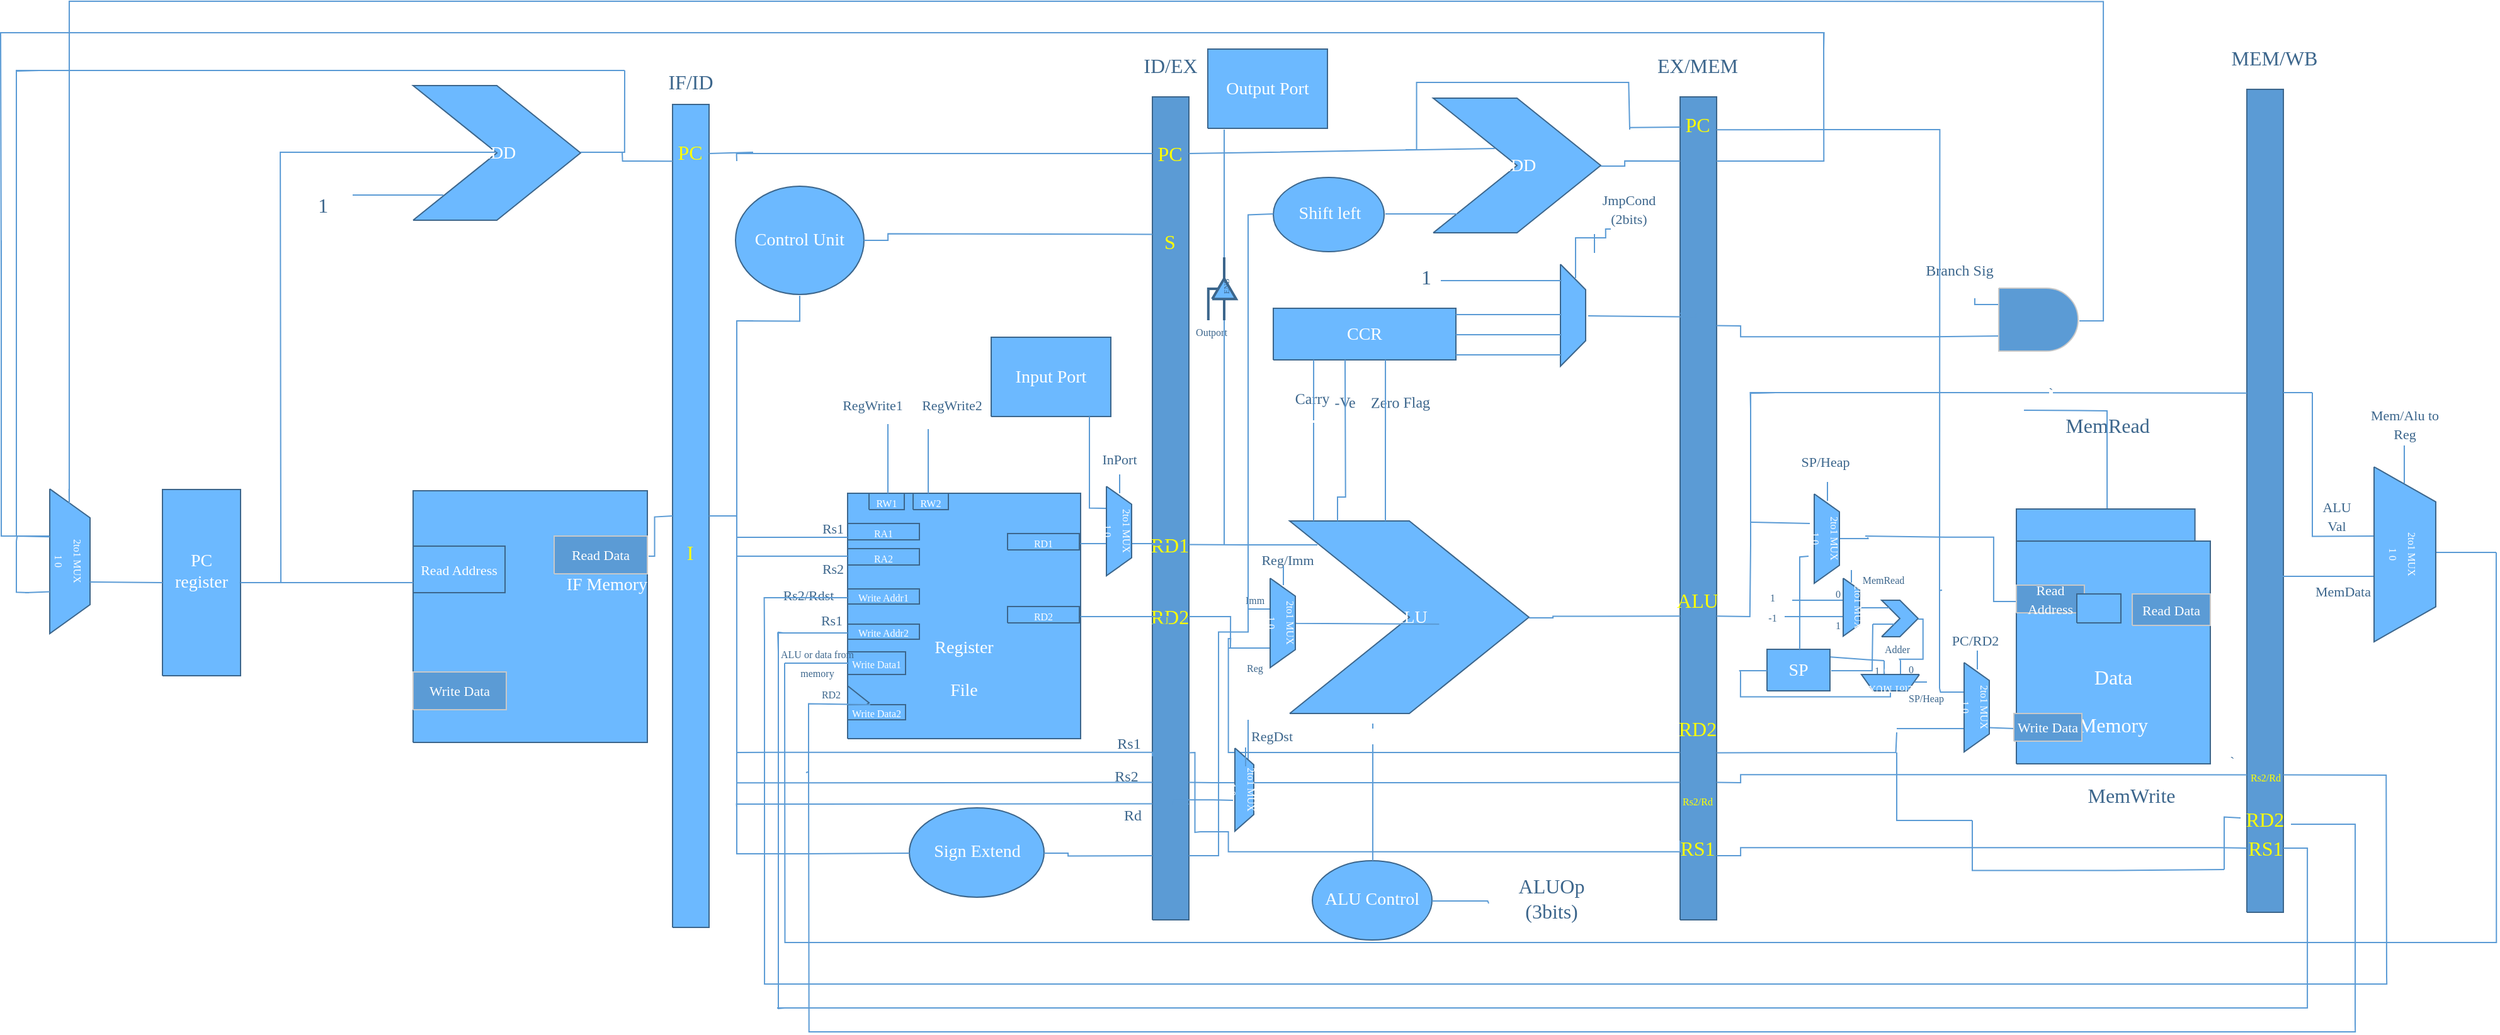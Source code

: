 <mxfile version="13.9.9" type="device"><diagram name="Page-1" id="Page-1"><mxGraphModel dx="262" dy="132" grid="1" gridSize="10" guides="1" tooltips="1" connect="1" arrows="1" fold="1" page="1" pageScale="1" pageWidth="827" pageHeight="1169" math="0" shadow="0"><root><mxCell id="0"/><mxCell id="1" value="Connector" parent="0"/><mxCell id="4" style="vsdxID=79;fillColor=#6cb9ff;gradientColor=none;shape=stencil(vVHLDsIgEPwajiQU4hfU+h8bu7RELM2CFv9eyMZYjCcP3mZ2Zh/ZEaaPM6wotIqJwgU3N6ZZmKPQ2i0zkksFCTMI09tAOFG4LSPzFaqzomu41wmZ+1Tt0OrB7MD0xE6gc5EoN5qi1vsa1Kmvo1SWkF2UFBIkF5ZmqweaUJY10nqYGiluiOuu3P182P/OKuD9Zuu855T2+mcspcSRmuEJ);strokeColor=#3c668c;labelBackgroundColor=none;rounded=0;html=1;whiteSpace=wrap;" parent="1" vertex="1"><mxGeometry x="621" y="172" width="102" height="86" as="geometry"/></mxCell><mxCell id="5" value="&lt;font style=&quot;font-size:14px;font-family:Calibri;color:#feffff;direction:ltr;letter-spacing:0px;line-height:120%;opacity:1&quot;&gt;Control Unit&lt;br/&gt;&lt;/font&gt;" style="text;vsdxID=79;fillColor=none;gradientColor=none;strokeColor=none;labelBackgroundColor=none;rounded=0;html=1;whiteSpace=wrap;verticalAlign=middle;align=center;;html=1;" parent="4" vertex="1"><mxGeometry x="6.4" y="4.89" width="89.59" height="75.7" as="geometry"/></mxCell><mxCell id="6" value="&lt;font style=&quot;font-size:14px;font-family:Calibri;color:#feffff;direction:ltr;letter-spacing:0px;line-height:120%;opacity:1&quot;&gt;PC register&lt;br/&gt;&lt;br/&gt;&lt;/font&gt;" style="verticalAlign=middle;align=center;vsdxID=82;fillColor=#6cb9ff;gradientColor=none;shape=stencil(nZBLDoAgDERP0z3SIyjew0SURgSD+Lu9kMZoXLhwN9O+tukAlrNpJg1SzDH4QW/URgNYgZTkjA4UkwJUgGXng+6DX1zLfmoymdXo17xh5zmRJ6Q42BWCfc2oJfdAr+Yv+AP9Cb7OJ3H/2JG1HNGz/84klThPVCc=);strokeColor=#3c668c;labelBackgroundColor=none;rounded=0;html=1;whiteSpace=wrap;" parent="1" vertex="1"><mxGeometry x="166" y="413" width="62" height="148" as="geometry"/></mxCell><mxCell id="7" value="&lt;font style=&quot;font-size:14px;font-family:Calibri;color:#feffff;direction:ltr;letter-spacing:0px;line-height:120%;opacity:1&quot;&gt;          ALU&lt;br/&gt;&lt;/font&gt;" style="verticalAlign=middle;align=center;vsdxID=90;fillColor=#6cb9ff;gradientColor=none;shape=stencil(lZHRDoMgDEW/pu+Mhi9w7j9MxNGIYJBt+vdCGjPig8G3e9vTEm4Bm8V0swYplhj8qH/URwP4BCnJGR0oJgXYAjaDD/od/Mf17Ocuk1lN/ps3rDwn8oQUG7uHYP9i1JIrUHWDPZoHrOr3XpDVoKp//fJTSfyDG8hazr3sn4NOJT4Stjs=);strokeColor=#3c668c;labelBackgroundColor=none;rounded=0;html=1;whiteSpace=wrap;" parent="1" vertex="1"><mxGeometry x="1061" y="438" width="190" height="153" as="geometry"/></mxCell><mxCell id="8" value="&lt;font style=&quot;font-size:14px;font-family:Calibri;color:#feffff;direction:ltr;letter-spacing:0px;line-height:120%;opacity:1&quot;&gt;          ADD&lt;br/&gt;&lt;/font&gt;" style="verticalAlign=middle;align=center;vsdxID=91;fillColor=#6cb9ff;gradientColor=none;shape=stencil(lZHRDoMgDEW/pu+Mhi9w7j9MxNGIYJBt+vdCGjPig8G3e9vTEm4Bm8V0swYplhj8qH/URwP4BCnJGR0oJgXYAjaDD/od/Mf17Ocuk1lN/ps3rDwn8oQUG7uHYP9i1JIrUHWDPZoHrOr3XpDVoKp//fJTSfyDG8hazr3sn4NOJT4Stjs=);strokeColor=#3c668c;labelBackgroundColor=none;rounded=0;html=1;whiteSpace=wrap;" parent="1" vertex="1"><mxGeometry x="365" y="92" width="133" height="107" as="geometry"/></mxCell><mxCell id="9" style="vsdxID=121;rotation=270;fillColor=none;gradientColor=none;shape=stencil(nZBLDoAgDERP0z3SIyjew0SURgSD+Lu9kMZoXLhwN9O+tukAlrNpJg1SzDH4QW/URgNYgZTkjA4UkwJUgGXng+6DX1zLfmoymdXo17xh5zmRJ6Q42BWCfc2oJfdAr+Yv+AP9Cb7OJ3H/2JG1HNGz/84klThPVCc=);strokeColor=none;strokeWidth=2;labelBackgroundColor=none;rounded=0;html=1;whiteSpace=wrap;" parent="1" vertex="1"><mxGeometry x="278" y="170" width="30" height="33" as="geometry"/></mxCell><mxCell id="10" value="&lt;font style=&quot;font-size:16px;font-family:Calibri;color:#3c668c;direction:ltr;letter-spacing:0px;line-height:120%;opacity:1&quot;&gt;1&lt;br/&gt;&lt;/font&gt;" style="text;vsdxID=121;rotation=89.43;fillColor=none;gradientColor=none;strokeColor=none;strokeWidth=2;labelBackgroundColor=none;rounded=0;html=1;whiteSpace=wrap;verticalAlign=middle;align=center;horizontal=0;;html=1;" parent="9" vertex="1"><mxGeometry width="30.66" height="33.34" as="geometry"/></mxCell><mxCell id="11" value="&lt;font style=&quot;font-size:14px;font-family:Calibri;color:#feffff;direction:ltr;letter-spacing:0px;line-height:120%;opacity:1&quot;&gt;          ADD&lt;br/&gt;&lt;/font&gt;" style="verticalAlign=middle;align=center;vsdxID=122;fillColor=#6cb9ff;gradientColor=none;shape=stencil(lZHRDoMgDEW/pu+Mhi9w7j9MxNGIYJBt+vdCGjPig8G3e9vTEm4Bm8V0swYplhj8qH/URwP4BCnJGR0oJgXYAjaDD/od/Mf17Ocuk1lN/ps3rDwn8oQUG7uHYP9i1JIrUHWDPZoHrOr3XpDVoKp//fJTSfyDG8hazr3sn4NOJT4Stjs=);strokeColor=#3c668c;labelBackgroundColor=none;rounded=0;html=1;whiteSpace=wrap;" parent="1" vertex="1"><mxGeometry x="1175" y="102" width="133" height="107" as="geometry"/></mxCell><mxCell id="12" style="vsdxID=128;fillColor=none;gradientColor=none;strokeColor=none;strokeWidth=2;labelBackgroundColor=none;rounded=0;html=1;whiteSpace=wrap;" parent="1" vertex="1"><mxGeometry x="710" y="416" width="185" height="195" as="geometry"/></mxCell><mxCell id="13" style="vsdxID=54;fillColor=none;gradientColor=none;strokeColor=none;spacingTop=-2;spacingBottom=-2;spacingLeft=-2;spacingRight=-2;labelBackgroundColor=none;rounded=0;html=1;whiteSpace=wrap;" parent="12" vertex="1"><mxGeometry width="185" height="195" as="geometry"/></mxCell><mxCell id="14" value="&lt;font style=&quot;font-size:14px;font-family:Calibri;color:#feffff;direction:ltr;letter-spacing:0px;line-height:120%;opacity:1&quot;&gt;&lt;br/&gt;&lt;br/&gt;&lt;br/&gt;&lt;br/&gt;&lt;br/&gt;&lt;br/&gt;Register&lt;br/&gt;&lt;br/&gt;File&lt;br/&gt;&lt;br/&gt;&lt;/font&gt;" style="verticalAlign=middle;align=center;vsdxID=55;fillColor=#6cb9ff;gradientColor=none;shape=stencil(nZBLDoAgDERP0z3SIyjew0SURgSD+Lu9kMZoXLhwN9O+tukAlrNpJg1SzDH4QW/URgNYgZTkjA4UkwJUgGXng+6DX1zLfmoymdXo17xh5zmRJ6Q42BWCfc2oJfdAr+Yv+AP9Cb7OJ3H/2JG1HNGz/84klThPVCc=);strokeColor=#3c668c;spacingTop=-2;spacingBottom=-2;spacingLeft=-2;spacingRight=-2;labelBackgroundColor=none;rounded=0;html=1;whiteSpace=wrap;" parent="13" vertex="1"><mxGeometry width="185" height="195" as="geometry"/></mxCell><mxCell id="15" style="vsdxID=57;fillColor=#6cb9ff;gradientColor=none;shape=stencil(fY9LDoAgDERP0z3SeALFe5iIQlQwiL/bC6lGdOFupn3TTAGLWdWTBM5m72wvN914BVgC59oo6bQPClAAFq11snN2MQ35qY5kVKNd44WdciwmODtSVxE4aJOAGXuj+Q/7Ju/khQbxlKE/0t23eBjR0yhO);strokeColor=#3c668c;spacingTop=-2;spacingBottom=-2;spacingLeft=-2;spacingRight=-2;labelBackgroundColor=none;rounded=0;html=1;whiteSpace=wrap;" parent="13" vertex="1"><mxGeometry y="153" width="17" height="27" as="geometry"/></mxCell><mxCell id="16" value="&lt;font style=&quot;font-size:8px;font-family:Calibri;color:#feffff;direction:ltr;letter-spacing:0px;line-height:120%;opacity:1&quot;&gt;RD1&lt;br/&gt;&lt;/font&gt;" style="verticalAlign=middle;align=center;vsdxID=58;fillColor=#6cb9ff;gradientColor=none;shape=stencil(nZBLDoAgDERP0z3SIyjew0SURgSD+Lu9kMZoXLhwN9O+tukAlrNpJg1SzDH4QW/URgNYgZTkjA4UkwJUgGXng+6DX1zLfmoymdXo17xh5zmRJ6Q42BWCfc2oJfdAr+Yv+AP9Cb7OJ3H/2JG1HNGz/84klThPVCc=);strokeColor=#3c668c;spacingTop=-2;spacingBottom=-2;spacingLeft=-2;spacingRight=-2;labelBackgroundColor=none;rounded=0;html=1;whiteSpace=wrap;" parent="13" vertex="1"><mxGeometry x="127" y="32" width="57" height="13" as="geometry"/></mxCell><mxCell id="17" value="&lt;font style=&quot;font-size:8px;font-family:Calibri;color:#feffff;direction:ltr;letter-spacing:0px;line-height:120%;opacity:1&quot;&gt;RW2&lt;br/&gt;&lt;/font&gt;" style="verticalAlign=middle;align=center;vsdxID=59;fillColor=#6cb9ff;gradientColor=none;shape=stencil(nZBLDoAgDERP0z3SIyjew0SURgSD+Lu9kMZoXLhwN9O+tukAlrNpJg1SzDH4QW/URgNYgZTkjA4UkwJUgGXng+6DX1zLfmoymdXo17xh5zmRJ6Q42BWCfc2oJfdAr+Yv+AP9Cb7OJ3H/2JG1HNGz/84klThPVCc=);strokeColor=#3c668c;spacingTop=-2;spacingBottom=-2;spacingLeft=-2;spacingRight=-2;labelBackgroundColor=none;rounded=0;html=1;whiteSpace=wrap;" parent="13" vertex="1"><mxGeometry x="52" width="28" height="13" as="geometry"/></mxCell><mxCell id="18" value="&lt;font style=&quot;font-size:8px;font-family:Calibri;color:#feffff;direction:ltr;letter-spacing:0px;line-height:120%;opacity:1&quot;&gt;RD2&lt;br/&gt;&lt;/font&gt;" style="verticalAlign=middle;align=center;vsdxID=60;fillColor=#6cb9ff;gradientColor=none;shape=stencil(nZBLDoAgDERP0z3SIyjew0SURgSD+Lu9kMZoXLhwN9O+tukAlrNpJg1SzDH4QW/URgNYgZTkjA4UkwJUgGXng+6DX1zLfmoymdXo17xh5zmRJ6Q42BWCfc2oJfdAr+Yv+AP9Cb7OJ3H/2JG1HNGz/84klThPVCc=);strokeColor=#3c668c;spacingTop=-2;spacingBottom=-2;spacingLeft=-2;spacingRight=-2;labelBackgroundColor=none;rounded=0;html=1;whiteSpace=wrap;" parent="13" vertex="1"><mxGeometry x="127" y="90" width="57" height="13" as="geometry"/></mxCell><mxCell id="19" value="&lt;font style=&quot;font-size:8px;font-family:Calibri;color:#feffff;direction:ltr;letter-spacing:0px;line-height:120%;opacity:1&quot;&gt;RA1&lt;br/&gt;&lt;/font&gt;" style="verticalAlign=middle;align=center;vsdxID=61;fillColor=#6cb9ff;gradientColor=none;shape=stencil(nZBLDoAgDERP0z3SIyjew0SURgSD+Lu9kMZoXLhwN9O+tukAlrNpJg1SzDH4QW/URgNYgZTkjA4UkwJUgGXng+6DX1zLfmoymdXo17xh5zmRJ6Q42BWCfc2oJfdAr+Yv+AP9Cb7OJ3H/2JG1HNGz/84klThPVCc=);strokeColor=#3c668c;spacingTop=-2;spacingBottom=-2;spacingLeft=-2;spacingRight=-2;labelBackgroundColor=none;rounded=0;html=1;whiteSpace=wrap;" parent="13" vertex="1"><mxGeometry y="24" width="57" height="13" as="geometry"/></mxCell><mxCell id="20" value="&lt;font style=&quot;font-size:8px;font-family:Calibri;color:#feffff;direction:ltr;letter-spacing:0px;line-height:120%;opacity:1&quot;&gt;RA2&lt;br/&gt;&lt;/font&gt;" style="verticalAlign=middle;align=center;vsdxID=62;fillColor=#6cb9ff;gradientColor=none;shape=stencil(nZBLDoAgDERP0z3SIyjew0SURgSD+Lu9kMZoXLhwN9O+tukAlrNpJg1SzDH4QW/URgNYgZTkjA4UkwJUgGXng+6DX1zLfmoymdXo17xh5zmRJ6Q42BWCfc2oJfdAr+Yv+AP9Cb7OJ3H/2JG1HNGz/84klThPVCc=);strokeColor=#3c668c;spacingTop=-2;spacingBottom=-2;spacingLeft=-2;spacingRight=-2;labelBackgroundColor=none;rounded=0;html=1;whiteSpace=wrap;" parent="13" vertex="1"><mxGeometry y="44" width="57" height="13" as="geometry"/></mxCell><mxCell id="21" value="&lt;font style=&quot;font-size:8px;font-family:Calibri;color:#feffff;direction:ltr;letter-spacing:0px;line-height:120%;opacity:1&quot;&gt;RW1&lt;br/&gt;&lt;/font&gt;" style="verticalAlign=middle;align=center;vsdxID=63;fillColor=#6cb9ff;gradientColor=none;shape=stencil(nZBLDoAgDERP0z3SIyjew0SURgSD+Lu9kMZoXLhwN9O+tukAlrNpJg1SzDH4QW/URgNYgZTkjA4UkwJUgGXng+6DX1zLfmoymdXo17xh5zmRJ6Q42BWCfc2oJfdAr+Yv+AP9Cb7OJ3H/2JG1HNGz/84klThPVCc=);strokeColor=#3c668c;spacingTop=-2;spacingBottom=-2;spacingLeft=-2;spacingRight=-2;labelBackgroundColor=none;rounded=0;html=1;whiteSpace=wrap;" parent="13" vertex="1"><mxGeometry x="17" width="28" height="13" as="geometry"/></mxCell><mxCell id="22" value="&lt;font style=&quot;font-size:8px;font-family:Calibri;color:#feffff;direction:ltr;letter-spacing:0px;line-height:120%;opacity:1&quot;&gt;Write Data1&lt;br/&gt;&lt;/font&gt;" style="verticalAlign=middle;align=center;vsdxID=126;fillColor=#6cb9ff;gradientColor=none;shape=stencil(nZBLDoAgDERP0z3SIyjew0SURgSD+Lu9kMZoXLhwN9O+tukAlrNpJg1SzDH4QW/URgNYgZTkjA4UkwJUgGXng+6DX1zLfmoymdXo17xh5zmRJ6Q42BWCfc2oJfdAr+Yv+AP9Cb7OJ3H/2JG1HNGz/84klThPVCc=);strokeColor=#3c668c;spacingTop=-2;spacingBottom=-2;spacingLeft=-2;spacingRight=-2;labelBackgroundColor=none;rounded=0;html=1;whiteSpace=wrap;" parent="12" vertex="1"><mxGeometry y="126" width="46" height="18" as="geometry"/></mxCell><mxCell id="23" value="&lt;font style=&quot;font-size:8px;font-family:Calibri;color:#feffff;direction:ltr;letter-spacing:0px;line-height:120%;opacity:1&quot;&gt;Write Addr1&lt;br/&gt;&lt;/font&gt;" style="verticalAlign=middle;align=center;vsdxID=127;fillColor=#6cb9ff;gradientColor=none;shape=stencil(nZBLDoAgDERP0z3SIyjew0SURgSD+Lu9kMZoXLhwN9O+tukAlrNpJg1SzDH4QW/URgNYgZTkjA4UkwJUgGXng+6DX1zLfmoymdXo17xh5zmRJ6Q42BWCfc2oJfdAr+Yv+AP9Cb7OJ3H/2JG1HNGz/84klThPVCc=);strokeColor=#3c668c;spacingTop=-2;spacingBottom=-2;spacingLeft=-2;spacingRight=-2;labelBackgroundColor=none;rounded=0;html=1;whiteSpace=wrap;" parent="12" vertex="1"><mxGeometry y="76" width="57" height="12" as="geometry"/></mxCell><mxCell id="339" style="vsdxID=131;edgeStyle=none;startArrow=none;endArrow=none;startSize=5;endSize=5;strokeColor=#5b9bd5;spacingTop=0;spacingBottom=0;spacingLeft=0;spacingRight=0;verticalAlign=middle;html=1;labelBackgroundColor=#ffffff;rounded=0;" parent="1" edge="1"><mxGeometry relative="1" as="geometry"><mxPoint x="12" as="offset"/><Array as="points"/><mxPoint x="622" y="466" as="sourcePoint"/><mxPoint x="622" y="451" as="targetPoint"/></mxGeometry></mxCell><mxCell id="24" style="vsdxID=141;rotation=270;fillColor=none;gradientColor=none;shape=stencil(nZBLDoAgDERP0z3SIyjew0SURgSD+Lu9kMZoXLhwN9O+tukAlrNpJg1SzDH4QW/URgNYgZTkjA4UkwJUgGXng+6DX1zLfmoymdXo17xh5zmRJ6Q42BWCfc2oJfdAr+Yv+AP9Cb7OJ3H/2JG1HNGz/84klThPVCc=);strokeColor=none;strokeWidth=2;labelBackgroundColor=none;rounded=0;html=1;whiteSpace=wrap;" parent="1" vertex="1"><mxGeometry x="1091" y="313" width="28" height="62" as="geometry"/></mxCell><mxCell id="25" value="&lt;font style=&quot;font-size:12px;font-family:Calibri;color:#3c668c;direction:ltr;letter-spacing:0px;line-height:120%;opacity:1&quot;&gt;-Ve&lt;br/&gt;&lt;/font&gt;" style="text;vsdxID=141;rotation=89.43;fillColor=none;gradientColor=none;strokeColor=none;strokeWidth=2;labelBackgroundColor=none;rounded=0;html=1;whiteSpace=wrap;verticalAlign=middle;align=center;horizontal=0;;html=1;" parent="24" vertex="1"><mxGeometry width="28.61" height="62.23" as="geometry"/></mxCell><mxCell id="26" style="vsdxID=145;rotation=270;fillColor=none;gradientColor=none;shape=stencil(nZBLDoAgDERP0z3SIyjew0SURgSD+Lu9kMZoXLhwN9O+tukAlrNpJg1SzDH4QW/URgNYgZTkjA4UkwJUgGXng+6DX1zLfmoymdXo17xh5zmRJ6Q42BWCfc2oJfdAr+Yv+AP9Cb7OJ3H/2JG1HNGz/84klThPVCc=);strokeColor=none;strokeWidth=2;labelBackgroundColor=none;rounded=0;html=1;whiteSpace=wrap;" parent="1" vertex="1"><mxGeometry x="1134" y="313" width="30" height="62" as="geometry"/></mxCell><mxCell id="27" value="&lt;font style=&quot;font-size:12px;font-family:Calibri;color:#3c668c;direction:ltr;letter-spacing:0px;line-height:120%;opacity:1&quot;&gt;Zero Flag&lt;br/&gt;&lt;/font&gt;" style="text;vsdxID=145;rotation=89.43;fillColor=none;gradientColor=none;strokeColor=none;strokeWidth=2;labelBackgroundColor=none;rounded=0;html=1;whiteSpace=wrap;verticalAlign=middle;align=center;horizontal=0;;html=1;" parent="26" vertex="1"><mxGeometry width="30.66" height="62.23" as="geometry"/></mxCell><mxCell id="28" style="vsdxID=149;fillColor=none;gradientColor=none;strokeColor=none;strokeWidth=2;labelBackgroundColor=none;rounded=0;html=1;whiteSpace=wrap;" parent="1" vertex="1"><mxGeometry x="365" y="413" width="186" height="202" as="geometry"/></mxCell><mxCell id="29" style="vsdxID=101;fillColor=none;gradientColor=none;strokeColor=none;spacingTop=-2;spacingBottom=-2;spacingLeft=-2;spacingRight=-2;labelBackgroundColor=none;rounded=0;html=1;whiteSpace=wrap;" parent="28" vertex="1"><mxGeometry width="186" height="202" as="geometry"/></mxCell><mxCell id="30" style="vsdxID=102;fillColor=none;gradientColor=none;strokeColor=none;spacingTop=-2;spacingBottom=-2;spacingLeft=-2;spacingRight=-2;labelBackgroundColor=none;rounded=0;html=1;whiteSpace=wrap;" parent="29" vertex="1"><mxGeometry width="186" height="202" as="geometry"/></mxCell><mxCell id="31" value="&lt;p style=&quot;align:right;margin-left:0;margin-right:0;margin-top:0px;margin-bottom:0px;text-indent:0;valign:middle;direction:ltr;&quot;&gt;&lt;font style=&quot;font-size:14px;font-family:Calibri;color:#feffff;direction:ltr;letter-spacing:0px;line-height:120%;opacity:1&quot;&gt;&lt;br/&gt;&lt;br/&gt;&lt;/font&gt;&lt;/p&gt;&lt;p style=&quot;align:right;margin-left:0;margin-right:0;margin-top:0px;margin-bottom:0px;text-indent:0;valign:middle;direction:ltr;&quot;&gt;&lt;font style=&quot;font-size:14px;font-family:Calibri;color:#feffff;direction:ltr;letter-spacing:0px;line-height:120%;opacity:1&quot;&gt;Iin&lt;br/&gt;&lt;br/&gt;&lt;/font&gt;&lt;/p&gt;&lt;p style=&quot;align:center;margin-left:0;margin-right:0;margin-top:0px;margin-bottom:0px;text-indent:0;valign:middle;direction:ltr;&quot;&gt;&lt;font style=&quot;font-size:14px;font-family:Calibri;color:#feffff;direction:ltr;letter-spacing:0px;line-height:120%;opacity:1&quot;&gt;IF Memory&lt;br/&gt;&lt;/font&gt;&lt;/p&gt;&lt;p style=&quot;align:right;margin-left:0;margin-right:0;margin-top:0px;margin-bottom:0px;text-indent:0;valign:middle;direction:ltr;&quot;&gt;&lt;font style=&quot;font-size:14px;font-family:Calibri;color:#feffff;direction:ltr;letter-spacing:0px;line-height:120%;opacity:1&quot;&gt;&lt;br/&gt;&lt;br/&gt;&lt;br/&gt;&lt;br/&gt;&lt;br/&gt;&lt;/font&gt;&lt;/p&gt;&lt;p style=&quot;align:left;margin-left:0;margin-right:0;margin-top:0px;margin-bottom:0px;text-indent:0;valign:middle;direction:ltr;&quot;&gt;&lt;font style=&quot;font-size:14px;font-family:Calibri;color:#feffff;direction:ltr;letter-spacing:0px;line-height:120%;opacity:1&quot;&gt;&lt;br/&gt;   &lt;br/&gt;&lt;/font&gt;&lt;/p&gt;" style="verticalAlign=middle;align=right;vsdxID=103;fillColor=#6cb9ff;gradientColor=none;shape=stencil(nZBLDoAgDERP0z3SIyjew0SURgSD+Lu9kMZoXLhwN9O+tukAlrNpJg1SzDH4QW/URgNYgZTkjA4UkwJUgGXng+6DX1zLfmoymdXo17xh5zmRJ6Q42BWCfc2oJfdAr+Yv+AP9Cb7OJ3H/2JG1HNGz/84klThPVCc=);strokeColor=#3c668c;spacingTop=-2;spacingBottom=-2;spacingLeft=-2;spacingRight=-2;labelBackgroundColor=none;rounded=0;html=1;whiteSpace=wrap;" parent="30" vertex="1"><mxGeometry y="1" width="186" height="200" as="geometry"/></mxCell><mxCell id="32" value="&lt;font style=&quot;font-size:11px;font-family:Calibri;color:#feffff;direction:ltr;letter-spacing:0px;line-height:120%;opacity:1&quot;&gt;Read Address&lt;br/&gt;&lt;/font&gt;" style="verticalAlign=middle;align=center;vsdxID=106;fillColor=#6cb9ff;gradientColor=none;shape=stencil(nZBLDoAgDERP0z3SIyjew0SURgSD+Lu9kMZoXLhwN9O+tukAlrNpJg1SzDH4QW/URgNYgZTkjA4UkwJUgGXng+6DX1zLfmoymdXo17xh5zmRJ6Q42BWCfc2oJfdAr+Yv+AP9Cb7OJ3H/2JG1HNGz/84klThPVCc=);strokeColor=#3c668c;spacingTop=-2;spacingBottom=-2;spacingLeft=-2;spacingRight=-2;labelBackgroundColor=none;rounded=0;html=1;whiteSpace=wrap;" parent="29" vertex="1"><mxGeometry y="45" width="73" height="37" as="geometry"/></mxCell><mxCell id="33" value="&lt;font style=&quot;font-size:11px;font-family:Calibri;color:#feffff;direction:ltr;letter-spacing:0px;line-height:120%;opacity:1&quot;&gt;Write Data&lt;br/&gt;&lt;/font&gt;" style="verticalAlign=middle;align=center;vsdxID=146;fillColor=#5b9bd5;gradientColor=none;shape=stencil(nZBLDoAgDERP0z3SIyjew0SURgSD+Lu9kMZoXLhwN9O+tukAlrNpJg1SzDH4QW/URgNYgZTkjA4UkwJUgGXng+6DX1zLfmoymdXo17xh5zmRJ6Q42BWCfc2oJfdAr+Yv+AP9Cb7OJ3H/2JG1HNGz/84klThPVCc=);strokeColor=#c8c8c8;labelBackgroundColor=none;rounded=0;html=1;whiteSpace=wrap;" parent="28" vertex="1"><mxGeometry y="145" width="74" height="30" as="geometry"/></mxCell><mxCell id="34" value="&lt;font style=&quot;font-size:11px;font-family:Calibri;color:#feffff;direction:ltr;letter-spacing:0px;line-height:120%;opacity:1&quot;&gt;Read Data&lt;br/&gt;&lt;/font&gt;" style="verticalAlign=middle;align=center;vsdxID=148;fillColor=#5b9bd5;gradientColor=none;shape=stencil(nZBLDoAgDERP0z3SIyjew0SURgSD+Lu9kMZoXLhwN9O+tukAlrNpJg1SzDH4QW/URgNYgZTkjA4UkwJUgGXng+6DX1zLfmoymdXo17xh5zmRJ6Q42BWCfc2oJfdAr+Yv+AP9Cb7OJ3H/2JG1HNGz/84klThPVCc=);strokeColor=#c8c8c8;labelBackgroundColor=none;rounded=0;html=1;whiteSpace=wrap;" parent="28" vertex="1"><mxGeometry x="112" y="37" width="74" height="30" as="geometry"/></mxCell><mxCell id="35" value="&lt;font style=&quot;font-size:16px;font-family:Calibri;color:#3c668c;direction:ltr;letter-spacing:0px;line-height:120%;opacity:1&quot;&gt;MemRead&lt;br/&gt;&lt;/font&gt;" style="verticalAlign=middle;align=center;vsdxID=151;fillColor=none;gradientColor=none;shape=stencil(nZBLDoAgDERP0z3SIyjew0SURgSD+Lu9kMZoXLhwN9O+tukAlrNpJg1SzDH4QW/URgNYgZTkjA4UkwJUgGXng+6DX1zLfmoymdXo17xh5zmRJ6Q42BWCfc2oJfdAr+Yv+AP9Cb7OJ3H/2JG1HNGz/84klThPVCc=);strokeColor=none;strokeWidth=2;labelBackgroundColor=none;rounded=0;html=1;whiteSpace=wrap;" parent="1" vertex="1"><mxGeometry x="1644" y="347" width="133" height="30" as="geometry"/></mxCell><mxCell id="341" style="vsdxID=176;edgeStyle=none;startArrow=none;endArrow=none;startSize=5;endSize=5;strokeColor=#5b9bd5;spacingTop=0;spacingBottom=0;spacingLeft=0;spacingRight=0;verticalAlign=middle;html=1;labelBackgroundColor=#ffffff;rounded=0;" parent="1" edge="1"><mxGeometry relative="1" as="geometry"><mxPoint x="12" y="-1" as="offset"/><Array as="points"/><mxPoint x="622" y="470" as="sourcePoint"/><mxPoint x="622" y="474" as="targetPoint"/></mxGeometry></mxCell><mxCell id="344" style="vsdxID=198;edgeStyle=none;startArrow=none;endArrow=none;startSize=5;endSize=5;strokeColor=#5b9bd5;spacingTop=0;spacingBottom=0;spacingLeft=0;spacingRight=0;verticalAlign=middle;html=1;labelBackgroundColor=#ffffff;rounded=0;" parent="1" edge="1"><mxGeometry relative="1" as="geometry"><mxPoint x="12" y="-1" as="offset"/><Array as="points"/><mxPoint x="622" y="428" as="sourcePoint"/><mxPoint x="622" y="482" as="targetPoint"/></mxGeometry></mxCell><mxCell id="343" style="vsdxID=196;edgeStyle=none;startArrow=none;endArrow=none;startSize=5;endSize=5;strokeColor=#5b9bd5;spacingTop=0;spacingBottom=0;spacingLeft=0;spacingRight=0;verticalAlign=middle;html=1;labelBackgroundColor=#ffffff;rounded=0;" parent="1" edge="1"><mxGeometry relative="1" as="geometry"><mxPoint x="12" y="-1" as="offset"/><Array as="points"/><mxPoint x="622" y="425" as="sourcePoint"/><mxPoint x="622" y="457" as="targetPoint"/></mxGeometry></mxCell><mxCell id="342" style="vsdxID=181;edgeStyle=none;startArrow=none;endArrow=none;startSize=5;endSize=5;strokeColor=#5b9bd5;spacingTop=0;spacingBottom=0;spacingLeft=0;spacingRight=0;verticalAlign=middle;html=1;labelBackgroundColor=#ffffff;rounded=0;" parent="1" edge="1"><mxGeometry relative="1" as="geometry"><mxPoint as="offset"/><Array as="points"><mxPoint x="683.53" y="773"/><mxPoint x="660.25" y="773"/></Array><mxPoint x="1327" y="773" as="sourcePoint"/><mxPoint x="660" y="551" as="targetPoint"/></mxGeometry></mxCell><mxCell id="340" value="&lt;font style=&quot;font-size:11px;font-family:Calibri;color:#44749f;direction:ltr;letter-spacing:0px;line-height:120%;opacity:1&quot;&gt;`&lt;br/&gt;&lt;/font&gt;" style="vsdxID=166;edgeStyle=none;startArrow=none;endArrow=none;startSize=5;endSize=5;strokeColor=#5b9bd5;spacingTop=0;spacingBottom=0;spacingLeft=0;spacingRight=0;verticalAlign=middle;html=1;labelBackgroundColor=#ffffff;rounded=0;align=center;" parent="1" edge="1"><mxGeometry relative="1" as="geometry"><mxPoint y="114" as="offset"/><Array as="points"/><mxPoint x="1809" y="515" as="sourcePoint"/><mxPoint x="1809" y="515" as="targetPoint"/></mxGeometry></mxCell><mxCell id="346" style="vsdxID=235;edgeStyle=none;startArrow=none;endArrow=none;startSize=5;endSize=5;strokeColor=#5b9bd5;spacingTop=0;spacingBottom=0;spacingLeft=0;spacingRight=0;verticalAlign=middle;html=1;labelBackgroundColor=#ffffff;rounded=0;" parent="1" edge="1"><mxGeometry relative="1" as="geometry"><mxPoint x="12" y="-1" as="offset"/><Array as="points"/><mxPoint x="38" y="215" as="sourcePoint"/><mxPoint x="38" y="279" as="targetPoint"/></mxGeometry></mxCell><mxCell id="345" style="vsdxID=227;edgeStyle=none;startArrow=none;endArrow=none;startSize=5;endSize=5;strokeColor=#5b9bd5;spacingTop=0;spacingBottom=0;spacingLeft=0;spacingRight=0;verticalAlign=middle;html=1;labelBackgroundColor=#ffffff;rounded=0;" parent="1" edge="1"><mxGeometry relative="1" as="geometry"><mxPoint as="offset"/><Array as="points"><mxPoint x="96.31" y="50"/><mxPoint x="37.5" y="50"/></Array><mxPoint x="1244" y="50" as="sourcePoint"/><mxPoint x="38" y="254" as="targetPoint"/></mxGeometry></mxCell><mxCell id="44" style="vsdxID=199;fillColor=#6cb9ff;gradientColor=none;shape=stencil(vVHLDsIgEPwajiQU4hfU+h8bu7RELM2CFv9eyMZYjCcP3mZ2Zh/ZEaaPM6wotIqJwgU3N6ZZmKPQ2i0zkksFCTMI09tAOFG4LSPzFaqzomu41wmZ+1Tt0OrB7MD0xE6gc5EoN5qi1vsa1Kmvo1SWkF2UFBIkF5ZmqweaUJY10nqYGiluiOuu3P182P/OKuD9Zuu855T2+mcspcSRmuEJ);strokeColor=#3c668c;labelBackgroundColor=none;rounded=0;html=1;whiteSpace=wrap;" parent="1" vertex="1"><mxGeometry x="759" y="666" width="107" height="71" as="geometry"/></mxCell><mxCell id="45" value="&lt;font style=&quot;font-size:14px;font-family:Calibri;color:#feffff;direction:ltr;letter-spacing:0px;line-height:120%;opacity:1&quot;&gt;Sign Extend&lt;br/&gt;&lt;/font&gt;" style="text;vsdxID=199;fillColor=none;gradientColor=none;strokeColor=none;labelBackgroundColor=none;rounded=0;html=1;whiteSpace=wrap;verticalAlign=middle;align=center;;html=1;" parent="44" vertex="1"><mxGeometry x="6.72" y="3.81" width="94.06" height="62.71" as="geometry"/></mxCell><mxCell id="50" style="vsdxID=212;fillColor=#6cb9ff;gradientColor=none;shape=stencil(vVHLDsIgEPwajiQU4hfU+h8bu7RELM2CFv9eyMZYjCcP3mZ2Zh/ZEaaPM6wotIqJwgU3N6ZZmKPQ2i0zkksFCTMI09tAOFG4LSPzFaqzomu41wmZ+1Tt0OrB7MD0xE6gc5EoN5qi1vsa1Kmvo1SWkF2UFBIkF5ZmqweaUJY10nqYGiluiOuu3P182P/OKuD9Zuu855T2+mcspcSRmuEJ);strokeColor=#3c668c;labelBackgroundColor=none;rounded=0;html=1;whiteSpace=wrap;" parent="1" vertex="1"><mxGeometry x="1048" y="165" width="88" height="59" as="geometry"/></mxCell><mxCell id="51" value="&lt;font style=&quot;font-size:14px;font-family:Calibri;color:#feffff;direction:ltr;letter-spacing:0px;line-height:120%;opacity:1&quot;&gt;Shift left&lt;br/&gt;&lt;/font&gt;" style="text;vsdxID=212;fillColor=none;gradientColor=none;strokeColor=none;labelBackgroundColor=none;rounded=0;html=1;whiteSpace=wrap;verticalAlign=middle;align=center;;html=1;" parent="50" vertex="1"><mxGeometry x="5.56" y="3.44" width="77.79" height="51.86" as="geometry"/></mxCell><mxCell id="52" value="&lt;font style=&quot;font-size:8px;font-family:Calibri;color:#feffff;direction:ltr;letter-spacing:0px;line-height:120%;opacity:1&quot;&gt;2to1 MUX&lt;br/&gt;   1              0&lt;br/&gt;&lt;/font&gt;" style="verticalAlign=middle;align=center;vsdxID=220;rotation=90;fillColor=#6cb9ff;gradientColor=none;shape=stencil(lZHNDoMgEISfZq8G2Bj1bO17mIhCSsEg/Xt7IXuomNS2t5ndb/YwC9guqp8lCLYE7y7yoYegAE8ghLZKeh2iAuwA29F5OXl3swP5uU9kUld3TxeelOOMpYxgr9yfCTbabuA/0B17QNY/k02ZkVV5gNaF4Bnd8IJVnwNfeoji3eCojaEHbPf7xuOIvoXdCg==);strokeColor=#3c668c;spacingTop=-2;spacingBottom=-2;spacingLeft=-2;spacingRight=-2;flipH=1;labelBackgroundColor=none;rounded=0;html=1;whiteSpace=wrap;" parent="1" vertex="1"><mxGeometry x="35" y="454" width="115" height="32" as="geometry"/></mxCell><mxCell id="53" style="vsdxID=241;fillColor=#6cb9ff;gradientColor=none;shape=stencil(vVHLDsIgEPwajiQU4hfU+h8bu7RELM2CFv9eyMZYjCcP3mZ2Zh/ZEaaPM6wotIqJwgU3N6ZZmKPQ2i0zkksFCTMI09tAOFG4LSPzFaqzomu41wmZ+1Tt0OrB7MD0xE6gc5EoN5qi1vsa1Kmvo1SWkF2UFBIkF5ZmqweaUJY10nqYGiluiOuu3P182P/OKuD9Zuu855T2+mcspcSRmuEJ);strokeColor=#3c668c;labelBackgroundColor=none;rounded=0;html=1;whiteSpace=wrap;" parent="1" vertex="1"><mxGeometry x="1079" y="708" width="95" height="63" as="geometry"/></mxCell><mxCell id="54" value="&lt;font style=&quot;font-size:14px;font-family:Calibri;color:#feffff;direction:ltr;letter-spacing:0px;line-height:120%;opacity:1&quot;&gt;ALU Control&lt;br/&gt;&lt;/font&gt;" style="text;vsdxID=241;fillColor=none;gradientColor=none;strokeColor=none;labelBackgroundColor=none;rounded=0;html=1;whiteSpace=wrap;verticalAlign=middle;align=center;;html=1;" parent="53" vertex="1"><mxGeometry x="5.95" y="3.47" width="83.34" height="55.56" as="geometry"/></mxCell><mxCell id="55" value="&lt;font style=&quot;font-size:14px;font-family:Calibri;color:#feffff;direction:ltr;letter-spacing:0px;line-height:120%;opacity:1&quot;&gt;CCR&lt;br/&gt;&lt;/font&gt;" style="verticalAlign=middle;align=center;vsdxID=244;fillColor=#6cb9ff;gradientColor=none;shape=stencil(nZBLDoAgDERP0z3SIyjew0SURgSD+Lu9kMZoXLhwN9O+tukAlrNpJg1SzDH4QW/URgNYgZTkjA4UkwJUgGXng+6DX1zLfmoymdXo17xh5zmRJ6Q42BWCfc2oJfdAr+Yv+AP9Cb7OJ3H/2JG1HNGz/84klThPVCc=);strokeColor=#3c668c;labelBackgroundColor=none;rounded=0;html=1;whiteSpace=wrap;" parent="1" vertex="1"><mxGeometry x="1048" y="269" width="145" height="41" as="geometry"/></mxCell><mxCell id="56" style="vsdxID=246;rotation=270;fillColor=none;gradientColor=none;shape=stencil(nZBLDoAgDERP0z3SIyjew0SURgSD+Lu9kMZoXLhwN9O+tukAlrNpJg1SzDH4QW/URgNYgZTkjA4UkwJUgGXng+6DX1zLfmoymdXo17xh5zmRJ6Q42BWCfc2oJfdAr+Yv+AP9Cb7OJ3H/2JG1HNGz/84klThPVCc=);strokeColor=none;strokeWidth=2;labelBackgroundColor=none;rounded=0;html=1;whiteSpace=wrap;" parent="1" vertex="1"><mxGeometry x="1064" y="310" width="30" height="62" as="geometry"/></mxCell><mxCell id="57" value="&lt;font style=&quot;font-size:12px;font-family:Calibri;color:#3c668c;direction:ltr;letter-spacing:0px;line-height:120%;opacity:1&quot;&gt;Carry&lt;br/&gt;&lt;/font&gt;" style="text;vsdxID=246;rotation=89.43;fillColor=none;gradientColor=none;strokeColor=none;strokeWidth=2;labelBackgroundColor=none;rounded=0;html=1;whiteSpace=wrap;verticalAlign=middle;align=center;horizontal=0;;html=1;" parent="56" vertex="1"><mxGeometry width="30.66" height="62.23" as="geometry"/></mxCell><mxCell id="59" style="vsdxID=271;fillColor=none;gradientColor=none;strokeColor=none;spacingTop=-2;spacingBottom=-2;spacingLeft=-2;spacingRight=-2;labelBackgroundColor=none;rounded=0;html=1;whiteSpace=wrap;" parent="1" vertex="1"><mxGeometry x="1243" y="215" width="102" height="91" as="geometry"/></mxCell><mxCell id="60" style="vsdxID=272;fillColor=none;gradientColor=none;strokeColor=none;spacingTop=-2;spacingBottom=-2;spacingLeft=-2;spacingRight=-2;labelBackgroundColor=none;rounded=0;html=1;whiteSpace=wrap;" parent="59" vertex="1"><mxGeometry x="-18" y="19" width="102" height="81" as="geometry"/></mxCell><mxCell id="61" style="vsdxID=273;fillColor=#6cb9ff;gradientColor=none;shape=stencil(UzV2Ls5ILEhVNTIoLinKz04tz0wpyVA1dlE1MsrMy0gtyiwBslSNXVWNndPyi1LTi/JL81Ig/IJEkEoQKze/DGRCBUSfAUiHkUElMs8NojAnMw+nQkMDPEphkjDF5qbEqzXCoxaPW4EMhA/TMnNyIAGELI8eIkAhSGgauwIA);strokeColor=#3c668c;spacingTop=-2;spacingBottom=-2;spacingLeft=-2;spacingRight=-2;labelBackgroundColor=none;rounded=0;html=1;whiteSpace=wrap;" parent="60" vertex="1"><mxGeometry x="51" width="20" height="81" as="geometry"/></mxCell><mxCell id="62" style="vsdxID=4294967295;edgeStyle=none;startArrow=none;endArrow=none;startSize=5;endSize=5;strokeColor=#5b9bd5;spacingTop=0;spacingBottom=0;spacingLeft=0;spacingRight=0;verticalAlign=middle;html=1;labelBackgroundColor=#ffffff;rounded=0;" parent="59" edge="1"><mxGeometry relative="1" as="geometry"><mxPoint x="10" y="-1" as="offset"/><Array as="points"/><mxPoint x="60" y="-5" as="sourcePoint"/><mxPoint x="60" y="10" as="targetPoint"/></mxGeometry></mxCell><mxCell id="63" value="&lt;font style=&quot;font-size:16px;font-family:Calibri;color:#3c668c;direction:ltr;letter-spacing:0px;line-height:120%;opacity:1&quot;&gt;1&lt;br/&gt;&lt;/font&gt;" style="verticalAlign=middle;align=center;vsdxID=294;fillColor=none;gradientColor=none;shape=stencil(nZBLDoAgDERP0z3SIyjew0SURgSD+Lu9kMZoXLhwN9O+tukAlrNpJg1SzDH4QW/URgNYgZTkjA4UkwJUgGXng+6DX1zLfmoymdXo17xh5zmRJ6Q42BWCfc2oJfdAr+Yv+AP9Cb7OJ3H/2JG1HNGz/84klThPVCc=);strokeColor=none;strokeWidth=2;labelBackgroundColor=none;rounded=0;html=1;whiteSpace=wrap;" parent="1" vertex="1"><mxGeometry x="1159" y="238" width="21" height="12" as="geometry"/></mxCell><mxCell id="64" value="&lt;font style=&quot;font-size:11px;font-family:Calibri;color:#3c668c;direction:ltr;letter-spacing:0px;line-height:120%;opacity:1&quot;&gt;JmpCond&lt;br/&gt;(2bits)&lt;br/&gt;&lt;/font&gt;" style="verticalAlign=middle;align=center;vsdxID=296;fillColor=none;gradientColor=none;shape=stencil(nZBLDoAgDERP0z3SIyjew0SURgSD+Lu9kMZoXLhwN9O+tukAlrNpJg1SzDH4QW/URgNYgZTkjA4UkwJUgGXng+6DX1zLfmoymdXo17xh5zmRJ6Q42BWCfc2oJfdAr+Yv+AP9Cb7OJ3H/2JG1HNGz/84klThPVCc=);strokeColor=none;strokeWidth=2;labelBackgroundColor=none;rounded=0;html=1;whiteSpace=wrap;" parent="1" vertex="1"><mxGeometry x="1302" y="182" width="57" height="15" as="geometry"/></mxCell><mxCell id="347" style="vsdxID=314;edgeStyle=none;startArrow=none;endArrow=none;startSize=5;endSize=5;strokeColor=#5b9bd5;spacingTop=0;spacingBottom=0;spacingLeft=0;spacingRight=0;verticalAlign=middle;html=1;labelBackgroundColor=#ffffff;rounded=0;" parent="1" edge="1"><mxGeometry relative="1" as="geometry"><mxPoint x="-12" as="offset"/><Array as="points"><mxPoint x="679" y="637.32"/></Array><mxPoint x="679" y="604" as="sourcePoint"/><mxPoint x="677" y="638" as="targetPoint"/></mxGeometry></mxCell><mxCell id="65" value="&lt;font style=&quot;font-size:8px;font-family:Calibri;color:#feffff;direction:ltr;letter-spacing:0px;line-height:120%;opacity:1&quot;&gt;Write Data2&lt;br/&gt;&lt;/font&gt;" style="verticalAlign=middle;align=center;vsdxID=297;fillColor=#6cb9ff;gradientColor=none;shape=stencil(nZBLDoAgDERP0z3SIyjew0SURgSD+Lu9kMZoXLhwN9O+tukAlrNpJg1SzDH4QW/URgNYgZTkjA4UkwJUgGXng+6DX1zLfmoymdXo17xh5zmRJ6Q42BWCfc2oJfdAr+Yv+AP9Cb7OJ3H/2JG1HNGz/84klThPVCc=);strokeColor=#3c668c;spacingTop=-2;spacingBottom=-2;spacingLeft=-2;spacingRight=-2;labelBackgroundColor=none;rounded=0;html=1;whiteSpace=wrap;" parent="1" vertex="1"><mxGeometry x="710" y="584" width="46" height="12" as="geometry"/></mxCell><mxCell id="66" value="&lt;font style=&quot;font-size:8px;font-family:Calibri;color:#3c668c;direction:ltr;letter-spacing:0px;line-height:120%;opacity:1&quot;&gt;RD2&lt;br/&gt;&lt;/font&gt;" style="verticalAlign=middle;align=center;vsdxID=300;fillColor=none;gradientColor=none;shape=stencil(nZBLDoAgDERP0z3SIyjew0SURgSD+Lu9kMZoXLhwN9O+tukAlrNpJg1SzDH4QW/URgNYgZTkjA4UkwJUgGXng+6DX1zLfmoymdXo17xh5zmRJ6Q42BWCfc2oJfdAr+Yv+AP9Cb7OJ3H/2JG1HNGz/84klThPVCc=);strokeColor=none;strokeWidth=2;labelBackgroundColor=none;rounded=0;html=1;whiteSpace=wrap;" parent="1" vertex="1"><mxGeometry x="677" y="561" width="40" height="28" as="geometry"/></mxCell><mxCell id="348" style="vsdxID=323;edgeStyle=none;startArrow=none;endArrow=none;startSize=5;endSize=5;strokeColor=#5b9bd5;spacingTop=0;spacingBottom=0;spacingLeft=0;spacingRight=0;verticalAlign=middle;html=1;labelBackgroundColor=#ffffff;rounded=0;" parent="1" edge="1"><mxGeometry relative="1" as="geometry"><mxPoint x="6" y="-1" as="offset"/><Array as="points"><mxPoint x="622" y="278.95"/></Array><mxPoint x="622" y="425" as="sourcePoint"/><mxPoint x="635" y="279" as="targetPoint"/></mxGeometry></mxCell><mxCell id="67" value="&lt;font style=&quot;font-size:11px;font-family:Calibri;color:#3c668c;direction:ltr;letter-spacing:0px;line-height:120%;opacity:1&quot;&gt;Rs1&lt;br/&gt;&lt;/font&gt;" style="verticalAlign=middle;align=center;vsdxID=301;fillColor=none;gradientColor=none;shape=stencil(nZBLDoAgDERP0z3SIyjew0SURgSD+Lu9kMZoXLhwN9O+tukAlrNpJg1SzDH4QW/URgNYgZTkjA4UkwJUgGXng+6DX1zLfmoymdXo17xh5zmRJ6Q42BWCfc2oJfdAr+Yv+AP9Cb7OJ3H/2JG1HNGz/84klThPVCc=);strokeColor=none;strokeWidth=2;labelBackgroundColor=none;rounded=0;html=1;whiteSpace=wrap;" parent="1" vertex="1"><mxGeometry x="685" y="435" width="27" height="18" as="geometry"/></mxCell><mxCell id="68" value="&lt;font style=&quot;font-size:11px;font-family:Calibri;color:#3c668c;direction:ltr;letter-spacing:0px;line-height:120%;opacity:1&quot;&gt;Rs2&lt;br/&gt;&lt;/font&gt;" style="verticalAlign=middle;align=center;vsdxID=302;fillColor=none;gradientColor=none;shape=stencil(nZBLDoAgDERP0z3SIyjew0SURgSD+Lu9kMZoXLhwN9O+tukAlrNpJg1SzDH4QW/URgNYgZTkjA4UkwJUgGXng+6DX1zLfmoymdXo17xh5zmRJ6Q42BWCfc2oJfdAr+Yv+AP9Cb7OJ3H/2JG1HNGz/84klThPVCc=);strokeColor=none;strokeWidth=2;labelBackgroundColor=none;rounded=0;html=1;whiteSpace=wrap;" parent="1" vertex="1"><mxGeometry x="685" y="467" width="27" height="18" as="geometry"/></mxCell><mxCell id="69" value="&lt;font style=&quot;font-size:8px;font-family:Calibri;color:#3c668c;direction:ltr;letter-spacing:0px;line-height:120%;opacity:1&quot;&gt;ALU or data from memory&lt;br/&gt;&lt;/font&gt;" style="verticalAlign=middle;align=center;vsdxID=306;fillColor=none;gradientColor=none;shape=stencil(nZBLDoAgDERP0z3SIyjew0SURgSD+Lu9kMZoXLhwN9O+tukAlrNpJg1SzDH4QW/URgNYgZTkjA4UkwJUgGXng+6DX1zLfmoymdXo17xh5zmRJ6Q42BWCfc2oJfdAr+Yv+AP9Cb7OJ3H/2JG1HNGz/84klThPVCc=);strokeColor=none;strokeWidth=2;labelBackgroundColor=none;rounded=0;html=1;whiteSpace=wrap;" parent="1" vertex="1"><mxGeometry x="655" y="541" width="62" height="18" as="geometry"/></mxCell><mxCell id="70" value="&lt;font style=&quot;font-size:8px;font-family:Calibri;color:#feffff;direction:ltr;letter-spacing:0px;line-height:120%;opacity:1&quot;&gt;Write Addr2&lt;br/&gt;&lt;/font&gt;" style="verticalAlign=middle;align=center;vsdxID=307;fillColor=#6cb9ff;gradientColor=none;shape=stencil(nZBLDoAgDERP0z3SIyjew0SURgSD+Lu9kMZoXLhwN9O+tukAlrNpJg1SzDH4QW/URgNYgZTkjA4UkwJUgGXng+6DX1zLfmoymdXo17xh5zmRJ6Q42BWCfc2oJfdAr+Yv+AP9Cb7OJ3H/2JG1HNGz/84klThPVCc=);strokeColor=#3c668c;spacingTop=-2;spacingBottom=-2;spacingLeft=-2;spacingRight=-2;labelBackgroundColor=none;rounded=0;html=1;whiteSpace=wrap;" parent="1" vertex="1"><mxGeometry x="710" y="520" width="57" height="12" as="geometry"/></mxCell><mxCell id="71" value="&lt;font style=&quot;font-size:11px;font-family:Calibri;color:#3c668c;direction:ltr;letter-spacing:0px;line-height:120%;opacity:1&quot;&gt;RegWrite1&lt;br/&gt;&lt;/font&gt;" style="verticalAlign=middle;align=center;vsdxID=311;fillColor=none;gradientColor=none;shape=stencil(nZBLDoAgDERP0z3SIyjew0SURgSD+Lu9kMZoXLhwN9O+tukAlrNpJg1SzDH4QW/URgNYgZTkjA4UkwJUgGXng+6DX1zLfmoymdXo17xh5zmRJ6Q42BWCfc2oJfdAr+Yv+AP9Cb7OJ3H/2JG1HNGz/84klThPVCc=);strokeColor=none;strokeWidth=2;labelBackgroundColor=none;rounded=0;html=1;whiteSpace=wrap;" parent="1" vertex="1"><mxGeometry x="699" y="337" width="62" height="18" as="geometry"/></mxCell><mxCell id="72" value="&lt;font style=&quot;font-size:11px;font-family:Calibri;color:#3c668c;direction:ltr;letter-spacing:0px;line-height:120%;opacity:1&quot;&gt;RegWrite2&lt;br/&gt;&lt;/font&gt;" style="verticalAlign=middle;align=center;vsdxID=312;fillColor=none;gradientColor=none;shape=stencil(nZBLDoAgDERP0z3SIyjew0SURgSD+Lu9kMZoXLhwN9O+tukAlrNpJg1SzDH4QW/URgNYgZTkjA4UkwJUgGXng+6DX1zLfmoymdXo17xh5zmRJ6Q42BWCfc2oJfdAr+Yv+AP9Cb7OJ3H/2JG1HNGz/84klThPVCc=);strokeColor=none;strokeWidth=2;labelBackgroundColor=none;rounded=0;html=1;whiteSpace=wrap;" parent="1" vertex="1"><mxGeometry x="762" y="337" width="62" height="18" as="geometry"/></mxCell><mxCell id="73" value="&lt;font style=&quot;font-size:11px;font-family:Calibri;color:#3c668c;direction:ltr;letter-spacing:0px;line-height:120%;opacity:1&quot;&gt;Rs1&lt;br/&gt;&lt;/font&gt;" style="verticalAlign=middle;align=center;vsdxID=316;fillColor=none;gradientColor=none;shape=stencil(nZBLDoAgDERP0z3SIyjew0SURgSD+Lu9kMZoXLhwN9O+tukAlrNpJg1SzDH4QW/URgNYgZTkjA4UkwJUgGXng+6DX1zLfmoymdXo17xh5zmRJ6Q42BWCfc2oJfdAr+Yv+AP9Cb7OJ3H/2JG1HNGz/84klThPVCc=);strokeColor=none;strokeWidth=2;labelBackgroundColor=none;rounded=0;html=1;whiteSpace=wrap;" parent="1" vertex="1"><mxGeometry x="684" y="508" width="27" height="18" as="geometry"/></mxCell><mxCell id="74" style="vsdxID=317;fillColor=#6cb9ff;gradientColor=none;shape=stencil(nZBLDoAgDERP0z3SIyjew0SURgSD+Lu9kMZoXLhwN9O+tukAlrNpJg1SzDH4QW/URgNYgZTkjA4UkwJUgGXng+6DX1zLfmoymdXo17xh5zmRJ6Q42BWCfc2oJfdAr+Yv+AP9Cb7OJ3H/2JG1HNGz/84klThPVCc=);strokeColor=#3c668c;labelBackgroundColor=none;rounded=0;html=1;whiteSpace=wrap;" parent="1" vertex="1"><mxGeometry x="571" y="107" width="29" height="654" as="geometry"/></mxCell><mxCell id="349" style="vsdxID=506;edgeStyle=none;startArrow=none;endArrow=none;startSize=5;endSize=5;strokeColor=#5b9bd5;spacingTop=0;spacingBottom=0;spacingLeft=0;spacingRight=0;verticalAlign=middle;html=1;labelBackgroundColor=#ffffff;rounded=0;" parent="1" edge="1"><mxGeometry relative="1" as="geometry"><mxPoint x="12" y="-1" as="offset"/><Array as="points"/><mxPoint x="622" y="523" as="sourcePoint"/><mxPoint x="622" y="482" as="targetPoint"/></mxGeometry></mxCell><mxCell id="351" style="vsdxID=516;edgeStyle=none;startArrow=none;endArrow=none;startSize=5;endSize=5;strokeColor=#5b9bd5;spacingTop=0;spacingBottom=0;spacingLeft=0;spacingRight=0;verticalAlign=middle;html=1;labelBackgroundColor=#ffffff;rounded=0;" parent="1" edge="1"><mxGeometry relative="1" as="geometry"><mxPoint as="offset"/><Array as="points"><mxPoint x="600" y="145.63"/></Array><mxPoint x="600" y="146" as="sourcePoint"/><mxPoint x="635" y="145" as="targetPoint"/></mxGeometry></mxCell><mxCell id="350" style="vsdxID=512;edgeStyle=none;startArrow=none;endArrow=none;startSize=5;endSize=5;strokeColor=#5b9bd5;spacingTop=0;spacingBottom=0;spacingLeft=0;spacingRight=0;verticalAlign=middle;html=1;labelBackgroundColor=#ffffff;rounded=0;" parent="1" edge="1"><mxGeometry relative="1" as="geometry"><mxPoint as="offset"/><Array as="points"><mxPoint x="50" y="80.03"/><mxPoint x="87.64" y="80.03"/></Array><mxPoint x="50" y="98" as="sourcePoint"/><mxPoint x="533" y="80" as="targetPoint"/></mxGeometry></mxCell><mxCell id="75" value="&lt;font style=&quot;font-size:16px;font-family:Calibri;color:#3c668c;direction:ltr;letter-spacing:0px;line-height:120%;opacity:1&quot;&gt;IF/ID&lt;br/&gt;&lt;/font&gt;" style="verticalAlign=middle;align=center;vsdxID=318;fillColor=none;gradientColor=none;shape=stencil(nZBLDoAgDERP0z3SIyjew0SURgSD+Lu9kMZoXLhwN9O+tukAlrNpJg1SzDH4QW/URgNYgZTkjA4UkwJUgGXng+6DX1zLfmoymdXo17xh5zmRJ6Q42BWCfc2oJfdAr+Yv+AP9Cb7OJ3H/2JG1HNGz/84klThPVCc=);strokeColor=none;strokeWidth=2;labelBackgroundColor=none;rounded=0;html=1;whiteSpace=wrap;" parent="1" vertex="1"><mxGeometry x="557" y="76" width="57" height="25" as="geometry"/></mxCell><mxCell id="354" style="vsdxID=543;edgeStyle=none;startArrow=none;endArrow=none;startSize=5;endSize=5;strokeColor=#5b9bd5;spacingTop=0;spacingBottom=0;spacingLeft=0;spacingRight=0;verticalAlign=middle;html=1;labelBackgroundColor=#ffffff;rounded=0;" parent="1" edge="1"><mxGeometry relative="1" as="geometry"><mxPoint x="-7" as="offset"/><Array as="points"/><mxPoint x="1422" y="25" as="sourcePoint"/><mxPoint x="1409" y="25" as="targetPoint"/></mxGeometry></mxCell><mxCell id="353" style="vsdxID=540;edgeStyle=none;startArrow=none;endArrow=none;startSize=5;endSize=5;strokeColor=#5b9bd5;spacingTop=0;spacingBottom=0;spacingLeft=0;spacingRight=0;verticalAlign=middle;html=1;labelBackgroundColor=#ffffff;rounded=0;" parent="1" edge="1"><mxGeometry relative="1" as="geometry"><mxPoint x="3" y="-1" as="offset"/><Array as="points"><mxPoint x="50" y="80.54"/></Array><mxPoint x="50" y="450" as="sourcePoint"/><mxPoint x="68" y="80" as="targetPoint"/></mxGeometry></mxCell><mxCell id="352" style="vsdxID=535;edgeStyle=none;startArrow=none;endArrow=none;startSize=5;endSize=5;strokeColor=#5b9bd5;spacingTop=0;spacingBottom=0;spacingLeft=0;spacingRight=0;verticalAlign=middle;html=1;labelBackgroundColor=#ffffff;rounded=0;" parent="1" edge="1"><mxGeometry relative="1" as="geometry"><mxPoint as="offset"/><Array as="points"><mxPoint x="1485.3" y="50"/></Array><mxPoint x="1244" y="50" as="sourcePoint"/><mxPoint x="1485" y="63" as="targetPoint"/></mxGeometry></mxCell><mxCell id="76" value="&lt;font style=&quot;font-size:16px;font-family:Calibri;color:#ffff00;direction:ltr;letter-spacing:0px;line-height:120%;opacity:1&quot;&gt;PC&lt;br/&gt;&lt;/font&gt;" style="verticalAlign=middle;align=center;vsdxID=325;fillColor=none;gradientColor=none;shape=stencil(nZBLDoAgDERP0z3SIyjew0SURgSD+Lu9kMZoXLhwN9O+tukAlrNpJg1SzDH4QW/URgNYgZTkjA4UkwJUgGXng+6DX1zLfmoymdXo17xh5zmRJ6Q42BWCfc2oJfdAr+Yv+AP9Cb7OJ3H/2JG1HNGz/84klThPVCc=);strokeColor=none;strokeWidth=2;labelBackgroundColor=none;rounded=0;html=1;whiteSpace=wrap;" parent="1" vertex="1"><mxGeometry x="560" y="132" width="50" height="25" as="geometry"/></mxCell><mxCell id="77" value="&lt;font style=&quot;font-size:16px;font-family:Calibri;color:#ffff00;direction:ltr;letter-spacing:0px;line-height:120%;opacity:1&quot;&gt;I&lt;br/&gt;&lt;/font&gt;" style="verticalAlign=middle;align=center;vsdxID=326;fillColor=none;gradientColor=none;shape=stencil(nZBLDoAgDERP0z3SIyjew0SURgSD+Lu9kMZoXLhwN9O+tukAlrNpJg1SzDH4QW/URgNYgZTkjA4UkwJUgGXng+6DX1zLfmoymdXo17xh5zmRJ6Q42BWCfc2oJfdAr+Yv+AP9Cb7OJ3H/2JG1HNGz/84klThPVCc=);strokeColor=none;strokeWidth=2;labelBackgroundColor=none;rounded=0;html=1;whiteSpace=wrap;" parent="1" vertex="1"><mxGeometry x="560" y="450" width="50" height="25" as="geometry"/></mxCell><mxCell id="78" style="vsdxID=328;fillColor=#5b9bd5;gradientColor=none;shape=stencil(nZBLDoAgDERP0z3SIyjew0SURgSD+Lu9kMZoXLhwN9O+tukAlrNpJg1SzDH4QW/URgNYgZTkjA4UkwJUgGXng+6DX1zLfmoymdXo17xh5zmRJ6Q42BWCfc2oJfdAr+Yv+AP9Cb7OJ3H/2JG1HNGz/84klThPVCc=);strokeColor=#3c668c;labelBackgroundColor=none;rounded=0;html=1;whiteSpace=wrap;" parent="1" vertex="1"><mxGeometry x="952" y="101" width="29" height="654" as="geometry"/></mxCell><mxCell id="79" value="&lt;font style=&quot;font-size:16px;font-family:Calibri;color:#ffff00;direction:ltr;letter-spacing:0px;line-height:120%;opacity:1&quot;&gt;PC&lt;br/&gt;&lt;/font&gt;" style="verticalAlign=middle;align=center;vsdxID=337;fillColor=none;gradientColor=none;shape=stencil(nZBLDoAgDERP0z3SIyjew0SURgSD+Lu9kMZoXLhwN9O+tukAlrNpJg1SzDH4QW/URgNYgZTkjA4UkwJUgGXng+6DX1zLfmoymdXo17xh5zmRJ6Q42BWCfc2oJfdAr+Yv+AP9Cb7OJ3H/2JG1HNGz/84klThPVCc=);strokeColor=none;strokeWidth=2;labelBackgroundColor=none;rounded=0;html=1;whiteSpace=wrap;" parent="1" vertex="1"><mxGeometry x="941" y="133" width="50" height="25" as="geometry"/></mxCell><mxCell id="355" style="vsdxID=567;edgeStyle=none;startArrow=none;endArrow=none;startSize=5;endSize=5;strokeColor=#5b9bd5;spacingTop=0;spacingBottom=0;spacingLeft=0;spacingRight=0;verticalAlign=middle;html=1;labelBackgroundColor=#ffffff;rounded=0;" parent="1" edge="1"><mxGeometry relative="1" as="geometry"><mxPoint x="12" y="-1" as="offset"/><Array as="points"/><mxPoint x="1127" y="599" as="sourcePoint"/><mxPoint x="1127" y="603" as="targetPoint"/></mxGeometry></mxCell><mxCell id="358" style="vsdxID=581;edgeStyle=none;startArrow=none;endArrow=none;startSize=5;endSize=5;strokeColor=#5b9bd5;spacingTop=0;spacingBottom=0;spacingLeft=0;spacingRight=0;verticalAlign=middle;html=1;labelBackgroundColor=#ffffff;rounded=0;" parent="1" edge="1"><mxGeometry relative="1" as="geometry"><mxPoint x="10" as="offset"/><Array as="points"><mxPoint x="655" y="526.45"/></Array><mxPoint x="655" y="609" as="sourcePoint"/><mxPoint x="659" y="527" as="targetPoint"/></mxGeometry></mxCell><mxCell id="357" style="vsdxID=580;edgeStyle=none;startArrow=none;endArrow=none;startSize=5;endSize=5;strokeColor=#5b9bd5;spacingTop=0;spacingBottom=0;spacingLeft=0;spacingRight=0;verticalAlign=middle;html=1;labelBackgroundColor=#ffffff;rounded=0;" parent="1" edge="1"><mxGeometry relative="1" as="geometry"><mxPoint x="10" as="offset"/><Array as="points"><mxPoint x="655" y="825.4"/></Array><mxPoint x="655" y="546" as="sourcePoint"/><mxPoint x="660" y="825" as="targetPoint"/></mxGeometry></mxCell><mxCell id="356" style="vsdxID=576;edgeStyle=none;startArrow=none;endArrow=none;startSize=5;endSize=5;strokeColor=#5b9bd5;spacingTop=0;spacingBottom=0;spacingLeft=0;spacingRight=0;verticalAlign=middle;html=1;labelBackgroundColor=#ffffff;rounded=0;" parent="1" edge="1"><mxGeometry relative="1" as="geometry"><mxPoint x="-1" as="offset"/><Array as="points"><mxPoint x="683.18" y="806"/><mxPoint x="659.05" y="806"/><mxPoint x="644.03" y="806"/></Array><mxPoint x="1841" y="806" as="sourcePoint"/><mxPoint x="644" y="533" as="targetPoint"/></mxGeometry></mxCell><mxCell id="80" value="&lt;font style=&quot;font-size:16px;font-family:Calibri;color:#ffff00;direction:ltr;letter-spacing:0px;line-height:120%;opacity:1&quot;&gt;S&lt;br/&gt;&lt;/font&gt;" style="verticalAlign=middle;align=center;vsdxID=338;fillColor=none;gradientColor=none;shape=stencil(nZBLDoAgDERP0z3SIyjew0SURgSD+Lu9kMZoXLhwN9O+tukAlrNpJg1SzDH4QW/URgNYgZTkjA4UkwJUgGXng+6DX1zLfmoymdXo17xh5zmRJ6Q42BWCfc2oJfdAr+Yv+AP9Cb7OJ3H/2JG1HNGz/84klThPVCc=);strokeColor=none;strokeWidth=2;labelBackgroundColor=none;rounded=0;html=1;whiteSpace=wrap;" parent="1" vertex="1"><mxGeometry x="941" y="203" width="50" height="25" as="geometry"/></mxCell><mxCell id="359" style="vsdxID=593;edgeStyle=none;startArrow=none;endArrow=none;startSize=5;endSize=5;strokeColor=#5b9bd5;spacingTop=0;spacingBottom=0;spacingLeft=0;spacingRight=0;verticalAlign=middle;html=1;labelBackgroundColor=#ffffff;rounded=0;" parent="1" edge="1"><mxGeometry relative="1" as="geometry"><mxPoint as="offset"/><Array as="points"><mxPoint x="679.35" y="844"/></Array><mxPoint x="1816" y="844" as="sourcePoint"/><mxPoint x="679" y="631" as="targetPoint"/></mxGeometry></mxCell><mxCell id="361" style="vsdxID=613;edgeStyle=none;startArrow=none;endArrow=none;startSize=5;endSize=5;strokeColor=#5b9bd5;spacingTop=0;spacingBottom=0;spacingLeft=0;spacingRight=0;verticalAlign=middle;html=1;labelBackgroundColor=#ffffff;rounded=0;" parent="1" edge="1"><mxGeometry relative="1" as="geometry"><mxPoint x="2" as="offset"/><Array as="points"><mxPoint x="1427" y="336.35"/></Array><mxPoint x="1427" y="457" as="sourcePoint"/><mxPoint x="1447" y="336" as="targetPoint"/></mxGeometry></mxCell><mxCell id="363" style="vsdxID=629;edgeStyle=none;startArrow=none;endArrow=none;startSize=5;endSize=5;strokeColor=#5b9bd5;spacingTop=0;spacingBottom=0;spacingLeft=0;spacingRight=0;verticalAlign=middle;html=1;labelBackgroundColor=#ffffff;rounded=0;" parent="1" edge="1"><mxGeometry relative="1" as="geometry"><mxPoint as="offset"/><Array as="points"><mxPoint x="1427" y="439.79"/></Array><mxPoint x="1427" y="439" as="sourcePoint"/><mxPoint x="1474" y="440" as="targetPoint"/></mxGeometry></mxCell><mxCell id="362" style="vsdxID=628;edgeStyle=none;startArrow=none;endArrow=none;startSize=5;endSize=5;strokeColor=#5b9bd5;spacingTop=0;spacingBottom=0;spacingLeft=0;spacingRight=0;verticalAlign=middle;html=1;labelBackgroundColor=#ffffff;rounded=0;" parent="1" edge="1"><mxGeometry relative="1" as="geometry"><mxPoint x="2" as="offset"/><Array as="points"><mxPoint x="1427" y="336.35"/></Array><mxPoint x="1427" y="457" as="sourcePoint"/><mxPoint x="1447" y="336" as="targetPoint"/></mxGeometry></mxCell><mxCell id="360" style="vsdxID=612;edgeStyle=none;startArrow=none;endArrow=none;startSize=5;endSize=5;strokeColor=#5b9bd5;spacingTop=0;spacingBottom=0;spacingLeft=0;spacingRight=0;verticalAlign=middle;html=1;labelBackgroundColor=#ffffff;rounded=0;" parent="1" edge="1"><mxGeometry relative="1" as="geometry"><mxPoint x="-1" as="offset"/><Array as="points"><mxPoint x="1426.72" y="336"/></Array><mxPoint x="1521" y="336" as="sourcePoint"/><mxPoint x="1427" y="349" as="targetPoint"/></mxGeometry></mxCell><mxCell id="81" value="&lt;font style=&quot;font-size:12px;font-family:Calibri;color:#3c668c;direction:ltr;letter-spacing:0px;line-height:120%;opacity:1&quot;&gt;Branch Sig&lt;br/&gt;&lt;/font&gt;" style="verticalAlign=middle;align=center;vsdxID=341;fillColor=none;gradientColor=none;shape=stencil(nZBLDoAgDERP0z3SIyjew0SURgSD+Lu9kMZoXLhwN9O+tukAlrNpJg1SzDH4QW/URgNYgZTkjA4UkwJUgGXng+6DX1zLfmoymdXo17xh5zmRJ6Q42BWCfc2oJfdAr+Yv+AP9Cb7OJ3H/2JG1HNGz/84klThPVCc=);strokeColor=none;strokeWidth=2;labelBackgroundColor=none;rounded=0;html=1;whiteSpace=wrap;" parent="1" vertex="1"><mxGeometry x="1562" y="231" width="62" height="15" as="geometry"/></mxCell><mxCell id="82" value="&lt;font style=&quot;font-size:12px;font-family:Calibri;color:#3c668c;direction:ltr;letter-spacing:0px;line-height:120%;opacity:1&quot;&gt;Rs1&lt;br/&gt;&lt;/font&gt;" style="verticalAlign=middle;align=center;vsdxID=346;fillColor=none;gradientColor=none;shape=stencil(nZBLDoAgDERP0z3SIyjew0SURgSD+Lu9kMZoXLhwN9O+tukAlrNpJg1SzDH4QW/URgNYgZTkjA4UkwJUgGXng+6DX1zLfmoymdXo17xh5zmRJ6Q42BWCfc2oJfdAr+Yv+AP9Cb7OJ3H/2JG1HNGz/84klThPVCc=);strokeColor=none;strokeWidth=2;labelBackgroundColor=none;rounded=0;html=1;whiteSpace=wrap;" parent="1" vertex="1"><mxGeometry x="916" y="609" width="35" height="12" as="geometry"/></mxCell><mxCell id="83" value="&lt;font style=&quot;font-size:12px;font-family:Calibri;color:#3c668c;direction:ltr;letter-spacing:0px;line-height:120%;opacity:1&quot;&gt;Rd&lt;br/&gt;&lt;/font&gt;" style="verticalAlign=middle;align=center;vsdxID=494;fillColor=none;gradientColor=none;shape=stencil(nZBLDoAgDERP0z3SIyjew0SURgSD+Lu9kMZoXLhwN9O+tukAlrNpJg1SzDH4QW/URgNYgZTkjA4UkwJUgGXng+6DX1zLfmoymdXo17xh5zmRJ6Q42BWCfc2oJfdAr+Yv+AP9Cb7OJ3H/2JG1HNGz/84klThPVCc=);strokeColor=none;strokeWidth=2;labelBackgroundColor=none;rounded=0;html=1;whiteSpace=wrap;" parent="1" vertex="1"><mxGeometry x="922" y="666" width="29" height="12" as="geometry"/></mxCell><mxCell id="84" value="&lt;font style=&quot;font-size:12px;font-family:Calibri;color:#3c668c;direction:ltr;letter-spacing:0px;line-height:120%;opacity:1&quot;&gt;Rs2&lt;br/&gt;&lt;/font&gt;" style="verticalAlign=middle;align=center;vsdxID=496;fillColor=none;gradientColor=none;shape=stencil(nZBLDoAgDERP0z3SIyjew0SURgSD+Lu9kMZoXLhwN9O+tukAlrNpJg1SzDH4QW/URgNYgZTkjA4UkwJUgGXng+6DX1zLfmoymdXo17xh5zmRJ6Q42BWCfc2oJfdAr+Yv+AP9Cb7OJ3H/2JG1HNGz/84klThPVCc=);strokeColor=none;strokeWidth=2;labelBackgroundColor=none;rounded=0;html=1;whiteSpace=wrap;" parent="1" vertex="1"><mxGeometry x="914" y="635" width="35" height="12" as="geometry"/></mxCell><mxCell id="85" value="&lt;font style=&quot;font-size:16px;font-family:Calibri;color:#3c668c;direction:ltr;letter-spacing:0px;line-height:120%;opacity:1&quot;&gt;ID/EX&lt;br/&gt;&lt;/font&gt;" style="verticalAlign=middle;align=center;vsdxID=509;fillColor=none;gradientColor=none;shape=stencil(nZBLDoAgDERP0z3SIyjew0SURgSD+Lu9kMZoXLhwN9O+tukAlrNpJg1SzDH4QW/URgNYgZTkjA4UkwJUgGXng+6DX1zLfmoymdXo17xh5zmRJ6Q42BWCfc2oJfdAr+Yv+AP9Cb7OJ3H/2JG1HNGz/84klThPVCc=);strokeColor=none;strokeWidth=2;labelBackgroundColor=none;rounded=0;html=1;whiteSpace=wrap;" parent="1" vertex="1"><mxGeometry x="938" y="63" width="57" height="25" as="geometry"/></mxCell><mxCell id="364" style="vsdxID=648;edgeStyle=none;startArrow=none;endArrow=none;startSize=5;endSize=5;strokeColor=#5b9bd5;spacingTop=0;spacingBottom=0;spacingLeft=0;spacingRight=0;verticalAlign=middle;html=1;labelBackgroundColor=#ffffff;rounded=0;" parent="1" edge="1"><mxGeometry relative="1" as="geometry"><mxPoint as="offset"/><Array as="points"><mxPoint x="1519.7" y="548.19"/></Array><mxPoint x="1489" y="546" as="sourcePoint"/><mxPoint x="1533" y="549" as="targetPoint"/></mxGeometry></mxCell><mxCell id="86" style="vsdxID=529;fillColor=#5b9bd5;gradientColor=none;shape=stencil(nZBLDoAgDERP0z3SIyjew0SURgSD+Lu9kMZoXLhwN9O+tukAlrNpJg1SzDH4QW/URgNYgZTkjA4UkwJUgGXng+6DX1zLfmoymdXo17xh5zmRJ6Q42BWCfc2oJfdAr+Yv+AP9Cb7OJ3H/2JG1HNGz/84klThPVCc=);strokeColor=#3c668c;labelBackgroundColor=none;rounded=0;html=1;whiteSpace=wrap;" parent="1" vertex="1"><mxGeometry x="1371" y="101" width="29" height="654" as="geometry"/></mxCell><mxCell id="87" value="&lt;font style=&quot;font-size:16px;font-family:Calibri;color:#3c668c;direction:ltr;letter-spacing:0px;line-height:120%;opacity:1&quot;&gt;EX/MEM&lt;br/&gt;&lt;/font&gt;" style="verticalAlign=middle;align=center;vsdxID=530;fillColor=none;gradientColor=none;shape=stencil(nZBLDoAgDERP0z3SIyjew0SURgSD+Lu9kMZoXLhwN9O+tukAlrNpJg1SzDH4QW/URgNYgZTkjA4UkwJUgGXng+6DX1zLfmoymdXo17xh5zmRJ6Q42BWCfc2oJfdAr+Yv+AP9Cb7OJ3H/2JG1HNGz/84klThPVCc=);strokeColor=none;strokeWidth=2;labelBackgroundColor=none;rounded=0;html=1;whiteSpace=wrap;" parent="1" vertex="1"><mxGeometry x="1348" y="63" width="74" height="25" as="geometry"/></mxCell><mxCell id="97" value="&lt;font style=&quot;font-size:16px;font-family:Calibri;color:#ffff00;direction:ltr;letter-spacing:0px;line-height:120%;opacity:1&quot;&gt;RD1&lt;br/&gt;&lt;/font&gt;" style="verticalAlign=middle;align=center;vsdxID=548;fillColor=none;gradientColor=none;shape=stencil(nZBLDoAgDERP0z3SIyjew0SURgSD+Lu9kMZoXLhwN9O+tukAlrNpJg1SzDH4QW/URgNYgZTkjA4UkwJUgGXng+6DX1zLfmoymdXo17xh5zmRJ6Q42BWCfc2oJfdAr+Yv+AP9Cb7OJ3H/2JG1HNGz/84klThPVCc=);strokeColor=none;strokeWidth=2;labelBackgroundColor=none;rounded=0;html=1;whiteSpace=wrap;" parent="1" vertex="1"><mxGeometry x="941" y="444" width="50" height="25" as="geometry"/></mxCell><mxCell id="98" value="&lt;font style=&quot;font-size:16px;font-family:Calibri;color:#ffff00;direction:ltr;letter-spacing:0px;line-height:120%;opacity:1&quot;&gt;RD2&lt;br/&gt;&lt;/font&gt;" style="verticalAlign=middle;align=center;vsdxID=550;fillColor=none;gradientColor=none;shape=stencil(nZBLDoAgDERP0z3SIyjew0SURgSD+Lu9kMZoXLhwN9O+tukAlrNpJg1SzDH4QW/URgNYgZTkjA4UkwJUgGXng+6DX1zLfmoymdXo17xh5zmRJ6Q42BWCfc2oJfdAr+Yv+AP9Cb7OJ3H/2JG1HNGz/84klThPVCc=);strokeColor=none;strokeWidth=2;labelBackgroundColor=none;rounded=0;html=1;whiteSpace=wrap;" parent="1" vertex="1"><mxGeometry x="941" y="501" width="50" height="25" as="geometry"/></mxCell><mxCell id="365" style="vsdxID=672;edgeStyle=none;startArrow=none;endArrow=none;startSize=5;endSize=5;strokeColor=#5b9bd5;spacingTop=0;spacingBottom=0;spacingLeft=0;spacingRight=0;verticalAlign=middle;html=1;labelBackgroundColor=#ffffff;rounded=0;" parent="1" edge="1"><mxGeometry relative="1" as="geometry"><mxPoint x="-1" as="offset"/><Array as="points"><mxPoint x="1907.11" y="844"/></Array><mxPoint x="1816" y="844" as="sourcePoint"/><mxPoint x="1907" y="838" as="targetPoint"/></mxGeometry></mxCell><mxCell id="99" value="&lt;font style=&quot;font-size:16px;font-family:Calibri;color:#ffff00;direction:ltr;letter-spacing:0px;line-height:120%;opacity:1&quot;&gt;RD2&lt;br/&gt;&lt;/font&gt;" style="verticalAlign=middle;align=center;vsdxID=553;fillColor=none;gradientColor=none;shape=stencil(nZBLDoAgDERP0z3SIyjew0SURgSD+Lu9kMZoXLhwN9O+tukAlrNpJg1SzDH4QW/URgNYgZTkjA4UkwJUgGXng+6DX1zLfmoymdXo17xh5zmRJ6Q42BWCfc2oJfdAr+Yv+AP9Cb7OJ3H/2JG1HNGz/84klThPVCc=);strokeColor=none;strokeWidth=2;labelBackgroundColor=none;rounded=0;html=1;whiteSpace=wrap;" parent="1" vertex="1"><mxGeometry x="1360" y="590" width="50" height="25" as="geometry"/></mxCell><mxCell id="100" value="&lt;font style=&quot;font-size:16px;font-family:Calibri;color:#ffff00;direction:ltr;letter-spacing:0px;line-height:120%;opacity:1&quot;&gt;ALU&lt;br/&gt;&lt;/font&gt;" style="verticalAlign=middle;align=center;vsdxID=562;fillColor=none;gradientColor=none;shape=stencil(nZBLDoAgDERP0z3SIyjew0SURgSD+Lu9kMZoXLhwN9O+tukAlrNpJg1SzDH4QW/URgNYgZTkjA4UkwJUgGXng+6DX1zLfmoymdXo17xh5zmRJ6Q42BWCfc2oJfdAr+Yv+AP9Cb7OJ3H/2JG1HNGz/84klThPVCc=);strokeColor=none;strokeWidth=2;labelBackgroundColor=none;rounded=0;html=1;whiteSpace=wrap;" parent="1" vertex="1"><mxGeometry x="1360" y="488" width="50" height="25" as="geometry"/></mxCell><mxCell id="101" style="vsdxID=564;fillColor=#5b9bd5;gradientColor=none;shape=stencil(nZBLDoAgDERP0z3SIyjew0SURgSD+Lu9kMZoXLhwN9O+tukAlrNpJg1SzDH4QW/URgNYgZTkjA4UkwJUgGXng+6DX1zLfmoymdXo17xh5zmRJ6Q42BWCfc2oJfdAr+Yv+AP9Cb7OJ3H/2JG1HNGz/84klThPVCc=);strokeColor=#3c668c;labelBackgroundColor=none;rounded=0;html=1;whiteSpace=wrap;" parent="1" vertex="1"><mxGeometry x="1821" y="95" width="29" height="654" as="geometry"/></mxCell><mxCell id="102" value="&lt;font style=&quot;font-size:16px;font-family:Calibri;color:#3c668c;direction:ltr;letter-spacing:0px;line-height:120%;opacity:1&quot;&gt;MEM/WB&lt;br/&gt;&lt;/font&gt;" style="verticalAlign=middle;align=center;vsdxID=565;fillColor=none;gradientColor=none;shape=stencil(nZBLDoAgDERP0z3SIyjew0SURgSD+Lu9kMZoXLhwN9O+tukAlrNpJg1SzDH4QW/URgNYgZTkjA4UkwJUgGXng+6DX1zLfmoymdXo17xh5zmRJ6Q42BWCfc2oJfdAr+Yv+AP9Cb7OJ3H/2JG1HNGz/84klThPVCc=);strokeColor=none;strokeWidth=2;labelBackgroundColor=none;rounded=0;html=1;whiteSpace=wrap;" parent="1" vertex="1"><mxGeometry x="1799" y="57" width="88" height="25" as="geometry"/></mxCell><mxCell id="103" value="&lt;font style=&quot;font-size:8px;font-family:Calibri;color:#ffff00;direction:ltr;letter-spacing:0px;line-height:120%;opacity:1&quot;&gt;Rs2/Rd&lt;br/&gt;&lt;/font&gt;" style="verticalAlign=middle;align=center;vsdxID=566;fillColor=none;gradientColor=none;shape=stencil(nZBLDoAgDERP0z3SIyjew0SURgSD+Lu9kMZoXLhwN9O+tukAlrNpJg1SzDH4QW/URgNYgZTkjA4UkwJUgGXng+6DX1zLfmoymdXo17xh5zmRJ6Q42BWCfc2oJfdAr+Yv+AP9Cb7OJ3H/2JG1HNGz/84klThPVCc=);strokeColor=none;strokeWidth=2;labelBackgroundColor=none;rounded=0;html=1;whiteSpace=wrap;" parent="1" vertex="1"><mxGeometry x="1360" y="647" width="50" height="25" as="geometry"/></mxCell><mxCell id="366" style="vsdxID=690;edgeStyle=none;startArrow=none;endArrow=none;startSize=5;endSize=5;strokeColor=#5b9bd5;spacingTop=0;spacingBottom=0;spacingLeft=0;spacingRight=0;verticalAlign=middle;html=1;labelBackgroundColor=#ffffff;rounded=0;" parent="1" edge="1"><mxGeometry relative="1" as="geometry"><mxPoint x="-1" as="offset"/><Array as="points"><mxPoint x="1865.31" y="806"/><mxPoint x="1902.48" y="806"/><mxPoint x="1932.11" y="806"/></Array><mxPoint x="1841" y="806" as="sourcePoint"/><mxPoint x="1932" y="800" as="targetPoint"/></mxGeometry></mxCell><mxCell id="104" value="&lt;font style=&quot;font-size:16px;font-family:Calibri;color:#ffff00;direction:ltr;letter-spacing:0px;line-height:120%;opacity:1&quot;&gt;RS1&lt;br/&gt;&lt;/font&gt;" style="verticalAlign=middle;align=center;vsdxID=573;fillColor=none;gradientColor=none;shape=stencil(nZBLDoAgDERP0z3SIyjew0SURgSD+Lu9kMZoXLhwN9O+tukAlrNpJg1SzDH4QW/URgNYgZTkjA4UkwJUgGXng+6DX1zLfmoymdXo17xh5zmRJ6Q42BWCfc2oJfdAr+Yv+AP9Cb7OJ3H/2JG1HNGz/84klThPVCc=);strokeColor=none;strokeWidth=2;labelBackgroundColor=none;rounded=0;html=1;whiteSpace=wrap;" parent="1" vertex="1"><mxGeometry x="1360" y="685" width="50" height="25" as="geometry"/></mxCell><mxCell id="105" value="&lt;font style=&quot;font-size:11px;font-family:Calibri;color:#3c668c;direction:ltr;letter-spacing:0px;line-height:120%;opacity:1&quot;&gt;Rs2/Rdst&lt;br/&gt;&lt;/font&gt;" style="verticalAlign=middle;align=center;vsdxID=582;fillColor=none;gradientColor=none;shape=stencil(nZBLDoAgDERP0z3SIyjew0SURgSD+Lu9kMZoXLhwN9O+tukAlrNpJg1SzDH4QW/URgNYgZTkjA4UkwJUgGXng+6DX1zLfmoymdXo17xh5zmRJ6Q42BWCfc2oJfdAr+Yv+AP9Cb7OJ3H/2JG1HNGz/84klThPVCc=);strokeColor=none;strokeWidth=2;labelBackgroundColor=none;rounded=0;html=1;whiteSpace=wrap;" parent="1" vertex="1"><mxGeometry x="654" y="488" width="50" height="18" as="geometry"/></mxCell><mxCell id="106" value="&lt;font style=&quot;font-size:8px;font-family:Calibri;color:#ffff00;direction:ltr;letter-spacing:0px;line-height:120%;opacity:1&quot;&gt;Rs2/Rd&lt;br/&gt;&lt;/font&gt;" style="verticalAlign=middle;align=center;vsdxID=583;fillColor=none;gradientColor=none;shape=stencil(nZBLDoAgDERP0z3SIyjew0SURgSD+Lu9kMZoXLhwN9O+tukAlrNpJg1SzDH4QW/URgNYgZTkjA4UkwJUgGXng+6DX1zLfmoymdXo17xh5zmRJ6Q42BWCfc2oJfdAr+Yv+AP9Cb7OJ3H/2JG1HNGz/84klThPVCc=);strokeColor=none;strokeWidth=2;labelBackgroundColor=none;rounded=0;html=1;whiteSpace=wrap;" parent="1" vertex="1"><mxGeometry x="1811" y="628" width="50" height="25" as="geometry"/></mxCell><mxCell id="107" value="&lt;font style=&quot;font-size:16px;font-family:Calibri;color:#ffff00;direction:ltr;letter-spacing:0px;line-height:120%;opacity:1&quot;&gt;RS1&lt;br/&gt;&lt;/font&gt;" style="verticalAlign=middle;align=center;vsdxID=584;fillColor=none;gradientColor=none;shape=stencil(nZBLDoAgDERP0z3SIyjew0SURgSD+Lu9kMZoXLhwN9O+tukAlrNpJg1SzDH4QW/URgNYgZTkjA4UkwJUgGXng+6DX1zLfmoymdXo17xh5zmRJ6Q42BWCfc2oJfdAr+Yv+AP9Cb7OJ3H/2JG1HNGz/84klThPVCc=);strokeColor=none;strokeWidth=2;labelBackgroundColor=none;rounded=0;html=1;whiteSpace=wrap;" parent="1" vertex="1"><mxGeometry x="1811" y="685" width="50" height="25" as="geometry"/></mxCell><mxCell id="108" value="&lt;font style=&quot;font-size:16px;font-family:Calibri;color:#ffff00;direction:ltr;letter-spacing:0px;line-height:120%;opacity:1&quot;&gt;RD2&lt;br/&gt;&lt;/font&gt;" style="verticalAlign=middle;align=center;vsdxID=585;fillColor=none;gradientColor=none;shape=stencil(nZBLDoAgDERP0z3SIyjew0SURgSD+Lu9kMZoXLhwN9O+tukAlrNpJg1SzDH4QW/URgNYgZTkjA4UkwJUgGXng+6DX1zLfmoymdXo17xh5zmRJ6Q42BWCfc2oJfdAr+Yv+AP9Cb7OJ3H/2JG1HNGz/84klThPVCc=);strokeColor=none;strokeWidth=2;labelBackgroundColor=none;rounded=0;html=1;whiteSpace=wrap;" parent="1" vertex="1"><mxGeometry x="1816" y="665" width="39" height="19" as="geometry"/></mxCell><mxCell id="369" style="vsdxID=707;edgeStyle=none;startArrow=none;endArrow=none;startSize=5;endSize=5;strokeColor=#5b9bd5;spacingTop=0;spacingBottom=0;spacingLeft=0;spacingRight=0;verticalAlign=middle;html=1;labelBackgroundColor=#ffffff;rounded=0;" parent="1" edge="1"><mxGeometry relative="1" as="geometry"><mxPoint x="-1" as="offset"/><Array as="points"><mxPoint x="1161.77" y="143"/><mxPoint x="1161.77" y="89.5"/><mxPoint x="1330.15" y="89.5"/></Array><mxPoint x="1153" y="143" as="sourcePoint"/><mxPoint x="1331" y="127" as="targetPoint"/></mxGeometry></mxCell><mxCell id="368" style="vsdxID=703;edgeStyle=none;startArrow=none;endArrow=none;startSize=5;endSize=5;strokeColor=#5b9bd5;spacingTop=0;spacingBottom=0;spacingLeft=0;spacingRight=0;verticalAlign=middle;html=1;labelBackgroundColor=#ffffff;rounded=0;" parent="1" edge="1"><mxGeometry relative="1" as="geometry"><mxPoint x="7" as="offset"/><Array as="points"><mxPoint x="50" y="494.64"/></Array><mxPoint x="50" y="454" as="sourcePoint"/><mxPoint x="60" y="495" as="targetPoint"/></mxGeometry></mxCell><mxCell id="372" style="vsdxID=729;edgeStyle=none;startArrow=none;endArrow=none;startSize=5;endSize=5;strokeColor=#5b9bd5;spacingTop=0;spacingBottom=0;spacingLeft=0;spacingRight=0;verticalAlign=middle;html=1;labelBackgroundColor=#ffffff;rounded=0;" parent="1" edge="1"><mxGeometry relative="1" as="geometry"><mxPoint x="11" as="offset"/><Array as="points"><mxPoint x="1577" y="493.21"/></Array><mxPoint x="1577" y="571" as="sourcePoint"/><mxPoint x="1579" y="493" as="targetPoint"/></mxGeometry></mxCell><mxCell id="371" style="vsdxID=724;edgeStyle=none;startArrow=none;endArrow=none;startSize=5;endSize=5;strokeColor=#5b9bd5;spacingTop=0;spacingBottom=0;spacingLeft=0;spacingRight=0;verticalAlign=middle;html=1;labelBackgroundColor=#ffffff;rounded=0;" parent="1" edge="1"><mxGeometry relative="1" as="geometry"><mxPoint x="-1" as="offset"/><Array as="points"><mxPoint x="1603" y="715.69"/><mxPoint x="1716.38" y="715.69"/></Array><mxPoint x="1603" y="676" as="sourcePoint"/><mxPoint x="1803" y="715" as="targetPoint"/></mxGeometry></mxCell><mxCell id="370" style="vsdxID=717;edgeStyle=none;startArrow=none;endArrow=none;startSize=5;endSize=5;strokeColor=#5b9bd5;spacingTop=0;spacingBottom=0;spacingLeft=0;spacingRight=0;verticalAlign=middle;html=1;labelBackgroundColor=#ffffff;rounded=0;" parent="1" edge="1"><mxGeometry relative="1" as="geometry"><mxPoint as="offset"/><Array as="points"><mxPoint x="1543" y="675.98"/></Array><mxPoint x="1543" y="622" as="sourcePoint"/><mxPoint x="1603" y="676" as="targetPoint"/></mxGeometry></mxCell><mxCell id="367" style="vsdxID=701;edgeStyle=none;startArrow=none;endArrow=none;startSize=5;endSize=5;strokeColor=#5b9bd5;spacingTop=0;spacingBottom=0;spacingLeft=0;spacingRight=0;verticalAlign=middle;html=1;labelBackgroundColor=#ffffff;rounded=0;" parent="1" edge="1"><mxGeometry relative="1" as="geometry"><mxPoint as="offset"/><Array as="points"><mxPoint x="1865.66" y="773"/><mxPoint x="1902.83" y="773"/><mxPoint x="1928.23" y="773"/><mxPoint x="2019.15" y="773"/></Array><mxPoint x="1327" y="773" as="sourcePoint"/><mxPoint x="2019" y="463" as="targetPoint"/></mxGeometry></mxCell><mxCell id="109" value="&lt;font style=&quot;font-size:14px;font-family:Calibri;color:#feffff;direction:ltr;letter-spacing:0px;line-height:120%;opacity:1&quot;&gt;SP&lt;br/&gt;&lt;/font&gt;" style="verticalAlign=middle;align=center;vsdxID=611;fillColor=#6cb9ff;gradientColor=none;shape=stencil(nZBLDoAgDERP0z3SIyjew0SURgSD+Lu9kMZoXLhwN9O+tukAlrNpJg1SzDH4QW/URgNYgZTkjA4UkwJUgGXng+6DX1zLfmoymdXo17xh5zmRJ6Q42BWCfc2oJfdAr+Yv+AP9Cb7OJ3H/2JG1HNGz/84klThPVCc=);strokeColor=#3c668c;labelBackgroundColor=none;rounded=0;html=1;whiteSpace=wrap;" parent="1" vertex="1"><mxGeometry x="1440" y="540" width="50" height="33" as="geometry"/></mxCell><mxCell id="114" value="&lt;font style=&quot;font-size:11px;font-family:Calibri;color:#3c668c;direction:ltr;letter-spacing:0px;line-height:120%;opacity:1&quot;&gt;SP/Heap&lt;br/&gt;&lt;/font&gt;" style="verticalAlign=middle;align=center;vsdxID=630;fillColor=none;gradientColor=none;shape=stencil(nZBLDoAgDERP0z3SIyjew0SURgSD+Lu9kMZoXLhwN9O+tukAlrNpJg1SzDH4QW/URgNYgZTkjA4UkwJUgGXng+6DX1zLfmoymdXo17xh5zmRJ6Q42BWCfc2oJfdAr+Yv+AP9Cb7OJ3H/2JG1HNGz/84klThPVCc=);strokeColor=none;strokeWidth=2;labelBackgroundColor=none;rounded=0;html=1;whiteSpace=wrap;" parent="1" vertex="1"><mxGeometry x="1463" y="381" width="47" height="19" as="geometry"/></mxCell><mxCell id="119" style="vsdxID=634;fillColor=#6cb9ff;gradientColor=none;shape=stencil(lZHRDoMgDEW/pu+Mhi9w7j9MxNGIYJBt+vdCGjPig8G3e9vTEm4Bm8V0swYplhj8qH/URwP4BCnJGR0oJgXYAjaDD/od/Mf17Ocuk1lN/ps3rDwn8oQUG7uHYP9i1JIrUHWDPZoHrOr3XpDVoKp//fJTSfyDG8hazr3sn4NOJT4Stjs=);strokeColor=#3c668c;labelBackgroundColor=none;rounded=0;html=1;whiteSpace=wrap;" parent="1" vertex="1"><mxGeometry x="1531" y="501" width="29" height="29" as="geometry"/></mxCell><mxCell id="120" value="&lt;font style=&quot;font-size:8px;font-family:Calibri;color:#3c668c;direction:ltr;letter-spacing:0px;line-height:120%;opacity:1&quot;&gt;1&lt;br/&gt;&lt;/font&gt;" style="verticalAlign=middle;align=center;vsdxID=641;fillColor=none;gradientColor=none;shape=stencil(nZBLDoAgDERP0z3SIyjew0SURgSD+Lu9kMZoXLhwN9O+tukAlrNpJg1SzDH4QW/URgNYgZTkjA4UkwJUgGXng+6DX1zLfmoymdXo17xh5zmRJ6Q42BWCfc2oJfdAr+Yv+AP9Cb7OJ3H/2JG1HNGz/84klThPVCc=);strokeColor=none;strokeWidth=2;labelBackgroundColor=none;rounded=0;html=1;whiteSpace=wrap;" parent="1" vertex="1"><mxGeometry x="1435" y="492" width="19" height="12" as="geometry"/></mxCell><mxCell id="121" value="&lt;font style=&quot;font-size:8px;font-family:Calibri;color:#3c668c;direction:ltr;letter-spacing:0px;line-height:120%;opacity:1&quot;&gt;-1&lt;br/&gt;&lt;/font&gt;" style="verticalAlign=middle;align=center;vsdxID=642;fillColor=none;gradientColor=none;shape=stencil(nZBLDoAgDERP0z3SIyjew0SURgSD+Lu9kMZoXLhwN9O+tukAlrNpJg1SzDH4QW/URgNYgZTkjA4UkwJUgGXng+6DX1zLfmoymdXo17xh5zmRJ6Q42BWCfc2oJfdAr+Yv+AP9Cb7OJ3H/2JG1HNGz/84klThPVCc=);strokeColor=none;strokeWidth=2;labelBackgroundColor=none;rounded=0;html=1;whiteSpace=wrap;" parent="1" vertex="1"><mxGeometry x="1435" y="508" width="19" height="12" as="geometry"/></mxCell><mxCell id="122" value="&lt;font style=&quot;font-size:8px;font-family:Calibri;color:#3c668c;direction:ltr;letter-spacing:0px;line-height:120%;opacity:1&quot;&gt;Adder&lt;br/&gt;&lt;/font&gt;" style="verticalAlign=middle;align=center;vsdxID=643;fillColor=none;gradientColor=none;shape=stencil(nZBLDoAgDERP0z3SIyjew0SURgSD+Lu9kMZoXLhwN9O+tukAlrNpJg1SzDH4QW/URgNYgZTkjA4UkwJUgGXng+6DX1zLfmoymdXo17xh5zmRJ6Q42BWCfc2oJfdAr+Yv+AP9Cb7OJ3H/2JG1HNGz/84klThPVCc=);strokeColor=none;strokeWidth=2;labelBackgroundColor=none;rounded=0;html=1;whiteSpace=wrap;" parent="1" vertex="1"><mxGeometry x="1524" y="533" width="39" height="12" as="geometry"/></mxCell><mxCell id="123" value="&lt;font style=&quot;font-size:8px;font-family:Calibri;color:#3c668c;direction:ltr;letter-spacing:0px;line-height:120%;opacity:1&quot;&gt;MemRead&lt;br/&gt;&lt;/font&gt;" style="verticalAlign=middle;align=center;vsdxID=644;fillColor=none;gradientColor=none;shape=stencil(nZBLDoAgDERP0z3SIyjew0SURgSD+Lu9kMZoXLhwN9O+tukAlrNpJg1SzDH4QW/URgNYgZTkjA4UkwJUgGXng+6DX1zLfmoymdXo17xh5zmRJ6Q42BWCfc2oJfdAr+Yv+AP9Cb7OJ3H/2JG1HNGz/84klThPVCc=);strokeColor=none;strokeWidth=2;labelBackgroundColor=none;rounded=0;html=1;whiteSpace=wrap;" parent="1" vertex="1"><mxGeometry x="1501" y="477" width="63" height="14" as="geometry"/></mxCell><mxCell id="128" value="&lt;font style=&quot;font-size:8px;font-family:Calibri;color:#3c668c;direction:ltr;letter-spacing:0px;line-height:120%;opacity:1&quot;&gt;0&lt;br/&gt;&lt;/font&gt;" style="verticalAlign=middle;align=center;vsdxID=657;fillColor=none;gradientColor=none;shape=stencil(nZBLDoAgDERP0z3SIyjew0SURgSD+Lu9kMZoXLhwN9O+tukAlrNpJg1SzDH4QW/URgNYgZTkjA4UkwJUgGXng+6DX1zLfmoymdXo17xh5zmRJ6Q42BWCfc2oJfdAr+Yv+AP9Cb7OJ3H/2JG1HNGz/84klThPVCc=);strokeColor=none;strokeWidth=2;labelBackgroundColor=none;rounded=0;html=1;whiteSpace=wrap;" parent="1" vertex="1"><mxGeometry x="1547" y="552" width="15" height="6" as="geometry"/></mxCell><mxCell id="129" value="&lt;font style=&quot;font-size:8px;font-family:Calibri;color:#3c668c;direction:ltr;letter-spacing:0px;line-height:120%;opacity:1&quot;&gt;1&lt;br/&gt;&lt;/font&gt;" style="verticalAlign=middle;align=center;vsdxID=658;fillColor=none;gradientColor=none;shape=stencil(nZBLDoAgDERP0z3SIyjew0SURgSD+Lu9kMZoXLhwN9O+tukAlrNpJg1SzDH4QW/URgNYgZTkjA4UkwJUgGXng+6DX1zLfmoymdXo17xh5zmRJ6Q42BWCfc2oJfdAr+Yv+AP9Cb7OJ3H/2JG1HNGz/84klThPVCc=);strokeColor=none;strokeWidth=2;labelBackgroundColor=none;rounded=0;html=1;whiteSpace=wrap;" parent="1" vertex="1"><mxGeometry x="1520" y="553" width="15" height="6" as="geometry"/></mxCell><mxCell id="130" value="&lt;font style=&quot;font-size:8px;font-family:Calibri;color:#3c668c;direction:ltr;letter-spacing:0px;line-height:120%;opacity:1&quot;&gt;0&lt;br/&gt;&lt;/font&gt;" style="verticalAlign=middle;align=center;vsdxID=659;fillColor=none;gradientColor=none;shape=stencil(nZBLDoAgDERP0z3SIyjew0SURgSD+Lu9kMZoXLhwN9O+tukAlrNpJg1SzDH4QW/URgNYgZTkjA4UkwJUgGXng+6DX1zLfmoymdXo17xh5zmRJ6Q42BWCfc2oJfdAr+Yv+AP9Cb7OJ3H/2JG1HNGz/84klThPVCc=);strokeColor=none;strokeWidth=2;labelBackgroundColor=none;rounded=0;html=1;whiteSpace=wrap;" parent="1" vertex="1"><mxGeometry x="1489" y="492" width="15" height="6" as="geometry"/></mxCell><mxCell id="131" value="&lt;font style=&quot;font-size:8px;font-family:Calibri;color:#3c668c;direction:ltr;letter-spacing:0px;line-height:120%;opacity:1&quot;&gt;1&lt;br/&gt;&lt;/font&gt;" style="verticalAlign=middle;align=center;vsdxID=660;fillColor=none;gradientColor=none;shape=stencil(nZBLDoAgDERP0z3SIyjew0SURgSD+Lu9kMZoXLhwN9O+tukAlrNpJg1SzDH4QW/URgNYgZTkjA4UkwJUgGXng+6DX1zLfmoymdXo17xh5zmRJ6Q42BWCfc2oJfdAr+Yv+AP9Cb7OJ3H/2JG1HNGz/84klThPVCc=);strokeColor=none;strokeWidth=2;labelBackgroundColor=none;rounded=0;html=1;whiteSpace=wrap;" parent="1" vertex="1"><mxGeometry x="1489" y="517" width="15" height="6" as="geometry"/></mxCell><mxCell id="132" value="&lt;font style=&quot;font-size:8px;font-family:Calibri;color:#3c668c;direction:ltr;letter-spacing:0px;line-height:120%;opacity:1&quot;&gt;SP/Heap&lt;br/&gt;&lt;/font&gt;" style="verticalAlign=middle;align=center;vsdxID=661;fillColor=none;gradientColor=none;shape=stencil(nZBLDoAgDERP0z3SIyjew0SURgSD+Lu9kMZoXLhwN9O+tukAlrNpJg1SzDH4QW/URgNYgZTkjA4UkwJUgGXng+6DX1zLfmoymdXo17xh5zmRJ6Q42BWCfc2oJfdAr+Yv+AP9Cb7OJ3H/2JG1HNGz/84klThPVCc=);strokeColor=none;strokeWidth=2;labelBackgroundColor=none;rounded=0;html=1;whiteSpace=wrap;" parent="1" vertex="1"><mxGeometry x="1543" y="568" width="47" height="19" as="geometry"/></mxCell><mxCell id="133" value="&lt;font style=&quot;font-size:14px;font-family:Calibri;color:#feffff;direction:ltr;letter-spacing:0px;line-height:120%;opacity:1&quot;&gt;Output Port&lt;br/&gt;&lt;/font&gt;" style="verticalAlign=middle;align=center;vsdxID=663;fillColor=#6cb9ff;gradientColor=none;shape=stencil(nZBLDoAgDERP0z3SIyjew0SURgSD+Lu9kMZoXLhwN9O+tukAlrNpJg1SzDH4QW/URgNYgZTkjA4UkwJUgGXng+6DX1zLfmoymdXo17xh5zmRJ6Q42BWCfc2oJfdAr+Yv+AP9Cb7OJ3H/2JG1HNGz/84klThPVCc=);strokeColor=#3c668c;labelBackgroundColor=none;rounded=0;html=1;whiteSpace=wrap;" parent="1" vertex="1"><mxGeometry x="996" y="63" width="95" height="63" as="geometry"/></mxCell><mxCell id="136" value="&lt;font style=&quot;font-size:14px;font-family:Calibri;color:#feffff;direction:ltr;letter-spacing:0px;line-height:120%;opacity:1&quot;&gt;Input Port&lt;br/&gt;&lt;/font&gt;" style="verticalAlign=middle;align=center;vsdxID=674;fillColor=#6cb9ff;gradientColor=none;shape=stencil(nZBLDoAgDERP0z3SIyjew0SURgSD+Lu9kMZoXLhwN9O+tukAlrNpJg1SzDH4QW/URgNYgZTkjA4UkwJUgGXng+6DX1zLfmoymdXo17xh5zmRJ6Q42BWCfc2oJfdAr+Yv+AP9Cb7OJ3H/2JG1HNGz/84klThPVCc=);strokeColor=#3c668c;labelBackgroundColor=none;rounded=0;html=1;whiteSpace=wrap;" parent="1" vertex="1"><mxGeometry x="824" y="292" width="95" height="63" as="geometry"/></mxCell><mxCell id="141" value="&lt;font style=&quot;font-size:11px;font-family:Calibri;color:#3c668c;direction:ltr;letter-spacing:0px;line-height:120%;opacity:1&quot;&gt;InPort&lt;br/&gt;&lt;/font&gt;" style="verticalAlign=middle;align=center;vsdxID=682;fillColor=none;gradientColor=none;shape=stencil(nZBLDoAgDERP0z3SIyjew0SURgSD+Lu9kMZoXLhwN9O+tukAlrNpJg1SzDH4QW/URgNYgZTkjA4UkwJUgGXng+6DX1zLfmoymdXo17xh5zmRJ6Q42BWCfc2oJfdAr+Yv+AP9Cb7OJ3H/2JG1HNGz/84klThPVCc=);strokeColor=none;strokeWidth=2;labelBackgroundColor=none;rounded=0;html=1;whiteSpace=wrap;" parent="1" vertex="1"><mxGeometry x="906" y="381" width="40" height="15" as="geometry"/></mxCell><mxCell id="142" value="&lt;font style=&quot;font-size:16px;font-family:Calibri;color:#3c668c;direction:ltr;letter-spacing:0px;line-height:120%;opacity:1&quot;&gt;ALUOp&lt;br/&gt;(3bits)&lt;br/&gt;&lt;/font&gt;" style="verticalAlign=middle;align=center;vsdxID=684;fillColor=none;gradientColor=none;shape=stencil(nZBLDoAgDERP0z3SIyjew0SURgSD+Lu9kMZoXLhwN9O+tukAlrNpJg1SzDH4QW/URgNYgZTkjA4UkwJUgGXng+6DX1zLfmoymdXo17xh5zmRJ6Q42BWCfc2oJfdAr+Yv+AP9Cb7OJ3H/2JG1HNGz/84klThPVCc=);strokeColor=none;strokeWidth=2;labelBackgroundColor=none;rounded=0;html=1;whiteSpace=wrap;" parent="1" vertex="1"><mxGeometry x="1231" y="728" width="76" height="20" as="geometry"/></mxCell><mxCell id="143" value="&lt;font style=&quot;font-size:11px;font-family:Calibri;color:#3c668c;direction:ltr;letter-spacing:0px;line-height:120%;opacity:1&quot;&gt;Reg/Imm&lt;br/&gt;&lt;/font&gt;" style="verticalAlign=middle;align=center;vsdxID=685;fillColor=none;gradientColor=none;shape=stencil(nZBLDoAgDERP0z3SIyjew0SURgSD+Lu9kMZoXLhwN9O+tukAlrNpJg1SzDH4QW/URgNYgZTkjA4UkwJUgGXng+6DX1zLfmoymdXo17xh5zmRJ6Q42BWCfc2oJfdAr+Yv+AP9Cb7OJ3H/2JG1HNGz/84klThPVCc=);strokeColor=none;strokeWidth=2;labelBackgroundColor=none;rounded=0;html=1;whiteSpace=wrap;" parent="1" vertex="1"><mxGeometry x="1031" y="461" width="57" height="15" as="geometry"/></mxCell><mxCell id="144" value="&lt;font style=&quot;font-size:11px;font-family:Calibri;color:#3c668c;direction:ltr;letter-spacing:0px;line-height:120%;opacity:1&quot;&gt;RegDst&lt;br/&gt;&lt;/font&gt;" style="verticalAlign=middle;align=center;vsdxID=687;fillColor=none;gradientColor=none;shape=stencil(nZBLDoAgDERP0z3SIyjew0SURgSD+Lu9kMZoXLhwN9O+tukAlrNpJg1SzDH4QW/URgNYgZTkjA4UkwJUgGXng+6DX1zLfmoymdXo17xh5zmRJ6Q42BWCfc2oJfdAr+Yv+AP9Cb7OJ3H/2JG1HNGz/84klThPVCc=);strokeColor=none;strokeWidth=2;labelBackgroundColor=none;rounded=0;html=1;whiteSpace=wrap;" parent="1" vertex="1"><mxGeometry x="1024" y="604" width="46" height="9" as="geometry"/></mxCell><mxCell id="145" value="&lt;font style=&quot;font-size:11px;font-family:Calibri;color:#3c668c;direction:ltr;letter-spacing:0px;line-height:120%;opacity:1&quot;&gt;ALU Val&lt;br/&gt;&lt;/font&gt;" style="verticalAlign=middle;align=center;vsdxID=692;fillColor=none;gradientColor=none;shape=stencil(nZBLDoAgDERP0z3SIyjew0SURgSD+Lu9kMZoXLhwN9O+tukAlrNpJg1SzDH4QW/URgNYgZTkjA4UkwJUgGXng+6DX1zLfmoymdXo17xh5zmRJ6Q42BWCfc2oJfdAr+Yv+AP9Cb7OJ3H/2JG1HNGz/84klThPVCc=);strokeColor=none;strokeWidth=2;labelBackgroundColor=none;rounded=0;html=1;whiteSpace=wrap;" parent="1" vertex="1"><mxGeometry x="1873" y="428" width="39" height="12" as="geometry"/></mxCell><mxCell id="146" value="&lt;font style=&quot;font-size:11px;font-family:Calibri;color:#3c668c;direction:ltr;letter-spacing:0px;line-height:120%;opacity:1&quot;&gt;MemData&lt;br/&gt;&lt;/font&gt;" style="verticalAlign=middle;align=center;vsdxID=694;fillColor=none;gradientColor=none;shape=stencil(nZBLDoAgDERP0z3SIyjew0SURgSD+Lu9kMZoXLhwN9O+tukAlrNpJg1SzDH4QW/URgNYgZTkjA4UkwJUgGXng+6DX1zLfmoymdXo17xh5zmRJ6Q42BWCfc2oJfdAr+Yv+AP9Cb7OJ3H/2JG1HNGz/84klThPVCc=);strokeColor=none;strokeWidth=2;labelBackgroundColor=none;rounded=0;html=1;whiteSpace=wrap;" parent="1" vertex="1"><mxGeometry x="1878" y="488" width="39" height="12" as="geometry"/></mxCell><mxCell id="147" value="&lt;font style=&quot;font-size:11px;font-family:Calibri;color:#3c668c;direction:ltr;letter-spacing:0px;line-height:120%;opacity:1&quot;&gt;Mem/Alu to Reg&lt;br/&gt;&lt;/font&gt;" style="verticalAlign=middle;align=center;vsdxID=695;fillColor=none;gradientColor=none;shape=stencil(nZBLDoAgDERP0z3SIyjew0SURgSD+Lu9kMZoXLhwN9O+tukAlrNpJg1SzDH4QW/URgNYgZTkjA4UkwJUgGXng+6DX1zLfmoymdXo17xh5zmRJ6Q42BWCfc2oJfdAr+Yv+AP9Cb7OJ3H/2JG1HNGz/84klThPVCc=);strokeColor=none;strokeWidth=2;labelBackgroundColor=none;rounded=0;html=1;whiteSpace=wrap;" parent="1" vertex="1"><mxGeometry x="1915" y="355" width="63" height="12" as="geometry"/></mxCell><mxCell id="148" value="&lt;font style=&quot;font-size:8px;font-family:Calibri;color:#3c668c;direction:ltr;letter-spacing:0px;line-height:120%;opacity:1&quot;&gt;Outport&lt;br/&gt;&lt;/font&gt;" style="verticalAlign=middle;align=center;vsdxID=698;fillColor=none;gradientColor=none;shape=stencil(nZBLDoAgDERP0z3SIyjew0SURgSD+Lu9kMZoXLhwN9O+tukAlrNpJg1SzDH4QW/URgNYgZTkjA4UkwJUgGXng+6DX1zLfmoymdXo17xh5zmRJ6Q42BWCfc2oJfdAr+Yv+AP9Cb7OJ3H/2JG1HNGz/84klThPVCc=);strokeColor=none;strokeWidth=2;labelBackgroundColor=none;rounded=0;html=1;whiteSpace=wrap;" parent="1" vertex="1"><mxGeometry x="979" y="282" width="40" height="9" as="geometry"/></mxCell><mxCell id="149" value="&lt;font style=&quot;font-size:8px;font-family:Calibri;color:#3c668c;direction:ltr;letter-spacing:0px;line-height:120%;opacity:1&quot;&gt;Imm&lt;br/&gt;&lt;/font&gt;" style="verticalAlign=middle;align=center;vsdxID=699;fillColor=none;gradientColor=none;shape=stencil(nZBLDoAgDERP0z3SIyjew0SURgSD+Lu9kMZoXLhwN9O+tukAlrNpJg1SzDH4QW/URgNYgZTkjA4UkwJUgGXng+6DX1zLfmoymdXo17xh5zmRJ6Q42BWCfc2oJfdAr+Yv+AP9Cb7OJ3H/2JG1HNGz/84klThPVCc=);strokeColor=none;strokeWidth=2;labelBackgroundColor=none;rounded=0;html=1;whiteSpace=wrap;" parent="1" vertex="1"><mxGeometry x="1016" y="495" width="35" height="9" as="geometry"/></mxCell><mxCell id="150" value="&lt;font style=&quot;font-size:8px;font-family:Calibri;color:#3c668c;direction:ltr;letter-spacing:0px;line-height:120%;opacity:1&quot;&gt;Reg&lt;br/&gt;&lt;/font&gt;" style="verticalAlign=middle;align=center;vsdxID=700;fillColor=none;gradientColor=none;shape=stencil(nZBLDoAgDERP0z3SIyjew0SURgSD+Lu9kMZoXLhwN9O+tukAlrNpJg1SzDH4QW/URgNYgZTkjA4UkwJUgGXng+6DX1zLfmoymdXo17xh5zmRJ6Q42BWCfc2oJfdAr+Yv+AP9Cb7OJ3H/2JG1HNGz/84klThPVCc=);strokeColor=none;strokeWidth=2;labelBackgroundColor=none;rounded=0;html=1;whiteSpace=wrap;" parent="1" vertex="1"><mxGeometry x="1016" y="549" width="35" height="9" as="geometry"/></mxCell><mxCell id="151" value="&lt;font style=&quot;font-size:16px;font-family:Calibri;color:#ffff00;direction:ltr;letter-spacing:0px;line-height:120%;opacity:1&quot;&gt;PC&lt;br/&gt;&lt;/font&gt;" style="verticalAlign=middle;align=center;vsdxID=710;fillColor=none;gradientColor=none;shape=stencil(nZBLDoAgDERP0z3SIyjew0SURgSD+Lu9kMZoXLhwN9O+tukAlrNpJg1SzDH4QW/URgNYgZTkjA4UkwJUgGXng+6DX1zLfmoymdXo17xh5zmRJ6Q42BWCfc2oJfdAr+Yv+AP9Cb7OJ3H/2JG1HNGz/84klThPVCc=);strokeColor=none;strokeWidth=2;labelBackgroundColor=none;rounded=0;html=1;whiteSpace=wrap;" parent="1" vertex="1"><mxGeometry x="1360" y="110" width="50" height="25" as="geometry"/></mxCell><mxCell id="156" value="&lt;font style=&quot;font-size:11px;font-family:Calibri;color:#3c668c;direction:ltr;letter-spacing:0px;line-height:120%;opacity:1&quot;&gt;PC/RD2&lt;br/&gt;&lt;/font&gt;" style="verticalAlign=middle;align=center;vsdxID=734;fillColor=none;gradientColor=none;shape=stencil(nZBLDoAgDERP0z3SIyjew0SURgSD+Lu9kMZoXLhwN9O+tukAlrNpJg1SzDH4QW/URgNYgZTkjA4UkwJUgGXng+6DX1zLfmoymdXo17xh5zmRJ6Q42BWCfc2oJfdAr+Yv+AP9Cb7OJ3H/2JG1HNGz/84klThPVCc=);strokeColor=none;strokeWidth=2;labelBackgroundColor=none;rounded=0;html=1;whiteSpace=wrap;" parent="1" vertex="1"><mxGeometry x="1590" y="527" width="31" height="12" as="geometry"/></mxCell><mxCell id="157" style="vsdxID=733;edgeStyle=none;startArrow=none;endArrow=none;startSize=5;endSize=5;strokeColor=#5b9bd5;spacingTop=0;spacingBottom=0;spacingLeft=0;spacingRight=0;verticalAlign=middle;html=1;labelBackgroundColor=#ffffff;rounded=0;entryX=0.019;entryY=0.545;entryDx=0;entryDy=0;entryPerimeter=0;" parent="1" source="153" target="92" edge="1"><mxGeometry relative="1" as="geometry"><mxPoint x="2" as="offset"/><Array as="points"><mxPoint x="1617" y="603"/></Array></mxGeometry></mxCell><mxCell id="158" parent="1" vertex="1"><mxGeometry x="1543" y="603" as="geometry"/></mxCell><mxCell id="159" style="vsdxID=728;edgeStyle=none;startArrow=none;endArrow=none;startSize=5;endSize=5;strokeColor=#5b9bd5;spacingTop=0;spacingBottom=0;spacingLeft=0;spacingRight=0;verticalAlign=middle;html=1;labelBackgroundColor=#ffffff;rounded=0;" parent="1" source="158" target="153" edge="1"><mxGeometry relative="1" as="geometry"><mxPoint as="offset"/><Array as="points"><mxPoint x="1597.19" y="603"/></Array></mxGeometry></mxCell><mxCell id="160" parent="1" vertex="1"><mxGeometry x="1803" y="715" as="geometry"/></mxCell><mxCell id="161" style="vsdxID=725;edgeStyle=none;startArrow=none;endArrow=none;startSize=5;endSize=5;strokeColor=#5b9bd5;spacingTop=0;spacingBottom=0;spacingLeft=0;spacingRight=0;verticalAlign=middle;html=1;labelBackgroundColor=#ffffff;rounded=0;entryX=0;entryY=0.474;entryDx=0;entryDy=0;entryPerimeter=0;" parent="1" source="160" target="108" edge="1"><mxGeometry relative="1" as="geometry"><mxPoint x="6" y="-1" as="offset"/><Array as="points"><mxPoint x="1803" y="673.25"/></Array></mxGeometry></mxCell><mxCell id="162" parent="1" vertex="1"><mxGeometry x="1543" y="606" as="geometry"/></mxCell><mxCell id="164" parent="1" vertex="1"><mxGeometry x="2019" y="463" as="geometry"/></mxCell><mxCell id="165" style="vsdxID=696;edgeStyle=none;startArrow=none;endArrow=none;startSize=5;endSize=5;strokeColor=#5b9bd5;spacingTop=0;spacingBottom=0;spacingLeft=0;spacingRight=0;verticalAlign=middle;html=1;labelBackgroundColor=#ffffff;rounded=0;" parent="1" source="37" target="164" edge="1"><mxGeometry relative="1" as="geometry"><mxPoint x="-1" as="offset"/><Array as="points"><mxPoint x="1971" y="463"/></Array></mxGeometry></mxCell><mxCell id="166" parent="1" vertex="1"><mxGeometry x="1181" y="247" as="geometry"/></mxCell><mxCell id="167" style="vsdxID=689;edgeStyle=none;startArrow=none;endArrow=none;startSize=5;endSize=5;strokeColor=#5b9bd5;spacingTop=0;spacingBottom=0;spacingLeft=0;spacingRight=0;verticalAlign=middle;html=1;labelBackgroundColor=#ffffff;rounded=0;entryX=0.51;entryY=0.16;entryDx=0;entryDy=0;entryPerimeter=0;" parent="1" source="166" target="60" edge="1"><mxGeometry relative="1" as="geometry"><mxPoint as="offset"/><Array as="points"/></mxGeometry></mxCell><mxCell id="168" parent="1" vertex="1"><mxGeometry x="1028" y="596" as="geometry"/></mxCell><mxCell id="169" style="vsdxID=686;edgeStyle=none;startArrow=none;endArrow=none;startSize=5;endSize=5;strokeColor=#5b9bd5;spacingTop=0;spacingBottom=0;spacingLeft=0;spacingRight=0;verticalAlign=middle;html=1;labelBackgroundColor=#ffffff;rounded=0;entryX=0.414;entryY=0.255;entryDx=0;entryDy=0;entryPerimeter=0;" parent="1" source="168" edge="1"><mxGeometry relative="1" as="geometry"><mxPoint x="12" y="-1" as="offset"/><Array as="points"/><mxPoint x="1028" y="628" as="targetPoint"/></mxGeometry></mxCell><mxCell id="170" style="vsdxID=681;edgeStyle=none;startArrow=none;endArrow=none;startSize=5;endSize=5;strokeColor=#5b9bd5;spacingTop=0;spacingBottom=0;spacingLeft=0;spacingRight=0;verticalAlign=middle;html=1;labelBackgroundColor=#ffffff;rounded=0;exitX=0.821;exitY=1;exitDx=0;exitDy=0;exitPerimeter=0;entryX=0;entryY=0.346;entryDx=0;entryDy=0;entryPerimeter=0;" parent="1" source="136" edge="1"><mxGeometry relative="1" as="geometry"><mxPoint x="5" as="offset"/><Array as="points"><mxPoint x="902" y="427.81"/></Array><mxPoint x="916" y="428" as="targetPoint"/></mxGeometry></mxCell><mxCell id="171" parent="1" vertex="1"><mxGeometry x="1546" y="549" as="geometry"/></mxCell><mxCell id="172" style="vsdxID=651;edgeStyle=none;startArrow=none;endArrow=none;startSize=5;endSize=5;strokeColor=#5b9bd5;spacingTop=0;spacingBottom=0;spacingLeft=0;spacingRight=0;verticalAlign=middle;html=1;labelBackgroundColor=#ffffff;rounded=0;" parent="1" target="171" edge="1"><mxGeometry relative="1" as="geometry"><mxPoint x="12" as="offset"/><Array as="points"><mxPoint x="1546" y="560"/></Array><mxPoint x="1546.0" y="560.0" as="sourcePoint"/></mxGeometry></mxCell><mxCell id="173" parent="1" vertex="1"><mxGeometry x="1533" y="549" as="geometry"/></mxCell><mxCell id="174" style="vsdxID=649;edgeStyle=none;startArrow=none;endArrow=none;startSize=5;endSize=5;strokeColor=#5b9bd5;spacingTop=0;spacingBottom=0;spacingLeft=0;spacingRight=0;verticalAlign=middle;html=1;labelBackgroundColor=#ffffff;rounded=0;" parent="1" source="125" target="173" edge="1"><mxGeometry relative="1" as="geometry"><mxPoint x="12" as="offset"/><Array as="points"><mxPoint x="1533" y="560"/></Array></mxGeometry></mxCell><mxCell id="175" parent="1" vertex="1"><mxGeometry x="1454" y="514" as="geometry"/></mxCell><mxCell id="176" style="vsdxID=640;edgeStyle=none;startArrow=none;endArrow=none;startSize=5;endSize=5;strokeColor=#5b9bd5;spacingTop=0;spacingBottom=0;spacingLeft=0;spacingRight=0;verticalAlign=middle;html=1;labelBackgroundColor=#ffffff;rounded=0;" parent="1" source="175" target="116" edge="1"><mxGeometry relative="1" as="geometry"><mxPoint x="-1" as="offset"/><Array as="points"><mxPoint x="1461.76" y="514"/><mxPoint x="1501.48" y="514"/></Array></mxGeometry></mxCell><mxCell id="177" parent="1" vertex="1"><mxGeometry x="1460" y="501" as="geometry"/></mxCell><mxCell id="178" style="vsdxID=639;edgeStyle=none;startArrow=none;endArrow=none;startSize=5;endSize=5;strokeColor=#5b9bd5;spacingTop=0;spacingBottom=0;spacingLeft=0;spacingRight=0;verticalAlign=middle;html=1;labelBackgroundColor=#ffffff;rounded=0;entryX=0;entryY=0.453;entryDx=0;entryDy=0;entryPerimeter=0;" parent="1" source="177" edge="1"><mxGeometry relative="1" as="geometry"><mxPoint x="-1" as="offset"/><Array as="points"><mxPoint x="1461.41" y="501"/></Array><mxPoint x="1501" y="501" as="targetPoint"/></mxGeometry></mxCell><mxCell id="179" style="vsdxID=638;edgeStyle=none;startArrow=none;endArrow=none;startSize=5;endSize=5;strokeColor=#5b9bd5;spacingTop=0;spacingBottom=0;spacingLeft=0;spacingRight=0;verticalAlign=middle;html=1;labelBackgroundColor=#ffffff;rounded=0;exitX=1;exitY=0.566;exitDx=0;exitDy=0;exitPerimeter=0;entryX=0.207;entryY=0.207;entryDx=0;entryDy=0;entryPerimeter=0;" parent="1" target="119" edge="1"><mxGeometry relative="1" as="geometry"><mxPoint x="1" as="offset"/><Array as="points"/><mxPoint x="1514.0" y="507.0" as="sourcePoint"/></mxGeometry></mxCell><mxCell id="180" parent="1" vertex="1"><mxGeometry x="1524" y="520" as="geometry"/></mxCell><mxCell id="181" style="vsdxID=637;edgeStyle=none;startArrow=none;endArrow=none;startSize=5;endSize=5;strokeColor=#5b9bd5;spacingTop=0;spacingBottom=0;spacingLeft=0;spacingRight=0;verticalAlign=middle;html=1;labelBackgroundColor=#ffffff;rounded=0;entryX=0.345;entryY=0.655;entryDx=0;entryDy=0;entryPerimeter=0;" parent="1" source="180" target="119" edge="1"><mxGeometry relative="1" as="geometry"><mxPoint x="3" as="offset"/><Array as="points"/></mxGeometry></mxCell><mxCell id="182" style="vsdxID=610;edgeStyle=none;startArrow=none;endArrow=none;startSize=5;endSize=5;strokeColor=#5b9bd5;spacingTop=0;spacingBottom=0;spacingLeft=0;spacingRight=0;verticalAlign=middle;html=1;labelBackgroundColor=#ffffff;rounded=0;exitX=1.014;exitY=0.533;exitDx=0;exitDy=0;exitPerimeter=0;entryX=0;entryY=0.5;entryDx=0;entryDy=0;entryPerimeter=0;" parent="1" source="34" target="74" edge="1"><mxGeometry relative="1" as="geometry"><mxPoint x="3" y="-1" as="offset"/><Array as="points"><mxPoint x="556.76" y="466"/><mxPoint x="556.76" y="434.8"/></Array></mxGeometry></mxCell><mxCell id="183" parent="1" vertex="1"><mxGeometry x="679" y="604" as="geometry"/></mxCell><mxCell id="184" style="vsdxID=594;edgeStyle=none;startArrow=none;endArrow=none;startSize=5;endSize=5;strokeColor=#5b9bd5;spacingTop=0;spacingBottom=0;spacingLeft=0;spacingRight=0;verticalAlign=middle;html=1;labelBackgroundColor=#ffffff;rounded=0;entryX=1.059;entryY=0.556;entryDx=0;entryDy=0;entryPerimeter=0;" parent="1" source="183" target="15" edge="1"><mxGeometry relative="1" as="geometry"><mxPoint x="-1" as="offset"/><Array as="points"><mxPoint x="679" y="583.3"/></Array></mxGeometry></mxCell><mxCell id="185" style="vsdxID=563;edgeStyle=none;startArrow=none;endArrow=none;startSize=5;endSize=5;strokeColor=#5b9bd5;spacingTop=0;spacingBottom=0;spacingLeft=0;spacingRight=0;verticalAlign=middle;html=1;labelBackgroundColor=#ffffff;rounded=0;exitX=0.586;exitY=0.447;exitDx=0;exitDy=0;exitPerimeter=0;entryX=0;entryY=0.833;entryDx=0;entryDy=0;entryPerimeter=0;" parent="1" target="86" edge="1"><mxGeometry relative="1" as="geometry"><mxPoint x="-1" as="offset"/><Array as="points"><mxPoint x="1122.21" y="646"/></Array><mxPoint x="1033" y="646.0" as="sourcePoint"/></mxGeometry></mxCell><mxCell id="186" style="vsdxID=542;edgeStyle=none;startArrow=none;endArrow=none;startSize=5;endSize=5;strokeColor=#5b9bd5;spacingTop=0;spacingBottom=0;spacingLeft=0;spacingRight=0;verticalAlign=middle;html=1;labelBackgroundColor=#ffffff;rounded=0;exitX=1;exitY=0.278;exitDx=0;exitDy=0;exitPerimeter=0;entryX=0;entryY=0.76;entryDx=0;entryDy=0;entryPerimeter=0;" parent="1" source="86" target="58" edge="1"><mxGeometry relative="1" as="geometry"><mxPoint as="offset"/><Array as="points"><mxPoint x="1419.05" y="283"/><mxPoint x="1419.05" y="291.61"/><mxPoint x="1572.98" y="291.61"/></Array></mxGeometry></mxCell><mxCell id="187" style="vsdxID=541;edgeStyle=none;startArrow=none;endArrow=none;startSize=5;endSize=5;strokeColor=#5b9bd5;spacingTop=0;spacingBottom=0;spacingLeft=0;spacingRight=0;verticalAlign=middle;html=1;labelBackgroundColor=#ffffff;rounded=0;exitX=1.255;exitY=0.637;exitDx=0;exitDy=0;exitPerimeter=0;entryX=1.1;entryY=0.506;entryDx=0;entryDy=0;entryPerimeter=0;" parent="1" source="59" target="61" edge="1"><mxGeometry relative="1" as="geometry"><mxPoint as="offset"/><Array as="points"><mxPoint x="1383.7" y="273"/><mxPoint x="1383.7" y="275.93"/></Array></mxGeometry></mxCell><mxCell id="188" parent="1" vertex="1"><mxGeometry x="38" y="279" as="geometry"/></mxCell><mxCell id="189" style="vsdxID=536;edgeStyle=none;startArrow=none;endArrow=none;startSize=5;endSize=5;strokeColor=#5b9bd5;spacingTop=0;spacingBottom=0;spacingLeft=0;spacingRight=0;verticalAlign=middle;html=1;labelBackgroundColor=#ffffff;rounded=0;" parent="1" source="188" target="52" edge="1"><mxGeometry relative="1" as="geometry"><mxPoint y="-1" as="offset"/><Array as="points"><mxPoint x="38" y="450.03"/><mxPoint x="76.1" y="450.03"/></Array></mxGeometry></mxCell><mxCell id="190" parent="1" vertex="1"><mxGeometry x="660" y="551" as="geometry"/></mxCell><mxCell id="191" style="vsdxID=182;edgeStyle=none;startArrow=none;endArrow=none;startSize=5;endSize=5;strokeColor=#5b9bd5;spacingTop=0;spacingBottom=0;spacingLeft=0;spacingRight=0;verticalAlign=middle;html=1;labelBackgroundColor=#ffffff;rounded=0;exitX=0.022;exitY=0.5;exitDx=0;exitDy=0;exitPerimeter=0;" parent="1" source="22" target="190" edge="1"><mxGeometry relative="1" as="geometry"><mxPoint x="-1" as="offset"/><Array as="points"/></mxGeometry></mxCell><mxCell id="192" parent="1" vertex="1"><mxGeometry x="622" y="466" as="geometry"/></mxCell><mxCell id="193" style="vsdxID=132;edgeStyle=none;startArrow=none;endArrow=none;startSize=5;endSize=5;strokeColor=#5b9bd5;spacingTop=0;spacingBottom=0;spacingLeft=0;spacingRight=0;verticalAlign=middle;html=1;labelBackgroundColor=#ffffff;rounded=0;entryX=0;entryY=0.462;entryDx=0;entryDy=0;entryPerimeter=0;" parent="1" source="192" target="20" edge="1"><mxGeometry relative="1" as="geometry"><mxPoint as="offset"/><Array as="points"/></mxGeometry></mxCell><mxCell id="194" parent="1" vertex="1"><mxGeometry x="622" y="451" as="geometry"/></mxCell><mxCell id="195" style="vsdxID=130;edgeStyle=none;startArrow=none;endArrow=none;startSize=5;endSize=5;strokeColor=#5b9bd5;spacingTop=0;spacingBottom=0;spacingLeft=0;spacingRight=0;verticalAlign=middle;html=1;labelBackgroundColor=#ffffff;rounded=0;exitX=0;exitY=0.846;exitDx=0;exitDy=0;exitPerimeter=0;" parent="1" source="19" target="194" edge="1"><mxGeometry relative="1" as="geometry"><mxPoint x="-1" as="offset"/><Array as="points"/></mxGeometry></mxCell><mxCell id="196" parent="1" vertex="1"><mxGeometry x="317" y="179" as="geometry"/></mxCell><mxCell id="197" style="vsdxID=119;edgeStyle=none;startArrow=none;endArrow=none;startSize=5;endSize=5;strokeColor=#5b9bd5;spacingTop=0;spacingBottom=0;spacingLeft=0;spacingRight=0;verticalAlign=middle;html=1;labelBackgroundColor=#ffffff;rounded=0;entryX=0.18;entryY=0.813;entryDx=0;entryDy=0;entryPerimeter=0;" parent="1" source="196" target="8" edge="1"><mxGeometry relative="1" as="geometry"><mxPoint as="offset"/><Array as="points"/></mxGeometry></mxCell><mxCell id="198" style="vsdxID=117;edgeStyle=none;startArrow=none;endArrow=none;startSize=5;endSize=5;strokeColor=#5b9bd5;spacingTop=0;spacingBottom=0;spacingLeft=0;spacingRight=0;verticalAlign=middle;html=1;labelBackgroundColor=#ffffff;rounded=0;exitX=1;exitY=0.5;exitDx=0;exitDy=0;exitPerimeter=0;entryX=0;entryY=0.784;entryDx=0;entryDy=0;entryPerimeter=0;" parent="1" source="6" target="32" edge="1"><mxGeometry relative="1" as="geometry"><mxPoint as="offset"/><Array as="points"/></mxGeometry></mxCell><mxCell id="199" parent="1" vertex="1"><mxGeometry x="622" y="523" as="geometry"/></mxCell><mxCell id="200" style="vsdxID=200;edgeStyle=none;startArrow=none;endArrow=none;startSize=5;endSize=5;strokeColor=#5b9bd5;spacingTop=0;spacingBottom=0;spacingLeft=0;spacingRight=0;verticalAlign=middle;html=1;labelBackgroundColor=#ffffff;rounded=0;entryX=0;entryY=0.507;entryDx=0;entryDy=0;entryPerimeter=0;" parent="1" source="199" target="44" edge="1"><mxGeometry relative="1" as="geometry"><mxPoint as="offset"/><Array as="points"><mxPoint x="622" y="702.47"/><mxPoint x="639.99" y="702.47"/><mxPoint x="650.79" y="702.47"/><mxPoint x="674.92" y="702.47"/></Array></mxGeometry></mxCell><mxCell id="201" style="vsdxID=211;edgeStyle=none;startArrow=none;endArrow=none;startSize=5;endSize=5;strokeColor=#5b9bd5;spacingTop=0;spacingBottom=0;spacingLeft=0;spacingRight=0;verticalAlign=middle;html=1;labelBackgroundColor=#ffffff;rounded=0;exitX=6.05;exitY=0.58;exitDx=0;exitDy=0;exitPerimeter=0;" parent="1" target="47" edge="1"><mxGeometry relative="1" as="geometry"><mxPoint x="-1" as="offset"/><Array as="points"><mxPoint x="1179.7" y="520"/><mxPoint x="1179.7" y="519.33"/><mxPoint x="1066.63" y="519.33"/></Array><mxPoint x="1167" y="520" as="sourcePoint"/></mxGeometry></mxCell><mxCell id="202" style="vsdxID=214;edgeStyle=none;startArrow=none;endArrow=none;startSize=5;endSize=5;strokeColor=#5b9bd5;spacingTop=0;spacingBottom=0;spacingLeft=0;spacingRight=0;verticalAlign=middle;html=1;labelBackgroundColor=#ffffff;rounded=0;exitX=1.011;exitY=0.492;exitDx=0;exitDy=0;exitPerimeter=0;entryX=0.143;entryY=0.86;entryDx=0;entryDy=0;entryPerimeter=0;" parent="1" source="50" target="11" edge="1"><mxGeometry relative="1" as="geometry"><mxPoint x="-1" as="offset"/><Array as="points"/></mxGeometry></mxCell><mxCell id="203" style="vsdxID=221;edgeStyle=none;startArrow=none;endArrow=none;startSize=5;endSize=5;strokeColor=#5b9bd5;spacingTop=0;spacingBottom=0;spacingLeft=0;spacingRight=0;verticalAlign=middle;html=1;labelBackgroundColor=#ffffff;rounded=0;entryX=0;entryY=0.5;entryDx=0;entryDy=0;entryPerimeter=0;" parent="1" source="52" target="6" edge="1"><mxGeometry relative="1" as="geometry"><mxPoint x="-1" as="offset"/><Array as="points"><mxPoint x="109" y="487"/></Array></mxGeometry></mxCell><mxCell id="204" style="vsdxID=251;edgeStyle=none;startArrow=none;endArrow=none;startSize=5;endSize=5;strokeColor=#5b9bd5;spacingTop=0;spacingBottom=0;spacingLeft=0;spacingRight=0;verticalAlign=middle;html=1;labelBackgroundColor=#ffffff;rounded=0;exitX=0.614;exitY=1;exitDx=0;exitDy=0;exitPerimeter=0;entryX=0.4;entryY=0;entryDx=0;entryDy=0;entryPerimeter=0;" parent="1" source="55" target="7" edge="1"><mxGeometry relative="1" as="geometry"><mxPoint x="12" as="offset"/><Array as="points"/></mxGeometry></mxCell><mxCell id="205" style="vsdxID=276;edgeStyle=none;startArrow=none;endArrow=none;startSize=5;endSize=5;strokeColor=#5b9bd5;spacingTop=0;spacingBottom=0;spacingLeft=0;spacingRight=0;verticalAlign=middle;html=1;labelBackgroundColor=#ffffff;rounded=0;exitX=1;exitY=0.122;exitDx=0;exitDy=0;exitPerimeter=0;entryX=0.51;entryY=0.494;entryDx=0;entryDy=0;entryPerimeter=0;" parent="1" source="55" target="60" edge="1"><mxGeometry relative="1" as="geometry"><mxPoint x="-1" as="offset"/><Array as="points"/></mxGeometry></mxCell><mxCell id="206" style="vsdxID=277;edgeStyle=none;startArrow=none;endArrow=none;startSize=5;endSize=5;strokeColor=#5b9bd5;spacingTop=0;spacingBottom=0;spacingLeft=0;spacingRight=0;verticalAlign=middle;html=1;labelBackgroundColor=#ffffff;rounded=0;exitX=1;exitY=0.512;exitDx=0;exitDy=0;exitPerimeter=0;entryX=0.51;entryY=0.691;entryDx=0;entryDy=0;entryPerimeter=0;" parent="1" source="55" target="60" edge="1"><mxGeometry relative="1" as="geometry"><mxPoint x="-1" as="offset"/><Array as="points"/></mxGeometry></mxCell><mxCell id="207" style="vsdxID=278;edgeStyle=none;startArrow=none;endArrow=none;startSize=5;endSize=5;strokeColor=#5b9bd5;spacingTop=0;spacingBottom=0;spacingLeft=0;spacingRight=0;verticalAlign=middle;html=1;labelBackgroundColor=#ffffff;rounded=0;exitX=1;exitY=0.902;exitDx=0;exitDy=0;exitPerimeter=0;entryX=0.51;entryY=0.889;entryDx=0;entryDy=0;entryPerimeter=0;" parent="1" source="55" target="60" edge="1"><mxGeometry relative="1" as="geometry"><mxPoint x="-1" as="offset"/><Array as="points"/></mxGeometry></mxCell><mxCell id="208" parent="1" vertex="1"><mxGeometry x="1409" y="25" as="geometry"/></mxCell><mxCell id="209" style="vsdxID=284;edgeStyle=none;startArrow=none;endArrow=none;startSize=5;endSize=5;strokeColor=#5b9bd5;spacingTop=0;spacingBottom=0;spacingLeft=0;spacingRight=0;verticalAlign=middle;html=1;labelBackgroundColor=#ffffff;rounded=0;" parent="1" source="208" target="52" edge="1"><mxGeometry relative="1" as="geometry"><mxPoint x="-1" as="offset"/><Array as="points"><mxPoint x="91.98" y="25"/><mxPoint x="91.98" y="424.31"/></Array></mxGeometry></mxCell><mxCell id="210" style="vsdxID=334;edgeStyle=none;startArrow=none;endArrow=none;startSize=5;endSize=5;strokeColor=#5b9bd5;spacingTop=0;spacingBottom=0;spacingLeft=0;spacingRight=0;verticalAlign=middle;html=1;labelBackgroundColor=#ffffff;rounded=0;exitX=1.018;exitY=0.615;exitDx=0;exitDy=0;exitPerimeter=0;entryX=1.308;entryY=0.21;entryDx=0;entryDy=0;entryPerimeter=0;" parent="1" source="16" target="12" edge="1"><mxGeometry relative="1" as="geometry"><mxPoint x="-1" as="offset"/><Array as="points"><mxPoint x="964.4" y="456"/><mxPoint x="964.4" y="457.02"/></Array></mxGeometry></mxCell><mxCell id="211" style="vsdxID=336;edgeStyle=none;startArrow=none;endArrow=none;startSize=5;endSize=5;strokeColor=#5b9bd5;spacingTop=0;spacingBottom=0;spacingLeft=0;spacingRight=0;verticalAlign=middle;html=1;labelBackgroundColor=#ffffff;rounded=0;exitX=1.018;exitY=0.615;exitDx=0;exitDy=0;exitPerimeter=0;entryX=1.308;entryY=0.533;entryDx=0;entryDy=0;entryPerimeter=0;" parent="1" source="18" target="12" edge="1"><mxGeometry relative="1" as="geometry"><mxPoint as="offset"/><Array as="points"><mxPoint x="964.4" y="514"/><mxPoint x="964.4" y="520.35"/></Array></mxGeometry></mxCell><mxCell id="212" parent="1" vertex="1"><mxGeometry x="1028" y="508" as="geometry"/></mxCell><mxCell id="213" style="vsdxID=498;edgeStyle=none;startArrow=none;endArrow=none;startSize=5;endSize=5;strokeColor=#5b9bd5;spacingTop=0;spacingBottom=0;spacingLeft=0;spacingRight=0;verticalAlign=middle;html=1;labelBackgroundColor=#ffffff;rounded=0;exitX=0;exitY=0.432;exitDx=0;exitDy=0;exitPerimeter=0;" parent="1" target="212" edge="1"><mxGeometry relative="1" as="geometry"><mxPoint x="-4" as="offset"/><Array as="points"/><mxPoint x="1046" y="508" as="sourcePoint"/></mxGeometry></mxCell><mxCell id="214" parent="1" vertex="1"><mxGeometry x="1028" y="508" as="geometry"/></mxCell><mxCell id="215" style="vsdxID=499;edgeStyle=none;startArrow=none;endArrow=none;startSize=5;endSize=5;strokeColor=#5b9bd5;spacingTop=0;spacingBottom=0;spacingLeft=0;spacingRight=0;verticalAlign=middle;html=1;labelBackgroundColor=#ffffff;rounded=0;entryX=0;entryY=0.492;entryDx=0;entryDy=0;entryPerimeter=0;" parent="1" source="214" target="50" edge="1"><mxGeometry relative="1" as="geometry"><mxPoint x="2" as="offset"/><Array as="points"><mxPoint x="1028" y="194.73"/></Array></mxGeometry></mxCell><mxCell id="216" parent="1" vertex="1"><mxGeometry x="1012" y="539" as="geometry"/></mxCell><mxCell id="217" style="vsdxID=501;edgeStyle=none;startArrow=none;endArrow=none;startSize=5;endSize=5;strokeColor=#5b9bd5;spacingTop=0;spacingBottom=0;spacingLeft=0;spacingRight=0;verticalAlign=middle;html=1;labelBackgroundColor=#ffffff;rounded=0;" parent="1" source="47" target="216" edge="1"><mxGeometry relative="1" as="geometry"><mxPoint as="offset"/><Array as="points"><mxPoint x="1046" y="539"/></Array></mxGeometry></mxCell><mxCell id="218" style="vsdxID=503;edgeStyle=none;startArrow=none;endArrow=none;startSize=5;endSize=5;strokeColor=#5b9bd5;spacingTop=0;spacingBottom=0;spacingLeft=0;spacingRight=0;verticalAlign=middle;html=1;labelBackgroundColor=#ffffff;rounded=0;exitX=1;exitY=0.544;exitDx=0;exitDy=0;exitPerimeter=0;entryX=0.116;entryY=0.124;entryDx=0;entryDy=0;entryPerimeter=0;" parent="1" source="78" target="7" edge="1"><mxGeometry relative="1" as="geometry"><mxPoint as="offset"/><Array as="points"><mxPoint x="1023.8" y="457"/></Array></mxGeometry></mxCell><mxCell id="219" style="vsdxID=504;edgeStyle=none;startArrow=none;endArrow=none;startSize=5;endSize=5;strokeColor=#5b9bd5;spacingTop=0;spacingBottom=0;spacingLeft=0;spacingRight=0;verticalAlign=middle;html=1;labelBackgroundColor=#ffffff;rounded=0;exitX=1;exitY=0.833;exitDx=0;exitDy=0;exitPerimeter=0;" parent="1" source="78" target="41" edge="1"><mxGeometry relative="1" as="geometry"><mxPoint as="offset"/><Array as="points"><mxPoint x="981.53" y="646"/><mxPoint x="1000.28" y="646"/><mxPoint x="1017.88" y="646"/></Array></mxGeometry></mxCell><mxCell id="220" parent="1" vertex="1"><mxGeometry x="644" y="533" as="geometry"/></mxCell><mxCell id="221" style="vsdxID=507;edgeStyle=none;startArrow=none;endArrow=none;startSize=5;endSize=5;strokeColor=#5b9bd5;spacingTop=0;spacingBottom=0;spacingLeft=0;spacingRight=0;verticalAlign=middle;html=1;labelBackgroundColor=#ffffff;rounded=0;exitX=0;exitY=0.583;exitDx=0;exitDy=0;exitPerimeter=0;" parent="1" source="23" target="220" edge="1"><mxGeometry relative="1" as="geometry"><mxPoint as="offset"/><Array as="points"><mxPoint x="643.78" y="499"/></Array></mxGeometry></mxCell><mxCell id="222" parent="1" vertex="1"><mxGeometry x="1577" y="493" as="geometry"/></mxCell><mxCell id="223" style="vsdxID=732;edgeStyle=none;startArrow=none;endArrow=none;startSize=5;endSize=5;strokeColor=#5b9bd5;spacingTop=0;spacingBottom=0;spacingLeft=0;spacingRight=0;verticalAlign=middle;html=1;labelBackgroundColor=#ffffff;rounded=0;exitX=1;exitY=0.04;exitDx=0;exitDy=0;exitPerimeter=0;" parent="1" source="86" target="222" edge="1"><mxGeometry relative="1" as="geometry"><mxPoint y="-1" as="offset"/><Array as="points"><mxPoint x="1480.9" y="127"/><mxPoint x="1577.21" y="127"/></Array></mxGeometry></mxCell><mxCell id="224" parent="1" vertex="1"><mxGeometry x="1577" y="571" as="geometry"/></mxCell><mxCell id="225" style="vsdxID=727;edgeStyle=none;startArrow=none;endArrow=none;startSize=5;endSize=5;strokeColor=#5b9bd5;spacingTop=0;spacingBottom=0;spacingLeft=0;spacingRight=0;verticalAlign=middle;html=1;labelBackgroundColor=#ffffff;rounded=0;exitX=0;exitY=0.42;exitDx=0;exitDy=0;exitPerimeter=0;" parent="1" target="224" edge="1"><mxGeometry relative="1" as="geometry"><mxPoint x="-4" as="offset"/><Array as="points"><mxPoint x="1577.73" y="574"/></Array><mxPoint x="1597.0" y="574" as="sourcePoint"/></mxGeometry></mxCell><mxCell id="227" parent="1" vertex="1"><mxGeometry x="1543" y="606" as="geometry"/></mxCell><mxCell id="228" style="vsdxID=715;edgeStyle=none;startArrow=none;endArrow=none;startSize=5;endSize=5;strokeColor=#5b9bd5;spacingTop=0;spacingBottom=0;spacingLeft=0;spacingRight=0;verticalAlign=middle;html=1;labelBackgroundColor=#ffffff;rounded=0;exitX=1;exitY=0.797;exitDx=0;exitDy=0;exitPerimeter=0;" parent="1" source="86" target="227" edge="1"><mxGeometry relative="1" as="geometry"><mxPoint as="offset"/><Array as="points"><mxPoint x="1542.28" y="622"/></Array></mxGeometry></mxCell><mxCell id="229" parent="1" vertex="1"><mxGeometry x="1331" y="127" as="geometry"/></mxCell><mxCell id="230" parent="1" vertex="1"><mxGeometry x="1371" y="125" as="geometry"/></mxCell><mxCell id="231" style="vsdxID=709;edgeStyle=none;startArrow=none;endArrow=none;startSize=5;endSize=5;strokeColor=#5b9bd5;spacingTop=0;spacingBottom=0;spacingLeft=0;spacingRight=0;verticalAlign=middle;html=1;labelBackgroundColor=#ffffff;rounded=0;" parent="1" source="229" target="230" edge="1"><mxGeometry relative="1" as="geometry"><mxPoint as="offset"/><Array as="points"><mxPoint x="1331" y="125.41"/></Array></mxGeometry></mxCell><mxCell id="232" style="vsdxID=706;edgeStyle=none;startArrow=none;endArrow=none;startSize=5;endSize=5;strokeColor=#5b9bd5;spacingTop=0;spacingBottom=0;spacingLeft=0;spacingRight=0;verticalAlign=middle;html=1;labelBackgroundColor=#ffffff;rounded=0;exitX=-0.761;exitY=-0.322;exitDx=0;exitDy=0;exitPerimeter=0;entryX=0.368;entryY=0.374;entryDx=0;entryDy=0;entryPerimeter=0;" parent="1" source="50" target="11" edge="1"><mxGeometry relative="1" as="geometry"><mxPoint x="-1" as="offset"/><Array as="points"><mxPoint x="1004.75" y="145.67"/></Array></mxGeometry></mxCell><mxCell id="233" parent="1" vertex="1"><mxGeometry x="1873" y="336" as="geometry"/></mxCell><mxCell id="234" style="vsdxID=693;edgeStyle=none;startArrow=none;endArrow=none;startSize=5;endSize=5;strokeColor=#5b9bd5;spacingTop=0;spacingBottom=0;spacingLeft=0;spacingRight=0;verticalAlign=middle;html=1;labelBackgroundColor=#ffffff;rounded=0;entryX=0;entryY=0.475;entryDx=0;entryDy=0;entryPerimeter=0;" parent="1" source="233" edge="1"><mxGeometry relative="1" as="geometry"><mxPoint y="-1" as="offset"/><Array as="points"><mxPoint x="1873" y="450.3"/></Array><mxPoint x="1922" y="450" as="targetPoint"/></mxGeometry></mxCell><mxCell id="235" parent="1" vertex="1"><mxGeometry x="1219" y="742" as="geometry"/></mxCell><mxCell id="236" style="vsdxID=683;edgeStyle=none;startArrow=none;endArrow=none;startSize=5;endSize=5;strokeColor=#5b9bd5;spacingTop=0;spacingBottom=0;spacingLeft=0;spacingRight=0;verticalAlign=middle;html=1;labelBackgroundColor=#ffffff;rounded=0;exitX=1;exitY=0.508;exitDx=0;exitDy=0;exitPerimeter=0;" parent="1" source="53" target="235" edge="1"><mxGeometry relative="1" as="geometry"><mxPoint as="offset"/><Array as="points"><mxPoint x="1218.25" y="740"/></Array></mxGeometry></mxCell><mxCell id="237" parent="1" vertex="1"><mxGeometry x="1511" y="336" as="geometry"/></mxCell><mxCell id="238" value="&lt;font style=&quot;font-size:11px;font-family:Calibri;color:#44749f;direction:ltr;letter-spacing:0px;line-height:120%;opacity:1&quot;&gt;`&lt;br/&gt;&lt;/font&gt;" style="vsdxID=673;edgeStyle=none;startArrow=none;endArrow=none;startSize=5;endSize=5;strokeColor=#5b9bd5;spacingTop=0;spacingBottom=0;spacingLeft=0;spacingRight=0;verticalAlign=middle;html=1;labelBackgroundColor=#ffffff;rounded=0;align=center;exitX=0;exitY=0.369;exitDx=0;exitDy=0;exitPerimeter=0;" parent="1" source="101" target="237" edge="1"><mxGeometry relative="1" as="geometry"><mxPoint x="-1" as="offset"/><Array as="points"><mxPoint x="1581.38" y="336"/></Array></mxGeometry></mxCell><mxCell id="239" parent="1" vertex="1"><mxGeometry x="1009" y="127" as="geometry"/></mxCell><mxCell id="240" style="vsdxID=671;edgeStyle=none;startArrow=none;endArrow=none;startSize=5;endSize=5;strokeColor=#5b9bd5;spacingTop=0;spacingBottom=0;spacingLeft=0;spacingRight=0;verticalAlign=middle;html=1;labelBackgroundColor=#ffffff;rounded=0;" parent="1" source="134" target="239" edge="1"><mxGeometry relative="1" as="geometry"><mxPoint x="12" as="offset"/><Array as="points"><mxPoint x="1009" y="228"/></Array></mxGeometry></mxCell><mxCell id="241" parent="1" vertex="1"><mxGeometry x="1009" y="457" as="geometry"/></mxCell><mxCell id="242" style="vsdxID=669;edgeStyle=none;startArrow=none;endArrow=none;startSize=5;endSize=5;strokeColor=#5b9bd5;spacingTop=0;spacingBottom=0;spacingLeft=0;spacingRight=0;verticalAlign=middle;html=1;labelBackgroundColor=#ffffff;rounded=0;" parent="1" source="134" target="241" edge="1"><mxGeometry relative="1" as="geometry"><mxPoint x="12" y="-1" as="offset"/><Array as="points"><mxPoint x="1009" y="279"/></Array></mxGeometry></mxCell><mxCell id="243" parent="1" vertex="1"><mxGeometry x="1419" y="558" as="geometry"/></mxCell><mxCell id="244" style="vsdxID=656;edgeStyle=none;startArrow=none;endArrow=none;startSize=5;endSize=5;strokeColor=#5b9bd5;spacingTop=0;spacingBottom=0;spacingLeft=0;spacingRight=0;verticalAlign=middle;html=1;labelBackgroundColor=#ffffff;rounded=0;exitX=0;exitY=0.515;exitDx=0;exitDy=0;exitPerimeter=0;" parent="1" source="109" target="243" edge="1"><mxGeometry relative="1" as="geometry"><mxPoint x="-2" as="offset"/><Array as="points"><mxPoint x="1418.48" y="557"/></Array></mxGeometry></mxCell><mxCell id="245" parent="1" vertex="1"><mxGeometry x="1419" y="558" as="geometry"/></mxCell><mxCell id="246" style="vsdxID=655;edgeStyle=none;startArrow=none;endArrow=none;startSize=5;endSize=5;strokeColor=#5b9bd5;spacingTop=0;spacingBottom=0;spacingLeft=0;spacingRight=0;verticalAlign=middle;html=1;labelBackgroundColor=#ffffff;rounded=0;" parent="1" target="245" edge="1"><mxGeometry relative="1" as="geometry"><mxPoint as="offset"/><Array as="points"><mxPoint x="1538" y="573"/><mxPoint x="1538" y="577.76"/><mxPoint x="1418.95" y="577.76"/></Array><mxPoint x="1538" y="573" as="sourcePoint"/></mxGeometry></mxCell><mxCell id="247" parent="1" vertex="1"><mxGeometry x="1546" y="549" as="geometry"/></mxCell><mxCell id="248" style="vsdxID=650;edgeStyle=none;startArrow=none;endArrow=none;startSize=5;endSize=5;strokeColor=#5b9bd5;spacingTop=0;spacingBottom=0;spacingLeft=0;spacingRight=0;verticalAlign=middle;html=1;labelBackgroundColor=#ffffff;rounded=0;exitX=1;exitY=0.517;exitDx=0;exitDy=0;exitPerimeter=0;" parent="1" source="119" target="247" edge="1"><mxGeometry relative="1" as="geometry"><mxPoint x="-6" y="-1" as="offset"/><Array as="points"><mxPoint x="1563.87" y="516"/><mxPoint x="1563.87" y="547.85"/><mxPoint x="1545.32" y="547.85"/></Array></mxGeometry></mxCell><mxCell id="249" parent="1" vertex="1"><mxGeometry x="1524" y="520" as="geometry"/></mxCell><mxCell id="250" style="vsdxID=636;edgeStyle=none;startArrow=none;endArrow=none;startSize=5;endSize=5;strokeColor=#5b9bd5;spacingTop=0;spacingBottom=0;spacingLeft=0;spacingRight=0;verticalAlign=middle;html=1;labelBackgroundColor=#ffffff;rounded=0;exitX=1.02;exitY=0.515;exitDx=0;exitDy=0;exitPerimeter=0;" parent="1" source="109" target="249" edge="1"><mxGeometry relative="1" as="geometry"><mxPoint y="-1" as="offset"/><Array as="points"><mxPoint x="1523.45" y="557"/></Array></mxGeometry></mxCell><mxCell id="251" parent="1" vertex="1"><mxGeometry x="1473" y="466" as="geometry"/></mxCell><mxCell id="252" style="vsdxID=635;edgeStyle=none;startArrow=none;endArrow=none;startSize=5;endSize=5;strokeColor=#5b9bd5;spacingTop=0;spacingBottom=0;spacingLeft=0;spacingRight=0;verticalAlign=middle;html=1;labelBackgroundColor=#ffffff;rounded=0;exitX=0.52;exitY=0;exitDx=0;exitDy=0;exitPerimeter=0;" parent="1" source="109" target="251" edge="1"><mxGeometry relative="1" as="geometry"><mxPoint x="9" y="-1" as="offset"/><Array as="points"><mxPoint x="1466" y="466.63"/></Array></mxGeometry></mxCell><mxCell id="253" parent="1" vertex="1"><mxGeometry x="1520" y="451" as="geometry"/></mxCell><mxCell id="254" style="vsdxID=621;edgeStyle=none;startArrow=none;endArrow=none;startSize=5;endSize=5;strokeColor=#5b9bd5;spacingTop=0;spacingBottom=0;spacingLeft=0;spacingRight=0;verticalAlign=middle;html=1;labelBackgroundColor=#ffffff;rounded=0;exitX=1;exitY=0.568;exitDx=0;exitDy=0;exitPerimeter=0;" parent="1" target="253" edge="1"><mxGeometry relative="1" as="geometry"><mxPoint x="1" as="offset"/><Array as="points"><mxPoint x="1520.23" y="452"/></Array><mxPoint x="1498" y="452" as="sourcePoint"/></mxGeometry></mxCell><mxCell id="255" parent="1" vertex="1"><mxGeometry x="622" y="435" as="geometry"/></mxCell><mxCell id="256" style="vsdxID=609;edgeStyle=none;startArrow=none;endArrow=none;startSize=5;endSize=5;strokeColor=#5b9bd5;spacingTop=0;spacingBottom=0;spacingLeft=0;spacingRight=0;verticalAlign=middle;html=1;labelBackgroundColor=#ffffff;rounded=0;exitX=1;exitY=0.5;exitDx=0;exitDy=0;exitPerimeter=0;" parent="1" source="74" target="255" edge="1"><mxGeometry relative="1" as="geometry"><mxPoint x="2" as="offset"/><Array as="points"><mxPoint x="621.63" y="434"/></Array></mxGeometry></mxCell><mxCell id="257" style="vsdxID=608;edgeStyle=none;startArrow=none;endArrow=none;startSize=5;endSize=5;strokeColor=#5b9bd5;spacingTop=0;spacingBottom=0;spacingLeft=0;spacingRight=0;verticalAlign=middle;html=1;labelBackgroundColor=#ffffff;rounded=0;exitX=1;exitY=0.5;exitDx=0;exitDy=0;exitPerimeter=0;entryX=0;entryY=0.167;entryDx=0;entryDy=0;entryPerimeter=0;" parent="1" source="4" target="78" edge="1"><mxGeometry relative="1" as="geometry"><mxPoint x="-1" as="offset"/><Array as="points"><mxPoint x="742.05" y="215"/><mxPoint x="742.05" y="209.71"/></Array></mxGeometry></mxCell><mxCell id="258" style="vsdxID=605;edgeStyle=none;startArrow=none;endArrow=none;startSize=5;endSize=5;strokeColor=#5b9bd5;spacingTop=0;spacingBottom=0;spacingLeft=0;spacingRight=0;verticalAlign=middle;html=1;labelBackgroundColor=#ffffff;rounded=0;exitX=-1.469;exitY=0.675;exitDx=0;exitDy=0;exitPerimeter=0;entryX=0;entryY=0.675;entryDx=0;entryDy=0;entryPerimeter=0;" parent="1" edge="1"><mxGeometry relative="1" as="geometry"><mxPoint as="offset"/><Array as="points"><mxPoint x="1837.3" y="482"/><mxPoint x="1837.3" y="482"/></Array><mxPoint x="1850" y="482" as="sourcePoint"/><mxPoint x="1922" y="482" as="targetPoint"/></mxGeometry></mxCell><mxCell id="259" parent="1" vertex="1"><mxGeometry x="1873" y="336" as="geometry"/></mxCell><mxCell id="260" style="vsdxID=603;edgeStyle=none;startArrow=none;endArrow=none;startSize=5;endSize=5;strokeColor=#5b9bd5;spacingTop=0;spacingBottom=0;spacingLeft=0;spacingRight=0;verticalAlign=middle;html=1;labelBackgroundColor=#ffffff;rounded=0;exitX=-1.469;exitY=-0.237;exitDx=0;exitDy=0;exitPerimeter=0;" parent="1" target="259" edge="1"><mxGeometry relative="1" as="geometry"><mxPoint x="1" as="offset"/><Array as="points"/><mxPoint x="1850" y="336" as="sourcePoint"/></mxGeometry></mxCell><mxCell id="262" parent="1" vertex="1"><mxGeometry x="1907" y="838" as="geometry"/></mxCell><mxCell id="263" style="vsdxID=592;edgeStyle=none;startArrow=none;endArrow=none;startSize=5;endSize=5;strokeColor=#5b9bd5;spacingTop=0;spacingBottom=0;spacingLeft=0;spacingRight=0;verticalAlign=middle;html=1;labelBackgroundColor=#ffffff;rounded=0;exitX=1.026;exitY=0.737;exitDx=0;exitDy=0;exitPerimeter=0;" parent="1" source="108" target="262" edge="1"><mxGeometry relative="1" as="geometry"><mxPoint y="-1" as="offset"/><Array as="points"><mxPoint x="1907.01" y="679"/></Array></mxGeometry></mxCell><mxCell id="264" parent="1" vertex="1"><mxGeometry x="654" y="825" as="geometry"/></mxCell><mxCell id="265" style="vsdxID=579;edgeStyle=none;startArrow=none;endArrow=none;startSize=5;endSize=5;strokeColor=#5b9bd5;spacingTop=0;spacingBottom=0;spacingLeft=0;spacingRight=0;verticalAlign=middle;html=1;labelBackgroundColor=#ffffff;rounded=0;exitX=1;exitY=0.922;exitDx=0;exitDy=0;exitPerimeter=0;" parent="1" source="101" target="264" edge="1"><mxGeometry relative="1" as="geometry"><mxPoint x="-1" as="offset"/><Array as="points"><mxPoint x="1869.05" y="698"/><mxPoint x="1869.05" y="825"/><mxPoint x="682.69" y="825"/></Array></mxGeometry></mxCell><mxCell id="266" style="vsdxID=577;edgeStyle=none;startArrow=none;endArrow=none;startSize=5;endSize=5;strokeColor=#5b9bd5;spacingTop=0;spacingBottom=0;spacingLeft=0;spacingRight=0;verticalAlign=middle;html=1;labelBackgroundColor=#ffffff;rounded=0;exitX=1;exitY=0.922;exitDx=0;exitDy=0;exitPerimeter=0;entryX=0;entryY=0.922;entryDx=0;entryDy=0;entryPerimeter=0;" parent="1" source="86" target="101" edge="1"><mxGeometry relative="1" as="geometry"><mxPoint x="-1" as="offset"/><Array as="points"><mxPoint x="1419.05" y="704"/><mxPoint x="1419.05" y="697.65"/><mxPoint x="1598.38" y="697.65"/><mxPoint x="1715.99" y="697.65"/><mxPoint x="1798.4" y="697.65"/></Array></mxGeometry></mxCell><mxCell id="267" parent="1" vertex="1"><mxGeometry x="1932" y="800" as="geometry"/></mxCell><mxCell id="268" style="vsdxID=575;edgeStyle=none;startArrow=none;endArrow=none;startSize=5;endSize=5;strokeColor=#5b9bd5;spacingTop=0;spacingBottom=0;spacingLeft=0;spacingRight=0;verticalAlign=middle;html=1;labelBackgroundColor=#ffffff;rounded=0;exitX=1;exitY=0.833;exitDx=0;exitDy=0;exitPerimeter=0;" parent="1" source="101" target="267" edge="1"><mxGeometry relative="1" as="geometry"><mxPoint y="-1" as="offset"/><Array as="points"><mxPoint x="1931.62" y="640"/></Array></mxGeometry></mxCell><mxCell id="269" style="vsdxID=574;edgeStyle=none;startArrow=none;endArrow=none;startSize=5;endSize=5;strokeColor=#5b9bd5;spacingTop=0;spacingBottom=0;spacingLeft=0;spacingRight=0;verticalAlign=middle;html=1;labelBackgroundColor=#ffffff;rounded=0;exitX=1;exitY=0.833;exitDx=0;exitDy=0;exitPerimeter=0;entryX=0;entryY=0.833;entryDx=0;entryDy=0;entryPerimeter=0;" parent="1" source="86" target="101" edge="1"><mxGeometry relative="1" as="geometry"><mxPoint x="-1" as="offset"/><Array as="points"><mxPoint x="1419.05" y="646"/><mxPoint x="1419.05" y="639.65"/><mxPoint x="1538.05" y="639.65"/><mxPoint x="1715.99" y="639.65"/></Array></mxGeometry></mxCell><mxCell id="270" parent="1" vertex="1"><mxGeometry x="990" y="685" as="geometry"/></mxCell><mxCell id="271" parent="1" vertex="1"><mxGeometry x="1371" y="692" as="geometry"/></mxCell><mxCell id="272" style="vsdxID=572;edgeStyle=none;startArrow=none;endArrow=none;startSize=5;endSize=5;strokeColor=#5b9bd5;spacingTop=0;spacingBottom=0;spacingLeft=0;spacingRight=0;verticalAlign=middle;html=1;labelBackgroundColor=#ffffff;rounded=0;" parent="1" source="270" target="271" edge="1"><mxGeometry relative="1" as="geometry"><mxPoint as="offset"/><Array as="points"><mxPoint x="1000.35" y="685"/><mxPoint x="1012.32" y="685"/><mxPoint x="1012.32" y="700.88"/><mxPoint x="1122.49" y="700.88"/><mxPoint x="1371" y="700.88"/></Array></mxGeometry></mxCell><mxCell id="273" parent="1" vertex="1"><mxGeometry x="990" y="685" as="geometry"/></mxCell><mxCell id="274" style="vsdxID=569;edgeStyle=none;startArrow=none;endArrow=none;startSize=5;endSize=5;strokeColor=#5b9bd5;spacingTop=0;spacingBottom=0;spacingLeft=0;spacingRight=0;verticalAlign=middle;html=1;labelBackgroundColor=#ffffff;rounded=0;exitX=1;exitY=0.797;exitDx=0;exitDy=0;exitPerimeter=0;" parent="1" source="78" target="273" edge="1"><mxGeometry relative="1" as="geometry"><mxPoint x="8" as="offset"/><Array as="points"><mxPoint x="985.76" y="622"/><mxPoint x="985.76" y="685.5"/></Array></mxGeometry></mxCell><mxCell id="275" parent="1" vertex="1"><mxGeometry x="1014" y="536" as="geometry"/></mxCell><mxCell id="276" style="vsdxID=552;edgeStyle=none;startArrow=none;endArrow=none;startSize=5;endSize=5;strokeColor=#5b9bd5;spacingTop=0;spacingBottom=0;spacingLeft=0;spacingRight=0;verticalAlign=middle;html=1;labelBackgroundColor=#ffffff;rounded=0;exitX=8.6;exitY=4.84;exitDx=0;exitDy=0;exitPerimeter=0;" parent="1" source="98" target="275" edge="1"><mxGeometry relative="1" as="geometry"><mxPoint as="offset"/><Array as="points"><mxPoint x="1130.95" y="622"/><mxPoint x="1032.33" y="622"/><mxPoint x="1012.32" y="622"/><mxPoint x="1012.32" y="531.51"/><mxPoint x="1014.13" y="531.51"/></Array></mxGeometry></mxCell><mxCell id="277" parent="1" vertex="1"><mxGeometry x="1518" y="450" as="geometry"/></mxCell><mxCell id="278" style="vsdxID=547;edgeStyle=none;startArrow=none;endArrow=none;startSize=5;endSize=5;strokeColor=#5b9bd5;spacingTop=0;spacingBottom=0;spacingLeft=0;spacingRight=0;verticalAlign=middle;html=1;labelBackgroundColor=#ffffff;rounded=0;exitX=0.019;exitY=0.591;exitDx=0;exitDy=0;exitPerimeter=0;" parent="1" source="91" target="277" edge="1"><mxGeometry relative="1" as="geometry"><mxPoint x="-1" as="offset"/><Array as="points"><mxPoint x="1619.95" y="502"/><mxPoint x="1619.95" y="450.85"/><mxPoint x="1581.56" y="450.85"/></Array></mxGeometry></mxCell><mxCell id="279" parent="1" vertex="1"><mxGeometry x="1427" y="457" as="geometry"/></mxCell><mxCell id="280" style="vsdxID=546;edgeStyle=none;startArrow=none;endArrow=none;startSize=5;endSize=5;strokeColor=#5b9bd5;spacingTop=0;spacingBottom=0;spacingLeft=0;spacingRight=0;verticalAlign=middle;html=1;labelBackgroundColor=#ffffff;rounded=0;exitX=1;exitY=0.631;exitDx=0;exitDy=0;exitPerimeter=0;" parent="1" source="86" target="279" edge="1"><mxGeometry relative="1" as="geometry"><mxPoint as="offset"/><Array as="points"><mxPoint x="1426.4" y="514"/></Array></mxGeometry></mxCell><mxCell id="281" style="vsdxID=545;edgeStyle=none;startArrow=none;endArrow=none;startSize=5;endSize=5;strokeColor=#5b9bd5;spacingTop=0;spacingBottom=0;spacingLeft=0;spacingRight=0;verticalAlign=middle;html=1;labelBackgroundColor=#ffffff;rounded=0;exitX=1;exitY=0.503;exitDx=0;exitDy=0;exitPerimeter=0;entryX=0;entryY=0.631;entryDx=0;entryDy=0;entryPerimeter=0;" parent="1" source="7" target="86" edge="1"><mxGeometry relative="1" as="geometry"><mxPoint x="-1" as="offset"/><Array as="points"><mxPoint x="1270.05" y="515"/><mxPoint x="1270.05" y="513.71"/></Array></mxGeometry></mxCell><mxCell id="282" parent="1" vertex="1"><mxGeometry x="50" y="454" as="geometry"/></mxCell><mxCell id="283" style="vsdxID=539;edgeStyle=none;startArrow=none;endArrow=none;startSize=5;endSize=5;strokeColor=#5b9bd5;spacingTop=0;spacingBottom=0;spacingLeft=0;spacingRight=0;verticalAlign=middle;html=1;labelBackgroundColor=#ffffff;rounded=0;" parent="1" source="52" target="282" edge="1"><mxGeometry relative="1" as="geometry"><mxPoint as="offset"/><Array as="points"><mxPoint x="76" y="450"/><mxPoint x="50.6" y="450"/></Array></mxGeometry></mxCell><mxCell id="284" parent="1" vertex="1"><mxGeometry x="57" y="495" as="geometry"/></mxCell><mxCell id="285" style="vsdxID=538;edgeStyle=none;startArrow=none;endArrow=none;startSize=5;endSize=5;strokeColor=#5b9bd5;spacingTop=0;spacingBottom=0;spacingLeft=0;spacingRight=0;verticalAlign=middle;html=1;labelBackgroundColor=#ffffff;rounded=0;" parent="1" source="52" target="284" edge="1"><mxGeometry relative="1" as="geometry"><mxPoint x="-3" as="offset"/><Array as="points"><mxPoint x="76" y="495"/></Array></mxGeometry></mxCell><mxCell id="286" parent="1" vertex="1"><mxGeometry x="1485" y="50" as="geometry"/></mxCell><mxCell id="287" style="vsdxID=534;edgeStyle=none;startArrow=none;endArrow=none;startSize=5;endSize=5;strokeColor=#5b9bd5;spacingTop=0;spacingBottom=0;spacingLeft=0;spacingRight=0;verticalAlign=middle;html=1;labelBackgroundColor=#ffffff;rounded=0;exitX=1;exitY=0.078;exitDx=0;exitDy=0;exitPerimeter=0;" parent="1" source="86" target="286" edge="1"><mxGeometry relative="1" as="geometry"><mxPoint y="-1" as="offset"/><Array as="points"><mxPoint x="1485.13" y="152"/></Array></mxGeometry></mxCell><mxCell id="288" parent="1" vertex="1"><mxGeometry x="1809" y="515" as="geometry"/></mxCell><mxCell id="289" parent="1" vertex="1"><mxGeometry x="1809" y="515" as="geometry"/></mxCell><mxCell id="290" style="vsdxID=168;edgeStyle=none;startArrow=none;endArrow=none;startSize=5;endSize=5;strokeColor=#5b9bd5;spacingTop=0;spacingBottom=0;spacingLeft=0;spacingRight=0;verticalAlign=middle;html=1;labelBackgroundColor=#ffffff;rounded=0;" parent="1" source="288" target="289" edge="1"><mxGeometry relative="1" as="geometry"><mxPoint y="114" as="offset"/><Array as="points"/></mxGeometry></mxCell><mxCell id="291" parent="1" vertex="1"><mxGeometry x="1809" y="515" as="geometry"/></mxCell><mxCell id="292" parent="1" vertex="1"><mxGeometry x="1809" y="515" as="geometry"/></mxCell><mxCell id="293" style="vsdxID=167;edgeStyle=none;startArrow=none;endArrow=none;startSize=5;endSize=5;strokeColor=#5b9bd5;spacingTop=0;spacingBottom=0;spacingLeft=0;spacingRight=0;verticalAlign=middle;html=1;labelBackgroundColor=#ffffff;rounded=0;" parent="1" source="291" target="292" edge="1"><mxGeometry relative="1" as="geometry"><mxPoint y="114" as="offset"/><Array as="points"/></mxGeometry></mxCell><mxCell id="294" parent="1" vertex="1"><mxGeometry x="260" y="487" as="geometry"/></mxCell><mxCell id="295" style="vsdxID=118;edgeStyle=none;startArrow=none;endArrow=none;startSize=5;endSize=5;strokeColor=#5b9bd5;spacingTop=0;spacingBottom=0;spacingLeft=0;spacingRight=0;verticalAlign=middle;html=1;labelBackgroundColor=#ffffff;rounded=0;exitX=0.496;exitY=0.495;exitDx=0;exitDy=0;exitPerimeter=0;" parent="1" source="8" target="294" edge="1"><mxGeometry relative="1" as="geometry"><mxPoint as="offset"/><Array as="points"><mxPoint x="259.55" y="145"/></Array></mxGeometry></mxCell><mxCell id="296" style="vsdxID=243;edgeStyle=none;startArrow=none;endArrow=none;startSize=5;endSize=5;strokeColor=#5b9bd5;spacingTop=0;spacingBottom=0;spacingLeft=0;spacingRight=0;verticalAlign=middle;html=1;labelBackgroundColor=#ffffff;rounded=0;exitX=0.505;exitY=0;exitDx=0;exitDy=0;exitPerimeter=0;entryX=0.505;entryY=-1.27;entryDx=0;entryDy=0;entryPerimeter=0;" parent="1" source="53" target="53" edge="1"><mxGeometry relative="1" as="geometry"><mxPoint x="12" as="offset"/><Array as="points"><mxPoint x="1127" y="615.47"/><mxPoint x="1127" y="615.47"/></Array></mxGeometry></mxCell><mxCell id="297" parent="1" vertex="1"><mxGeometry x="1080" y="360" as="geometry"/></mxCell><mxCell id="298" style="vsdxID=245;edgeStyle=none;startArrow=none;endArrow=none;startSize=5;endSize=5;strokeColor=#5b9bd5;spacingTop=0;spacingBottom=0;spacingLeft=0;spacingRight=0;verticalAlign=middle;html=1;labelBackgroundColor=#ffffff;rounded=0;exitX=0.1;exitY=0;exitDx=0;exitDy=0;exitPerimeter=0;" parent="1" source="7" target="297" edge="1"><mxGeometry relative="1" as="geometry"><mxPoint x="12" y="-1" as="offset"/><Array as="points"/></mxGeometry></mxCell><mxCell id="299" parent="1" vertex="1"><mxGeometry x="1080" y="358" as="geometry"/></mxCell><mxCell id="300" style="vsdxID=247;edgeStyle=none;startArrow=none;endArrow=none;startSize=5;endSize=5;strokeColor=#5b9bd5;spacingTop=0;spacingBottom=0;spacingLeft=0;spacingRight=0;verticalAlign=middle;html=1;labelBackgroundColor=#ffffff;rounded=0;exitX=0.221;exitY=1;exitDx=0;exitDy=0;exitPerimeter=0;" parent="1" source="55" target="299" edge="1"><mxGeometry relative="1" as="geometry"><mxPoint x="12" y="-1" as="offset"/><Array as="points"/></mxGeometry></mxCell><mxCell id="301" style="vsdxID=254;edgeStyle=none;startArrow=none;endArrow=none;startSize=5;endSize=5;strokeColor=#5b9bd5;spacingTop=0;spacingBottom=0;spacingLeft=0;spacingRight=0;verticalAlign=middle;html=1;labelBackgroundColor=#ffffff;rounded=0;exitX=0.2;exitY=0;exitDx=0;exitDy=0;exitPerimeter=0;entryX=0.393;entryY=1;entryDx=0;entryDy=0;entryPerimeter=0;" parent="1" source="7" target="55" edge="1"><mxGeometry relative="1" as="geometry"><mxPoint x="9" y="-1" as="offset"/><Array as="points"><mxPoint x="1099" y="418.95"/><mxPoint x="1105.35" y="418.95"/></Array></mxGeometry></mxCell><mxCell id="302" parent="1" vertex="1"><mxGeometry x="1644" y="350" as="geometry"/></mxCell><mxCell id="303" style="vsdxID=279;edgeStyle=none;startArrow=none;endArrow=none;startSize=5;endSize=5;strokeColor=#5b9bd5;spacingTop=0;spacingBottom=0;spacingLeft=0;spacingRight=0;verticalAlign=middle;html=1;labelBackgroundColor=#ffffff;rounded=0;exitX=0.468;exitY=0.006;exitDx=0;exitDy=0;exitPerimeter=0;" parent="1" source="89" target="302" edge="1"><mxGeometry relative="1" as="geometry"><mxPoint as="offset"/><Array as="points"><mxPoint x="1710" y="350.44"/></Array></mxGeometry></mxCell><mxCell id="304" parent="1" vertex="1"><mxGeometry x="1605" y="261" as="geometry"/></mxCell><mxCell id="305" style="vsdxID=282;edgeStyle=none;startArrow=none;endArrow=none;startSize=5;endSize=5;strokeColor=#5b9bd5;spacingTop=0;spacingBottom=0;spacingLeft=0;spacingRight=0;verticalAlign=middle;html=1;labelBackgroundColor=#ffffff;rounded=0;exitX=0;exitY=0.26;exitDx=0;exitDy=0;exitPerimeter=0;" parent="1" source="58" target="304" edge="1"><mxGeometry relative="1" as="geometry"><mxPoint x="-4" as="offset"/><Array as="points"><mxPoint x="1604.95" y="266"/></Array></mxGeometry></mxCell><mxCell id="306" parent="1" vertex="1"><mxGeometry x="1422" y="25" as="geometry"/></mxCell><mxCell id="307" style="vsdxID=283;edgeStyle=none;startArrow=none;endArrow=none;startSize=5;endSize=5;strokeColor=#5b9bd5;spacingTop=0;spacingBottom=0;spacingLeft=0;spacingRight=0;verticalAlign=middle;html=1;labelBackgroundColor=#ffffff;rounded=0;exitX=1.016;exitY=0.52;exitDx=0;exitDy=0;exitPerimeter=0;" parent="1" source="58" target="306" edge="1"><mxGeometry relative="1" as="geometry"><mxPoint as="offset"/><Array as="points"><mxPoint x="1707.05" y="279"/><mxPoint x="1707.05" y="25.21"/></Array></mxGeometry></mxCell><mxCell id="308" parent="1" vertex="1"><mxGeometry x="742" y="361" as="geometry"/></mxCell><mxCell id="309" style="vsdxID=309;edgeStyle=none;startArrow=none;endArrow=none;startSize=5;endSize=5;strokeColor=#5b9bd5;spacingTop=0;spacingBottom=0;spacingLeft=0;spacingRight=0;verticalAlign=middle;html=1;labelBackgroundColor=#ffffff;rounded=0;exitX=0.173;exitY=0;exitDx=0;exitDy=0;exitPerimeter=0;" parent="1" source="13" target="308" edge="1"><mxGeometry relative="1" as="geometry"><mxPoint x="12" y="-1" as="offset"/><Array as="points"/></mxGeometry></mxCell><mxCell id="310" parent="1" vertex="1"><mxGeometry x="774" y="365" as="geometry"/></mxCell><mxCell id="311" style="vsdxID=310;edgeStyle=none;startArrow=none;endArrow=none;startSize=5;endSize=5;strokeColor=#5b9bd5;spacingTop=0;spacingBottom=0;spacingLeft=0;spacingRight=0;verticalAlign=middle;html=1;labelBackgroundColor=#ffffff;rounded=0;exitX=0.346;exitY=0;exitDx=0;exitDy=0;exitPerimeter=0;" parent="1" source="13" target="310" edge="1"><mxGeometry relative="1" as="geometry"><mxPoint x="12" as="offset"/><Array as="points"/></mxGeometry></mxCell><mxCell id="312" parent="1" vertex="1"><mxGeometry x="622" y="279" as="geometry"/></mxCell><mxCell id="313" style="vsdxID=322;edgeStyle=none;startArrow=none;endArrow=none;startSize=5;endSize=5;strokeColor=#5b9bd5;spacingTop=0;spacingBottom=0;spacingLeft=0;spacingRight=0;verticalAlign=middle;html=1;labelBackgroundColor=#ffffff;rounded=0;exitX=0.5;exitY=1.012;exitDx=0;exitDy=0;exitPerimeter=0;" parent="1" source="4" target="312" edge="1"><mxGeometry relative="1" as="geometry"><mxPoint x="-1" as="offset"/><Array as="points"><mxPoint x="672" y="279.24"/></Array></mxGeometry></mxCell><mxCell id="314" style="vsdxID=343;edgeStyle=none;startArrow=none;endArrow=none;startSize=5;endSize=5;strokeColor=#5b9bd5;spacingTop=0;spacingBottom=0;spacingLeft=0;spacingRight=0;verticalAlign=middle;html=1;labelBackgroundColor=#ffffff;rounded=0;exitX=1;exitY=0.507;exitDx=0;exitDy=0;exitPerimeter=0;entryX=0;entryY=0.922;entryDx=0;entryDy=0;entryPerimeter=0;" parent="1" source="44" target="78" edge="1"><mxGeometry relative="1" as="geometry"><mxPoint as="offset"/><Array as="points"><mxPoint x="885.05" y="702"/><mxPoint x="885.05" y="704.27"/></Array></mxGeometry></mxCell><mxCell id="315" parent="1" vertex="1"><mxGeometry x="622" y="644" as="geometry"/></mxCell><mxCell id="316" style="vsdxID=344;edgeStyle=none;startArrow=none;endArrow=none;startSize=5;endSize=5;strokeColor=#5b9bd5;spacingTop=0;spacingBottom=0;spacingLeft=0;spacingRight=0;verticalAlign=middle;html=1;labelBackgroundColor=#ffffff;rounded=0;entryX=0;entryY=0.833;entryDx=0;entryDy=0;entryPerimeter=0;" parent="1" source="315" target="78" edge="1"><mxGeometry relative="1" as="geometry"><mxPoint as="offset"/><Array as="points"><mxPoint x="622" y="646.12"/><mxPoint x="639.99" y="646.12"/><mxPoint x="650.79" y="646.12"/><mxPoint x="674.92" y="646.12"/></Array></mxGeometry></mxCell><mxCell id="317" parent="1" vertex="1"><mxGeometry x="952" y="625" as="geometry"/></mxCell><mxCell id="318" parent="1" vertex="1"><mxGeometry x="622" y="622" as="geometry"/></mxCell><mxCell id="319" style="vsdxID=345;edgeStyle=none;startArrow=none;endArrow=none;startSize=5;endSize=5;strokeColor=#5b9bd5;spacingTop=0;spacingBottom=0;spacingLeft=0;spacingRight=0;verticalAlign=middle;html=1;labelBackgroundColor=#ffffff;rounded=0;" parent="1" source="317" target="318" edge="1"><mxGeometry relative="1" as="geometry"><mxPoint as="offset"/><Array as="points"><mxPoint x="952" y="621.83"/><mxPoint x="683.18" y="621.83"/><mxPoint x="664.13" y="621.83"/><mxPoint x="648.26" y="621.83"/></Array></mxGeometry></mxCell><mxCell id="320" parent="1" vertex="1"><mxGeometry x="622" y="666" as="geometry"/></mxCell><mxCell id="321" style="vsdxID=495;edgeStyle=none;startArrow=none;endArrow=none;startSize=5;endSize=5;strokeColor=#5b9bd5;spacingTop=0;spacingBottom=0;spacingLeft=0;spacingRight=0;verticalAlign=middle;html=1;labelBackgroundColor=#ffffff;rounded=0;exitX=0;exitY=0.859;exitDx=0;exitDy=0;exitPerimeter=0;" parent="1" source="78" target="320" edge="1"><mxGeometry relative="1" as="geometry"><mxPoint as="offset"/><Array as="points"><mxPoint x="683.18" y="663"/><mxPoint x="664.13" y="663"/><mxPoint x="648.26" y="663"/><mxPoint x="621.8" y="663"/></Array></mxGeometry></mxCell><mxCell id="322" parent="1" vertex="1"><mxGeometry x="1028" y="508" as="geometry"/></mxCell><mxCell id="323" style="vsdxID=497;edgeStyle=none;startArrow=none;endArrow=none;startSize=5;endSize=5;strokeColor=#5b9bd5;spacingTop=0;spacingBottom=0;spacingLeft=0;spacingRight=0;verticalAlign=middle;html=1;labelBackgroundColor=#ffffff;rounded=0;exitX=1;exitY=0.922;exitDx=0;exitDy=0;exitPerimeter=0;" parent="1" source="78" target="322" edge="1"><mxGeometry relative="1" as="geometry"><mxPoint as="offset"/><Array as="points"><mxPoint x="1004.52" y="704"/><mxPoint x="1004.52" y="526.2"/><mxPoint x="1009.83" y="526.2"/><mxPoint x="1028.03" y="526.2"/></Array></mxGeometry></mxCell><mxCell id="324" parent="1" vertex="1"><mxGeometry x="981" y="514" as="geometry"/></mxCell><mxCell id="325" parent="1" vertex="1"><mxGeometry x="1014" y="539" as="geometry"/></mxCell><mxCell id="326" style="vsdxID=502;edgeStyle=none;startArrow=none;endArrow=none;startSize=5;endSize=5;strokeColor=#5b9bd5;spacingTop=0;spacingBottom=0;spacingLeft=0;spacingRight=0;verticalAlign=middle;html=1;labelBackgroundColor=#ffffff;rounded=0;" parent="1" source="324" target="325" edge="1"><mxGeometry relative="1" as="geometry"><mxPoint as="offset"/><Array as="points"><mxPoint x="1014.06" y="514"/></Array></mxGeometry></mxCell><mxCell id="327" style="vsdxID=505;edgeStyle=none;startArrow=none;endArrow=none;startSize=5;endSize=5;strokeColor=#5b9bd5;spacingTop=0;spacingBottom=0;spacingLeft=0;spacingRight=0;verticalAlign=middle;html=1;labelBackgroundColor=#ffffff;rounded=0;exitX=-1.207;exitY=0.628;exitDx=0;exitDy=0;exitPerimeter=0;entryX=0;entryY=0.596;entryDx=0;entryDy=0;entryPerimeter=0;" parent="1" edge="1"><mxGeometry relative="1" as="geometry"><mxPoint x="-1" as="offset"/><Array as="points"><mxPoint x="968.3" y="663"/><mxPoint x="968.3" y="659.6"/><mxPoint x="981.53" y="659.6"/><mxPoint x="1000.28" y="659.6"/></Array><mxPoint x="981.0" y="663" as="sourcePoint"/><mxPoint x="1016.0" y="660.0" as="targetPoint"/></mxGeometry></mxCell><mxCell id="328" parent="1" vertex="1"><mxGeometry x="655" y="542" as="geometry"/></mxCell><mxCell id="329" style="vsdxID=508;edgeStyle=none;startArrow=none;endArrow=none;startSize=5;endSize=5;strokeColor=#5b9bd5;spacingTop=0;spacingBottom=0;spacingLeft=0;spacingRight=0;verticalAlign=middle;html=1;labelBackgroundColor=#ffffff;rounded=0;exitX=0;exitY=0.583;exitDx=0;exitDy=0;exitPerimeter=0;" parent="1" source="70" target="328" edge="1"><mxGeometry relative="1" as="geometry"><mxPoint as="offset"/><Array as="points"><mxPoint x="654.57" y="527"/></Array></mxGeometry></mxCell><mxCell id="330" parent="1" vertex="1"><mxGeometry x="533" y="80" as="geometry"/></mxCell><mxCell id="331" style="vsdxID=511;edgeStyle=none;startArrow=none;endArrow=none;startSize=5;endSize=5;strokeColor=#5b9bd5;spacingTop=0;spacingBottom=0;spacingLeft=0;spacingRight=0;verticalAlign=middle;html=1;labelBackgroundColor=#ffffff;rounded=0;exitX=1;exitY=0.495;exitDx=0;exitDy=0;exitPerimeter=0;" parent="1" source="8" target="330" edge="1"><mxGeometry relative="1" as="geometry"><mxPoint as="offset"/><Array as="points"><mxPoint x="532.92" y="145"/></Array></mxGeometry></mxCell><mxCell id="332" parent="1" vertex="1"><mxGeometry x="531" y="145" as="geometry"/></mxCell><mxCell id="333" style="vsdxID=514;edgeStyle=none;startArrow=none;endArrow=none;startSize=5;endSize=5;strokeColor=#5b9bd5;spacingTop=0;spacingBottom=0;spacingLeft=0;spacingRight=0;verticalAlign=middle;html=1;labelBackgroundColor=#ffffff;rounded=0;exitX=0;exitY=0.069;exitDx=0;exitDy=0;exitPerimeter=0;" parent="1" source="74" target="332" edge="1"><mxGeometry relative="1" as="geometry"><mxPoint x="-1" as="offset"/><Array as="points"><mxPoint x="531.31" y="152"/></Array></mxGeometry></mxCell><mxCell id="334" parent="1" vertex="1"><mxGeometry x="622" y="152" as="geometry"/></mxCell><mxCell id="335" style="vsdxID=517;edgeStyle=none;startArrow=none;endArrow=none;startSize=5;endSize=5;strokeColor=#5b9bd5;spacingTop=0;spacingBottom=0;spacingLeft=0;spacingRight=0;verticalAlign=middle;html=1;labelBackgroundColor=#ffffff;rounded=0;exitX=-1.091;exitY=-0.322;exitDx=0;exitDy=0;exitPerimeter=0;" parent="1" source="50" target="334" edge="1"><mxGeometry relative="1" as="geometry"><mxPoint x="-1" as="offset"/><Array as="points"><mxPoint x="621.8" y="146"/></Array></mxGeometry></mxCell><mxCell id="336" parent="1" vertex="1"><mxGeometry x="1316" y="206" as="geometry"/></mxCell><mxCell id="337" style="vsdxID=524;edgeStyle=none;startArrow=none;endArrow=none;startSize=5;endSize=5;strokeColor=#5b9bd5;spacingTop=0;spacingBottom=0;spacingLeft=0;spacingRight=0;verticalAlign=middle;html=1;labelBackgroundColor=#ffffff;rounded=0;exitX=0.441;exitY=0.33;exitDx=0;exitDy=0;exitPerimeter=0;" parent="1" source="59" target="336" edge="1"><mxGeometry relative="1" as="geometry"><mxPoint as="offset"/><Array as="points"><mxPoint x="1288" y="212.98"/><mxPoint x="1311.88" y="212.98"/><mxPoint x="1311.88" y="205.99"/></Array></mxGeometry></mxCell><mxCell id="338" style="vsdxID=533;edgeStyle=none;startArrow=none;endArrow=none;startSize=5;endSize=5;strokeColor=#5b9bd5;spacingTop=0;spacingBottom=0;spacingLeft=0;spacingRight=0;verticalAlign=middle;html=1;labelBackgroundColor=#ffffff;rounded=0;exitX=1;exitY=0.505;exitDx=0;exitDy=0;exitPerimeter=0;entryX=0;entryY=0.078;entryDx=0;entryDy=0;entryPerimeter=0;" parent="1" source="11" target="86" edge="1"><mxGeometry relative="1" as="geometry"><mxPoint as="offset"/><Array as="points"><mxPoint x="1327.05" y="156"/><mxPoint x="1327.05" y="151.86"/></Array></mxGeometry></mxCell><mxCell id="41" value="&lt;font style=&quot;font-size:8px;font-family:Calibri;color:#feffff;direction:ltr;letter-spacing:0px;line-height:120%;opacity:1&quot;&gt;2to1 MUX&lt;br/&gt;   1              0&lt;br/&gt;&lt;/font&gt;" style="verticalAlign=middle;align=center;vsdxID=178;rotation=90;fillColor=#6cb9ff;gradientColor=none;shape=stencil(lZHNDoMgEISfZq8G2Bj1bO17mIhCSsEg/Xt7IXuomNS2t5ndb/YwC9guqp8lCLYE7y7yoYegAE8ghLZKeh2iAuwA29F5OXl3swP5uU9kUld3TxeelOOMpYxgr9yfCTbabuA/0B17QNY/k02ZkVV5gNaF4Bnd8IJVnwNfeoji3eCojaEHbPf7xuOIvoXdCg==);strokeColor=#3c668c;spacingTop=-2;spacingBottom=-2;spacingLeft=-2;spacingRight=-2;flipH=1;labelBackgroundColor=none;rounded=0;html=1;whiteSpace=wrap;" parent="1" vertex="1"><mxGeometry x="992" y="644" width="66" height="15" as="geometry"/></mxCell><mxCell id="42" style="vsdxID=4294967295;edgeStyle=none;startArrow=none;endArrow=none;startSize=5;endSize=5;strokeColor=#5b9bd5;spacingTop=0;spacingBottom=0;spacingLeft=0;spacingRight=0;verticalAlign=middle;html=1;labelBackgroundColor=#ffffff;rounded=0;" parent="1" edge="1"><mxGeometry x="1016" y="604" as="geometry"><mxPoint x="10" y="-1" as="offset"/><Array as="points"/><mxPoint x="1026" y="618" as="sourcePoint"/><mxPoint x="1026" y="633" as="targetPoint"/></mxGeometry></mxCell><mxCell id="47" value="&lt;font style=&quot;font-size:8px;font-family:Calibri;color:#feffff;direction:ltr;letter-spacing:0px;line-height:120%;opacity:1&quot;&gt;2to1 MUX&lt;br/&gt;   1              0&lt;br/&gt;&lt;/font&gt;" style="verticalAlign=middle;align=center;vsdxID=202;rotation=90;fillColor=#6cb9ff;gradientColor=none;shape=stencil(lZHNDoMgEISfZq8G2Bj1bO17mIhCSsEg/Xt7IXuomNS2t5ndb/YwC9guqp8lCLYE7y7yoYegAE8ghLZKeh2iAuwA29F5OXl3swP5uU9kUld3TxeelOOMpYxgr9yfCTbabuA/0B17QNY/k02ZkVV5gNaF4Bnd8IJVnwNfeoji3eCojaEHbPf7xuOIvoXdCg==);strokeColor=#3c668c;spacingTop=-2;spacingBottom=-2;spacingLeft=-2;spacingRight=-2;flipH=1;labelBackgroundColor=none;rounded=0;html=1;whiteSpace=wrap;" parent="1" vertex="1"><mxGeometry x="1020" y="509" width="71" height="20" as="geometry"/></mxCell><mxCell id="48" style="vsdxID=203;edgeStyle=none;startArrow=none;endArrow=none;startSize=5;endSize=5;strokeColor=#5b9bd5;spacingTop=0;spacingBottom=0;spacingLeft=0;spacingRight=0;verticalAlign=middle;html=1;labelBackgroundColor=#ffffff;rounded=0;" parent="1" edge="1"><mxGeometry x="1046" y="473" as="geometry"><mxPoint x="12" y="-1" as="offset"/><Array as="points"/><mxPoint x="1056" y="474" as="sourcePoint"/><mxPoint x="1056" y="489" as="targetPoint"/></mxGeometry></mxCell><mxCell id="138" value="&lt;font style=&quot;font-size:8px;font-family:Calibri;color:#feffff;direction:ltr;letter-spacing:0px;line-height:120%;opacity:1&quot;&gt;2to1 MUX&lt;br/&gt;   1              0&lt;br/&gt;&lt;/font&gt;" style="verticalAlign=middle;align=center;vsdxID=676;rotation=90;fillColor=#6cb9ff;gradientColor=none;shape=stencil(lZHNDoMgEISfZq8G2Bj1bO17mIhCSsEg/Xt7IXuomNS2t5ndb/YwC9guqp8lCLYE7y7yoYegAE8ghLZKeh2iAuwA29F5OXl3swP5uU9kUld3TxeelOOMpYxgr9yfCTbabuA/0B17QNY/k02ZkVV5gNaF4Bnd8IJVnwNfeoji3eCojaEHbPf7xuOIvoXdCg==);strokeColor=#3c668c;spacingTop=-2;spacingBottom=-2;spacingLeft=-2;spacingRight=-2;flipH=1;labelBackgroundColor=none;rounded=0;html=1;whiteSpace=wrap;" parent="1" vertex="1"><mxGeometry x="890" y="436" width="71" height="20" as="geometry"/></mxCell><mxCell id="139" style="vsdxID=677;edgeStyle=none;startArrow=none;endArrow=none;startSize=5;endSize=5;strokeColor=#5b9bd5;spacingTop=0;spacingBottom=0;spacingLeft=0;spacingRight=0;verticalAlign=middle;html=1;labelBackgroundColor=#ffffff;rounded=0;" parent="1" edge="1"><mxGeometry x="916" y="400" as="geometry"><mxPoint x="12" y="-1" as="offset"/><Array as="points"/><mxPoint x="926" y="401" as="sourcePoint"/><mxPoint x="926" y="416" as="targetPoint"/></mxGeometry></mxCell><mxCell id="111" value="&lt;font style=&quot;font-size:8px;font-family:Calibri;color:#feffff;direction:ltr;letter-spacing:0px;line-height:120%;opacity:1&quot;&gt;2to1 MUX&lt;br/&gt;   1              0&lt;br/&gt;&lt;/font&gt;" style="verticalAlign=middle;align=center;vsdxID=618;rotation=90;fillColor=#6cb9ff;gradientColor=none;shape=stencil(lZHNDoMgEISfZq8G2Bj1bO17mIhCSsEg/Xt7IXuomNS2t5ndb/YwC9guqp8lCLYE7y7yoYegAE8ghLZKeh2iAuwA29F5OXl3swP5uU9kUld3TxeelOOMpYxgr9yfCTbabuA/0B17QNY/k02ZkVV5gNaF4Bnd8IJVnwNfeoji3eCojaEHbPf7xuOIvoXdCg==);strokeColor=#3c668c;spacingTop=-2;spacingBottom=-2;spacingLeft=-2;spacingRight=-2;flipH=1;labelBackgroundColor=none;rounded=0;html=1;whiteSpace=wrap;" parent="1" vertex="1"><mxGeometry x="1452" y="442" width="71" height="20" as="geometry"/></mxCell><mxCell id="112" style="vsdxID=619;edgeStyle=none;startArrow=none;endArrow=none;startSize=5;endSize=5;strokeColor=#5b9bd5;spacingTop=0;spacingBottom=0;spacingLeft=0;spacingRight=0;verticalAlign=middle;html=1;labelBackgroundColor=#ffffff;rounded=0;" parent="1" edge="1"><mxGeometry x="1478" y="406" as="geometry"><mxPoint x="12" y="-1" as="offset"/><Array as="points"/><mxPoint x="1488" y="407" as="sourcePoint"/><mxPoint x="1488" y="422" as="targetPoint"/></mxGeometry></mxCell><mxCell id="116" value="&lt;font style=&quot;font-size:8px;font-family:Calibri;color:#feffff;direction:ltr;letter-spacing:0px;line-height:120%;opacity:1&quot;&gt;2to1 MUX&lt;br/&gt;   1              0&lt;br/&gt;&lt;/font&gt;" style="verticalAlign=middle;align=center;vsdxID=632;rotation=90;fillColor=#6cb9ff;gradientColor=none;shape=stencil(lZHNDoMgEISfZq8G2Bj1bO17mIhCSsEg/Xt7IXuomNS2t5ndb/YwC9guqp8lCLYE7y7yoYegAE8ghLZKeh2iAuwA29F5OXl3swP5uU9kUld3TxeelOOMpYxgr9yfCTbabuA/0B17QNY/k02ZkVV5gNaF4Bnd8IJVnwNfeoji3eCojaEHbPf7xuOIvoXdCg==);strokeColor=#3c668c;spacingTop=-2;spacingBottom=-2;spacingLeft=-2;spacingRight=-2;flipH=1;labelBackgroundColor=none;rounded=0;html=1;whiteSpace=wrap;" parent="1" vertex="1"><mxGeometry x="1484" y="500" width="46" height="13" as="geometry"/></mxCell><mxCell id="117" style="vsdxID=633;edgeStyle=none;startArrow=none;endArrow=none;startSize=5;endSize=5;strokeColor=#5b9bd5;spacingTop=0;spacingBottom=0;spacingLeft=0;spacingRight=0;verticalAlign=middle;html=1;labelBackgroundColor=#ffffff;rounded=0;" parent="1" edge="1"><mxGeometry x="1501" y="477" as="geometry"><mxPoint x="12" as="offset"/><Array as="points"/><mxPoint x="1507" y="477" as="sourcePoint"/><mxPoint x="1507" y="487" as="targetPoint"/></mxGeometry></mxCell><mxCell id="125" value="&lt;font style=&quot;font-size:8px;font-family:Calibri;color:#feffff;direction:ltr;letter-spacing:0px;line-height:120%;opacity:1&quot;&gt;2to1 MUX&lt;br/&gt;   1              0&lt;br/&gt;&lt;/font&gt;" style="verticalAlign=middle;align=center;vsdxID=646;rotation=180;fillColor=#6cb9ff;gradientColor=none;shape=stencil(lZHNDoMgEISfZq8G2Bj1bO17mIhCSsEg/Xt7IXuomNS2t5ndb/YwC9guqp8lCLYE7y7yoYegAE8ghLZKeh2iAuwA29F5OXl3swP5uU9kUld3TxeelOOMpYxgr9yfCTbabuA/0B17QNY/k02ZkVV5gNaF4Bnd8IJVnwNfeoji3eCojaEHbPf7xuOIvoXdCg==);strokeColor=#3c668c;spacingTop=-2;spacingBottom=-2;spacingLeft=-2;spacingRight=-2;flipH=1;labelBackgroundColor=none;rounded=0;html=1;whiteSpace=wrap;" parent="1" vertex="1"><mxGeometry x="1515" y="560" width="46" height="13" as="geometry"/></mxCell><mxCell id="126" style="vsdxID=647;edgeStyle=none;startArrow=none;endArrow=none;startSize=5;endSize=5;strokeColor=#5b9bd5;spacingTop=0;spacingBottom=0;spacingLeft=0;spacingRight=0;verticalAlign=middle;html=1;labelBackgroundColor=#ffffff;rounded=0;" parent="1" edge="1"><mxGeometry x="1534" y="540" as="geometry"><mxPoint x="12" as="offset"/><Array as="points"/><mxPoint x="1567" y="566" as="sourcePoint"/><mxPoint x="1557" y="566" as="targetPoint"/></mxGeometry></mxCell><mxCell id="153" value="&lt;font style=&quot;font-size:8px;font-family:Calibri;color:#feffff;direction:ltr;letter-spacing:0px;line-height:120%;opacity:1&quot;&gt;2to1 MUX&lt;br/&gt;   1              0&lt;br/&gt;&lt;/font&gt;" style="verticalAlign=middle;align=center;vsdxID=712;rotation=90;fillColor=#6cb9ff;gradientColor=none;shape=stencil(lZHNDoMgEISfZq8G2Bj1bO17mIhCSsEg/Xt7IXuomNS2t5ndb/YwC9guqp8lCLYE7y7yoYegAE8ghLZKeh2iAuwA29F5OXl3swP5uU9kUld3TxeelOOMpYxgr9yfCTbabuA/0B17QNY/k02ZkVV5gNaF4Bnd8IJVnwNfeoji3eCojaEHbPf7xuOIvoXdCg==);strokeColor=#3c668c;spacingTop=-2;spacingBottom=-2;spacingLeft=-2;spacingRight=-2;flipH=1;labelBackgroundColor=none;rounded=0;html=1;whiteSpace=wrap;" parent="1" vertex="1"><mxGeometry x="1571" y="576" width="71" height="20" as="geometry"/></mxCell><mxCell id="154" style="vsdxID=713;edgeStyle=none;startArrow=none;endArrow=none;startSize=5;endSize=5;strokeColor=#5b9bd5;spacingTop=0;spacingBottom=0;spacingLeft=0;spacingRight=0;verticalAlign=middle;html=1;labelBackgroundColor=#ffffff;rounded=0;" parent="1" edge="1"><mxGeometry x="1597" y="540" as="geometry"><mxPoint x="12" y="-1" as="offset"/><Array as="points"/><mxPoint x="1607" y="541" as="sourcePoint"/><mxPoint x="1607" y="556" as="targetPoint"/></mxGeometry></mxCell><mxCell id="37" value="&lt;font style=&quot;font-size:8px;font-family:Calibri;color:#feffff;direction:ltr;letter-spacing:0px;line-height:120%;opacity:1&quot;&gt;2to1 MUX&lt;br/&gt;   1              0&lt;br/&gt;&lt;/font&gt;" style="verticalAlign=middle;align=center;vsdxID=163;rotation=90;fillColor=#6cb9ff;gradientColor=none;shape=stencil(lZHNDoMgEISfZq8G2Bj1bO17mIhCSsEg/Xt7IXuomNS2t5ndb/YwC9guqp8lCLYE7y7yoYegAE8ghLZKeh2iAuwA29F5OXl3swP5uU9kUld3TxeelOOMpYxgr9yfCTbabuA/0B17QNY/k02ZkVV5gNaF4Bnd8IJVnwNfeoji3eCojaEHbPf7xuOIvoXdCg==);strokeColor=#3c668c;spacingTop=-2;spacingBottom=-2;spacingLeft=-2;spacingRight=-2;flipH=1;labelBackgroundColor=none;rounded=0;html=1;whiteSpace=wrap;" parent="1" vertex="1"><mxGeometry x="1877" y="440" width="139" height="49" as="geometry"/></mxCell><mxCell id="38" style="vsdxID=164;edgeStyle=none;startArrow=none;endArrow=none;startSize=5;endSize=5;strokeColor=#5b9bd5;spacingTop=0;spacingBottom=0;spacingLeft=0;spacingRight=0;verticalAlign=middle;html=1;labelBackgroundColor=#ffffff;rounded=0;" parent="1" edge="1"><mxGeometry x="1922" y="374" as="geometry"><mxPoint x="12" y="-1" as="offset"/><Array as="points"/><mxPoint x="1946" y="378" as="sourcePoint"/><mxPoint x="1946" y="408" as="targetPoint"/></mxGeometry></mxCell><mxCell id="89" style="vsdxID=108;fillColor=#6cb9ff;gradientColor=none;shape=stencil(UzV2Ls5ILEhVNTIoLinKz04tz0wpyVA1dlE1MsrMy0gtyiwBslSNXVWNndPyi1LTi/JL81Ig/IJEkEoQKze/DGRCBUSfAUiHkUElhGdoAOG7QZTmZOYhKbU00jMwp0S5rqGJnokhbh0GFKhGcwqQgfBxWmZODiTAkOXRQwgoBAldY1cA);strokeColor=#3c668c;spacingTop=-2;spacingBottom=-2;spacingLeft=-2;spacingRight=-2;labelBackgroundColor=none;rounded=0;html=1;whiteSpace=wrap;" parent="1" vertex="1"><mxGeometry x="1638" y="454" width="154" height="177" as="geometry"/></mxCell><mxCell id="90" value="&lt;font style=&quot;font-size:16px;font-family:Calibri;color:#feffff;direction:ltr;letter-spacing:0px;line-height:120%;opacity:1&quot;&gt;&lt;br/&gt;&lt;br/&gt;&lt;br/&gt;&lt;br/&gt;Data &lt;br/&gt;&lt;br/&gt;Memory&lt;br/&gt;&lt;/font&gt;" style="verticalAlign=middle;align=center;vsdxID=109;fillColor=#6cb9ff;gradientColor=none;shape=stencil(nZBLDoAgDERP0z3SIyjew0SURgSD+Lu9kMZoXLhwN9O+tukAlrNpJg1SzDH4QW/URgNYgZTkjA4UkwJUgGXng+6DX1zLfmoymdXo17xh5zmRJ6Q42BWCfc2oJfdAr+Yv+AP9Cb7OJ3H/2JG1HNGz/84klThPVCc=);strokeColor=#3c668c;spacingTop=-2;spacingBottom=-2;spacingLeft=-2;spacingRight=-2;labelBackgroundColor=none;rounded=0;html=1;whiteSpace=wrap;" parent="89" vertex="1"><mxGeometry width="154" height="177" as="geometry"/></mxCell><mxCell id="91" value="&lt;font style=&quot;font-size:11px;font-family:Calibri;color:#feffff;direction:ltr;letter-spacing:0px;line-height:120%;opacity:1&quot;&gt;Read Address&lt;br/&gt;&lt;/font&gt;" style="verticalAlign=middle;align=center;vsdxID=111;fillColor=#5b9bd5;gradientColor=none;shape=stencil(nZBLDoAgDERP0z3SIyjew0SURgSD+Lu9kMZoXLhwN9O+tukAlrNpJg1SzDH4QW/URgNYgZTkjA4UkwJUgGXng+6DX1zLfmoymdXo17xh5zmRJ6Q42BWCfc2oJfdAr+Yv+AP9Cb7OJ3H/2JG1HNGz/84klThPVCc=);strokeColor=#c8c8c8;labelBackgroundColor=none;rounded=0;html=1;whiteSpace=wrap;" parent="89" vertex="1"><mxGeometry y="35" width="54" height="22" as="geometry"/></mxCell><mxCell id="92" value="&lt;font style=&quot;font-size:11px;font-family:Calibri;color:#feffff;direction:ltr;letter-spacing:0px;line-height:120%;opacity:1&quot;&gt;Write Data&lt;br/&gt;&lt;/font&gt;" style="verticalAlign=middle;align=center;vsdxID=113;fillColor=#5b9bd5;gradientColor=none;shape=stencil(nZBLDoAgDERP0z3SIyjew0SURgSD+Lu9kMZoXLhwN9O+tukAlrNpJg1SzDH4QW/URgNYgZTkjA4UkwJUgGXng+6DX1zLfmoymdXo17xh5zmRJ6Q42BWCfc2oJfdAr+Yv+AP9Cb7OJ3H/2JG1HNGz/84klThPVCc=);strokeColor=#c8c8c8;labelBackgroundColor=none;rounded=0;html=1;whiteSpace=wrap;" parent="89" vertex="1"><mxGeometry x="-2" y="137" width="54" height="22" as="geometry"/></mxCell><mxCell id="94" value="&lt;font style=&quot;font-size:11px;font-family:Calibri;color:#feffff;direction:ltr;letter-spacing:0px;line-height:120%;opacity:1&quot;&gt;Read Data&lt;br/&gt;&lt;/font&gt;" style="verticalAlign=middle;align=center;vsdxID=147;fillColor=#5b9bd5;gradientColor=none;shape=stencil(nZBLDoAgDERP0z3SIyjew0SURgSD+Lu9kMZoXLhwN9O+tukAlrNpJg1SzDH4QW/URgNYgZTkjA4UkwJUgGXng+6DX1zLfmoymdXo17xh5zmRJ6Q42BWCfc2oJfdAr+Yv+AP9Cb7OJ3H/2JG1HNGz/84klThPVCc=);strokeColor=#c8c8c8;labelBackgroundColor=none;rounded=0;html=1;whiteSpace=wrap;" parent="1" vertex="1"><mxGeometry x="1730" y="496" width="62" height="25" as="geometry"/></mxCell><mxCell id="95" value="&lt;font style=&quot;font-size:16px;font-family:Calibri;color:#3c668c;direction:ltr;letter-spacing:0px;line-height:120%;opacity:1&quot;&gt;MemWrite&lt;br/&gt;&lt;/font&gt;" style="verticalAlign=middle;align=center;vsdxID=152;fillColor=none;gradientColor=none;shape=stencil(nZBLDoAgDERP0z3SIyjew0SURgSD+Lu9kMZoXLhwN9O+tukAlrNpJg1SzDH4QW/URgNYgZTkjA4UkwJUgGXng+6DX1zLfmoymdXo17xh5zmRJ6Q42BWCfc2oJfdAr+Yv+AP9Cb7OJ3H/2JG1HNGz/84klThPVCc=);strokeColor=none;strokeWidth=2;labelBackgroundColor=none;rounded=0;html=1;whiteSpace=wrap;" parent="1" vertex="1"><mxGeometry x="1674" y="643" width="111" height="25" as="geometry"/></mxCell><mxCell id="96" style="vsdxID=531;fillColor=#6cb9ff;gradientColor=none;shape=stencil(nZBLDoAgDERP0z3SIyjew0SURgSD+Lu9kMZoXLhwN9O+tukAlrNpJg1SzDH4QW/URgNYgZTkjA4UkwJUgGXng+6DX1zLfmoymdXo17xh5zmRJ6Q42BWCfc2oJfdAr+Yv+AP9Cb7OJ3H/2JG1HNGz/84klThPVCc=);strokeColor=#3c668c;labelBackgroundColor=none;rounded=0;html=1;whiteSpace=wrap;" parent="1" vertex="1"><mxGeometry x="1686" y="496" width="35" height="23" as="geometry"/></mxCell><mxCell id="3" value="Flowchart" parent="0"/><mxCell id="58" style="vsdxID=267;fillColor=#5b9bd5;gradientColor=none;shape=stencil(jZHdDsIgDIWfhksSBPUF5nwP4rqtEWEp6ObbCwHj5s/i3Tk9X0tomap8rwdgUvhA7gwjNqFn6sCkRNsDYYiKqZqpqnUEHbmrbbIfdCKTurhbmjDlPpE6pLjP3TGDBu1PcCNW0P0qq+kUMyrstrBU4F3x30c9Q64n9Jxc0AGdXWRGUwc8PsJbo7tF5EeA4aP8x28XYBSvZbZoTL7FPH9ffizlw6n6AQ==);strokeColor=#c8c8c8;spacingTop=-1;spacingBottom=-1;spacingLeft=-1;spacingRight=-1;labelBackgroundColor=none;rounded=0;html=1;whiteSpace=wrap;" parent="3" vertex="1"><mxGeometry x="1624" y="253" width="63" height="50" as="geometry"/></mxCell><mxCell id="2" value="Electrical" parent="0"/><mxCell id="134" style="vsdxID=667;rotation=270;fillColor=none;gradientColor=none;strokeColor=none;strokeWidth=2;spacingTop=-2;spacingBottom=-2;spacingLeft=-2;spacingRight=-2;labelBackgroundColor=none;rounded=0;html=1;whiteSpace=wrap;" parent="2" vertex="1"><mxGeometry x="984" y="244" width="50" height="19" as="geometry"/></mxCell><mxCell id="135" value="&lt;font style=&quot;font-size:6px;font-family:Calibri;color:#3c668c;direction:ltr;letter-spacing:0px;line-height:120%;opacity:1&quot;&gt;ENB&lt;br/&gt;&lt;/font&gt;" style="verticalAlign=middle;align=center;vsdxID=668;rotation=270;fillColor=#6cb9ff;gradientColor=none;shape=stencil(pZJdDsIgEIRPw6MNZQUPUOs9mpQKEaGh1J/bCxI1kBRtfJuFbye7k0XQTKIbOSJ4ctac+FX2TiDYI0KkFtxK5xWCFkEzGMuP1sy6j/XYBTKos7kEh1vsA6h2LHQRfI8v+FkdIqykLsI1LuCMVWSb4HSVeQJ78dlhkErFCN7/SwviPwZI6dR33XKvnH5xpilK6LJthm5qP1QB/0YnGWf5epHflH+K9wjtAw==);strokeColor=#3c668c;strokeWidth=2;spacingTop=-2;spacingBottom=-2;spacingLeft=1;spacingRight=-2;labelBackgroundColor=none;rounded=0;html=1;whiteSpace=wrap;" parent="134" vertex="1"><mxGeometry width="50" height="19" as="geometry"/></mxCell></root></mxGraphModel></diagram></mxfile>